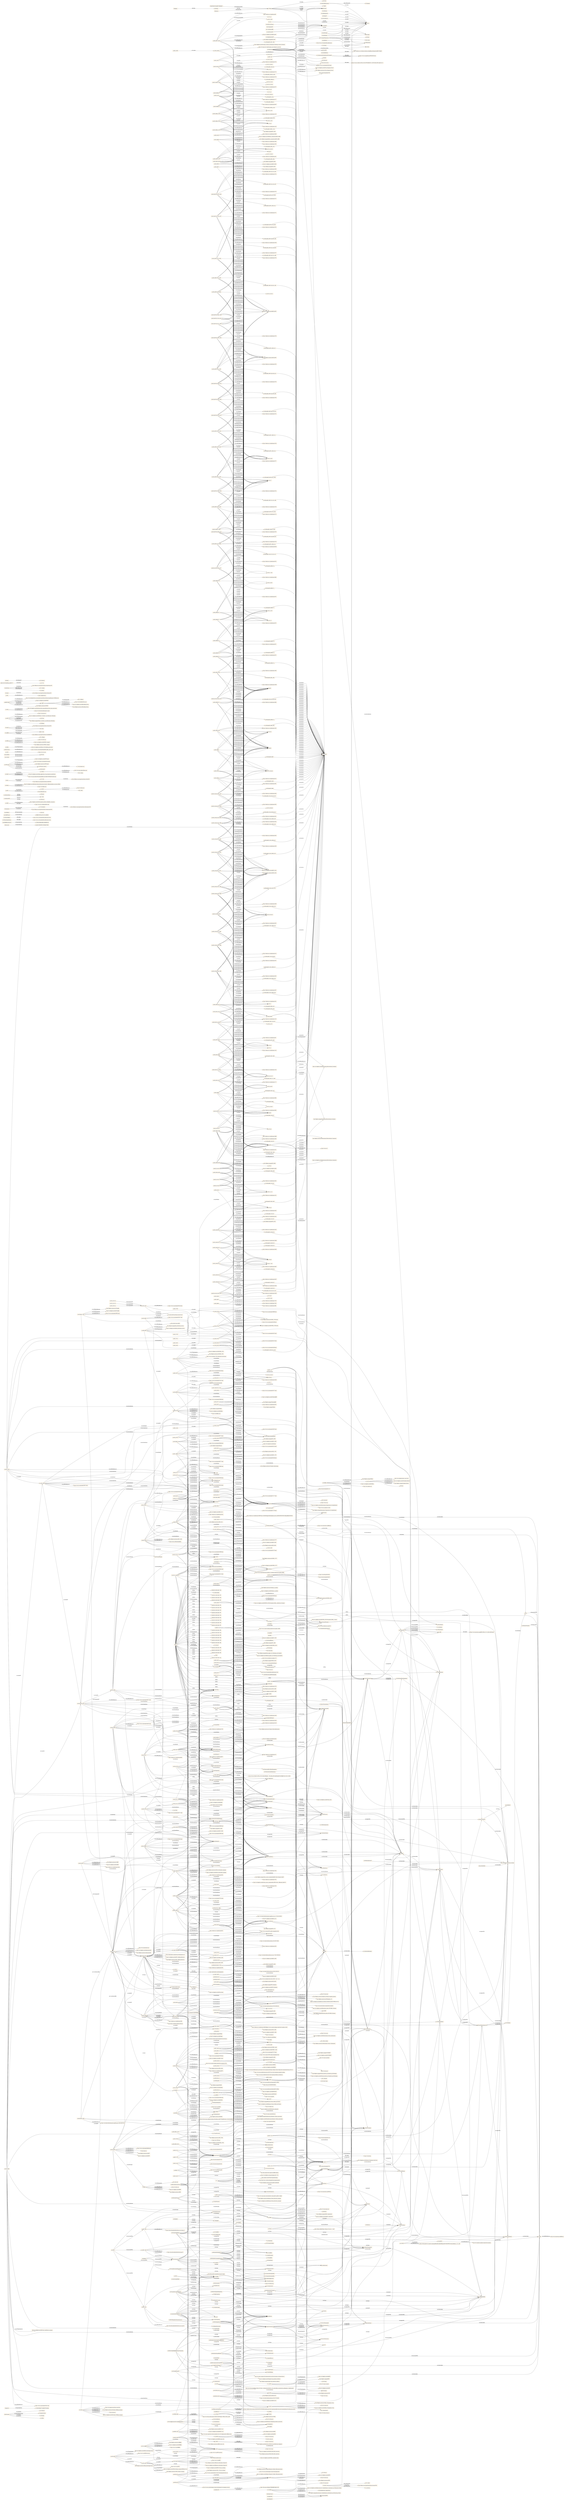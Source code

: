 digraph ar2dtool_diagram { 
rankdir=LR;
size="1501"
node [shape = rectangle, color="orange"]; "foaf:Document" "13628c03b94cfb77eb0d69379814b06e" ":Perspective" "om2:Measure" "deo:Motivation" "6aeab7a529402f5d121864d4a874fa91" "sto:ISA95Level" "239538cc5f9de0cf88410d4968fd128d" "sto:Domain" "sto:TechnicalSpecification" "dc:LinguisticSystem" "sto:Standard" "dbo:Place" "sto:TechnicalReport" "sto:StandardOrganization" "8faffc0613f519aa138110101e488043" "7c2450306ea53da19dd0999a5dba8a8b" "sto:StandardPart" "rami:RAMIITLayer" "sto:StandardizationFramework" "dbo:Country" "sto:StandardClassification" "rami:RAMIHierarchyLevel" "idsram:Layer" ; /*classes style*/
	"sto:eClassAssoc" -> "dbr:Cologne" [ label = "sto:hasHeadquaterIn" ];
	"sto:eClassAssoc" -> "https://www.eclass.eu" [ label = "sto:hasOfficialResource" ];
	"sto:eClassAssoc" -> "https://www.wikiwand.com/de/ECl@ss" [ label = "sto:hasWikipediaArticle" ];
	"sto:IEC_60870_P5_S101_2003" -> "sto:IEC" [ label = "sto:hasPublisher" ];
	"sto:IEC_60870_P5_S101_2003" -> "https://dbpedia.org/resource/IEC_60870" [ label = "sto:hasDBpediaResource" ];
	"sto:IEC_60870_P5_S101_2003" -> "https://webstore.iec.ch/publication/23822" [ label = "sto:hasOfficialResource" ];
	"sto:IEC_60870_P5_S101_2003" -> "sto:FileSizeIEC_60870_P5_S101_2003" [ label = "sto:hasFileSize" ];
	"sto:IEC_60870_P5_S101_2003" -> "https://en.wikipedia.org/wiki/IEC_60870" [ label = "sto:hasWikipediaArticle" ];
	"sto:IEC_60870_P5_S101_2003" -> "sto:ICS_33_200" [ label = "sto:hasICS" ];
	"sto:IEC_60870_P5_S101_2003" -> "lang:eng" [ label = "sto:hasAvailableLanguage" ];
	"sto:IEC_60870_P5_S101_2003" -> "sto:TC_57" [ label = "sto:hasTechnicalCommittee" ];
	"sto:PlatformIndustry40" -> "sto:RAMI" [ label = "dul:associatedWith" ];
	"sto:FileSizeIEC_61506" -> "om2:kilobyte" [ label = "om2:hasUnit" ];
	"sto:RFC_1122" -> "https://tools.ietf.org/html/rfc1122" [ label = "sto:hasOfficialResource" ];
	"sto:RFC_1122" -> "sto:IETF" [ label = "sto:hasPublisher" ];
	"sto:RFC_1122" -> "iira:NetworkLayer" [ label = "sto:hasClassification" ];
	"sto:RFC_1122" -> "iira:Connectivity" [ label = "sto:hasClassification" ];
	"sto:Identification" -> "sto:IdentityManagement" [ label = "dul:isPartOf" ];
	"skos:definition" -> "skos:note" [ label = "rdfs:Super-properties" ];
	"sto:IEC_29100" -> "sto:ISO_29100" [ label = "owl:sameAs" ];
	"sto:IEC_60027_2006" -> "https://webstore.iec.ch/publication/96" [ label = "sto:hasOfficialResource" ];
	"sto:IEC_60027_2006" -> "sto:FileSizeIEC_60027_2006" [ label = "sto:hasFileSize" ];
	"sto:IEC_60027_2006" -> "sto:IEC" [ label = "sto:hasPublisher" ];
	"sto:IEC_60027_2006" -> "lang:eng" [ label = "sto:hasAvailableLanguage" ];
	"sto:IEC_60027_2006" -> "lang:spa" [ label = "sto:hasAvailableLanguage" ];
	"sto:IEC_60027_2006" -> "https://en.wikipedia.org/wiki/IEC_60027" [ label = "sto:hasWikipediaArticle" ];
	"sto:IEC_60027_2006" -> "http://dbpedia.org/page/IEC_60027" [ label = "sto:hasDBpediaResource" ];
	"sto:IEC_60027_2006" -> "sto:TC_25" [ label = "sto:hasTechnicalCommittee" ];
	"sto:IEC_60027_2006" -> "sto:ICS_01_060" [ label = "sto:hasICS" ];
	"sto:IEC_60027_2006" -> "lang:fra" [ label = "sto:hasAvailableLanguage" ];
	"sto:IEC_61400_P25_2" -> "sto:ICS_27_180" [ label = "sto:hasICS" ];
	"sto:IEC_61400_P25_2" -> "https://webstore.iec.ch/publication/22813" [ label = "sto:hasOfficialResource" ];
	"sto:IEC_61400_P25_2" -> "lang:fra" [ label = "sto:hasAvailableLanguage" ];
	"sto:IEC_61400_P25_2" -> "sto:FileSizeIEC_61400_P25_2" [ label = "sto:hasFileSize" ];
	"sto:IEC_61400_P25_2" -> "sto:TC_88" [ label = "sto:hasTechnicalCommittee" ];
	"sto:IEC_61400_P25_2" -> "sto:IEC" [ label = "sto:hasPublisher" ];
	"sto:IEC_61400_P25_2" -> "lang:eng" [ label = "sto:hasAvailableLanguage" ];
	"sto:FileSizeIEC_60381_1978" -> "om2:kilobyte" [ label = "om2:hasUnit" ];
	"sto:BusinessProcessExecution" -> "sto:NISTInitiative" [ label = "sto:isDescribedin" ];
	"sto:ISO_22745-11" -> "sto:IndustrialAutomation" [ label = "sto:hasDomain" ];
	"sto:ISO_22745-11" -> "sto:ProductCatalogData" [ label = "sto:hasClassification" ];
	"sto:ISO_22745-11" -> "rami:Product" [ label = "sto:hasClassification" ];
	"sto:ISO_22745-11" -> "rami:Asset" [ label = "sto:hasClassification" ];
	"sto:ISO_22745-11" -> "https://www.iso.org/standard/53999.html" [ label = "sto:hasOfficialResource" ];
	"sto:ISO_22745-11" -> "sto:ISO" [ label = "sto:hasPublisher" ];
	"sto:IEC_60286_4_2013" -> "sto:TC_40" [ label = "sto:hasTechnicalCommittee" ];
	"sto:IEC_60286_4_2013" -> "sto:IEC" [ label = "sto:hasPublisher" ];
	"sto:IEC_60286_4_2013" -> "sto:ICS_31_020" [ label = "sto:hasICS" ];
	"sto:IEC_60286_4_2013" -> "https://webstore.iec.ch/publication/1259" [ label = "sto:hasOfficialResource" ];
	"sto:IEC_60286_4_2013" -> "lang:eng" [ label = "sto:hasAvailableLanguage" ];
	"sto:IEC_60286_4_2013" -> "sto:FileSizeIEC_60286_4_2013" [ label = "sto:hasFileSize" ];
	"sto:IEC_60286_4_2013" -> "sto:ICS_31_240" [ label = "sto:hasICS" ];
	"sto:IEC_60286_4_2013" -> "lang:fra" [ label = "sto:hasAvailableLanguage" ];
	"sto:BPMN" -> "sto:OMG" [ label = "sto:hasDeveloper" ];
	"sto:BPMN" -> "http://dbpedia.org/page/Business_Process_Model_and_Notation" [ label = "sto:hasDBpediaResource" ];
	"sto:BPMN" -> "sto:SCM" [ label = "sto:hasClassification" ];
	"sto:BPMN" -> "https://en.wikipedia.org/wiki/Business_Process_Model_and_Notation" [ label = "sto:hasWikipediaArticle" ];
	"sto:BPMN" -> "http://www.bpmn.org/" [ label = "sto:hasOfficialResource" ];
	"sto:ISO_15531" -> "https://www.iso.org/standard/28144.html" [ label = "sto:hasOfficialResource" ];
	"sto:ISO_15531" -> "sto:ISO" [ label = "sto:hasPublisher" ];
	"sto:ISO_15531" -> "sto:IndustrialProcessMeasurementControl" [ label = "sto:hasDomain" ];
	"iira:DistributedDataManagement" -> "sto:IIRA" [ label = "sto:isDescribedin" ];
	"iira:DistributedDataManagement" -> "rami:Communication" [ label = "sto:alignesWith" ];
	"sto:FileSizeIEC_61334_1996_P4_S32" -> "om2:kilobyte" [ label = "om2:hasUnit" ];
	"sto:TrustedConnector" -> "https://arxiv.org/abs/1804.09442" [ label = "sto:hasOfficialResource" ];
	"sto:IEC_60839_P7_5" -> "sto:FileSizeIEC_60839_P7_5" [ label = "sto:hasFileSize" ];
	"sto:IEC_60839_P7_5" -> "sto:ICS_13_320" [ label = "sto:hasICS" ];
	"sto:IEC_60839_P7_5" -> "lang:fra" [ label = "sto:hasAvailableLanguage" ];
	"sto:IEC_60839_P7_5" -> "sto:TC_79" [ label = "sto:hasTechnicalCommittee" ];
	"sto:IEC_60839_P7_5" -> "lang:eng" [ label = "sto:hasAvailableLanguage" ];
	"sto:IEC_60839_P7_5" -> "https://webstore.iec.ch/publication/3673" [ label = "sto:hasOfficialResource" ];
	"sto:IEC_60839_P7_5" -> "sto:IEC" [ label = "sto:hasPublisher" ];
	"sto:IEC_62714" -> "https://www.automationml.org/" [ label = "sto:hasOfficialResource" ];
	"sto:IEC_62714" -> "sto:IEC_61360" [ label = "sto:relatedTo" ];
	"sto:IEC_62714" -> "sto:eClass" [ label = "sto:relatedTo" ];
	"sto:IEC_62714" -> "https://en.wikipedia.org/wiki/AutomationML" [ label = "sto:hasWikipediaArticle" ];
	"sto:IEC_62714" -> "sto:MathML" [ label = "sto:uses" ];
	"sto:IEC_62714" -> "sto:ProductionSystemEngineering" [ label = "sto:hasClassification" ];
	"sto:IEC_62714" -> "rami:Information" [ label = "sto:hasClassification" ];
	"sto:IEC_62714" -> "rami:FieldDevice" [ label = "sto:hasClassification" ];
	"sto:IEC_62714" -> "rami:Engineering" [ label = "sto:hasClassification" ];
	"sto:IEC_62714" -> "http://dbpedia.org/resource/AutomationML" [ label = "sto:hasDBpediaResource" ];
	"sto:IEC_62714" -> "sto:IEC" [ label = "sto:hasPublisher" ];
	"sto:IEC_62714" -> "sto:OpenLicenseDocument" [ label = "dc:license" ];
	"sto:IEC_62714" -> "sto:IEC_61987_X" [ label = "sto:relatedTo" ];
	"sto:IEC_62714" -> "rami:ControlDevice" [ label = "sto:hasClassification" ];
	"sto:IEC_62714" -> "rami:Product" [ label = "sto:hasClassification" ];
	"sto:IEC_62714" -> "sto:IEC_62541" [ label = "sto:relatedTo" ];
	"sto:IEC_62237" -> "sto:ProductionSystemModelData" [ label = "sto:hasClassification" ];
	"sto:IEC_62237" -> "rami:AdminShellGeneral" [ label = "sto:hasClassification" ];
	"sto:IEC_62237" -> "rami:FieldDevice" [ label = "sto:hasClassification" ];
	"sto:IEC_62237" -> "rami:WorkCenter" [ label = "sto:hasClassification" ];
	"sto:IEC_62237" -> "sto:IEC_62337" [ label = "sto:relatedTo" ];
	"sto:IEC_62237" -> "sto:IndustrialAutomation" [ label = "sto:hasDomain" ];
	"sto:IEC_62237" -> "rami:ControlDevice" [ label = "sto:hasClassification" ];
	"sto:IEC_62237" -> "rami:Station" [ label = "sto:hasClassification" ];
	"sto:IEC_62237" -> "sto:IEC" [ label = "sto:hasPublisher" ];
	"sto:IEC_62237" -> "https://webstore.iec.ch/publication/6626" [ label = "sto:hasOfficialResource" ];
	"iira:Scalability" -> "sto:Scalability" [ label = "sto:frames" ];
	"dc:description" -> "dc11:description" [ label = "rdfs:subPropertyOf" ];
	"dc:description" -> "http://dublincore.org/usage/terms/history/#descriptionT-001" [ label = "dc:hasVersion" ];
	"sto:FileSizeIEC_60839_P7_1" -> "om2:kilobyte" [ label = "om2:hasUnit" ];
	"sto:IEC_11404" -> "sto:ISO_11404" [ label = "owl:sameAs" ];
	"sto:hasPreviousVersion" -> "sto:relatedTo" [ label = "rdfs:subPropertyOf" ];
	"sto:IEC_15408" -> "sto:ISO_15408" [ label = "owl:sameAs" ];
	"sto:FileSizeIEC_60050_1984" -> "om2:kilobyte" [ label = "om2:hasUnit" ];
	"sto:ID4me" -> "https://id4me.org/files/ID4me_Technical_Overview_v1.3.pdf" [ label = "sto:hasOfficialResource" ];
	"sto:ID4me" -> "sto:IdentityManagement" [ label = ":hasTargetConcern" ];
	"sto:ID4me" -> "sto:Identification" [ label = ":hasTargetConcern" ];
	"sto:ENISA_CloudComputing" -> "https://resilience.enisa.europa.eu/cloud-security-and-resilience/publications/cloud-computing-benefits-risks-and-recommendations-for-information-security" [ label = "sto:hasOfficialResource" ];
	"sto:ENISA_CloudComputing" -> "iira:Security" [ label = "sto:hasClassification" ];
	"sto:ENISA_CloudComputing" -> "sto:ENISA" [ label = "sto:hasPublisher" ];
	"sto:FileSizeIEC_60870_P5_S6_2006" -> "om2:kilobyte" [ label = "om2:hasUnit" ];
	"sto:IEC_62279" -> "https://webstore.iec.ch/publication/22781" [ label = "sto:hasOfficialResource" ];
	"sto:IEC_62279" -> "sto:IEC" [ label = "sto:hasPublisher" ];
	"sto:IEC_62279" -> "sto:ITSecurity" [ label = "sto:hasDomain" ];
	"sto:IEC_62279" -> "iira:Safety" [ label = "sto:hasClassification" ];
	"sto:ProductionLifeCycleDataManagement" -> "sto:NISTInitiative" [ label = "sto:isDescribedin" ];
	"sto:IEC_61334_P4_S511_2000" -> "sto:FileSizeIEC_61334_2000_P4_S511" [ label = "sto:hasFileSize" ];
	"sto:IEC_61334_P4_S511_2000" -> "https://dbpedia.org/resource/IEC_61334" [ label = "sto:hasDBpediaResource" ];
	"sto:IEC_61334_P4_S511_2000" -> "sto:TC_57" [ label = "sto:hasTechnicalCommittee" ];
	"sto:IEC_61334_P4_S511_2000" -> "sto:IEC" [ label = "sto:hasPublisher" ];
	"sto:IEC_61334_P4_S511_2000" -> "lang:fra" [ label = "sto:hasAvailableLanguage" ];
	"sto:IEC_61334_P4_S511_2000" -> "sto:ICS_33_040_40" [ label = "sto:hasICS" ];
	"sto:IEC_61334_P4_S511_2000" -> "https://webstore.iec.ch/publication/5305" [ label = "sto:hasOfficialResource" ];
	"sto:IEC_61334_P4_S511_2000" -> "sto:ICS_33_200" [ label = "sto:hasICS" ];
	"sto:IEC_61334_P4_S511_2000" -> "lang:eng" [ label = "sto:hasAvailableLanguage" ];
	"sto:IEC_61334_P4_S511_2000" -> "https://en.wikipedia.org/wiki/IEC_61334" [ label = "sto:hasWikipediaArticle" ];
	"sto:DataMarkets" -> "sto:DataEconomy" [ label = "dul:isPartOf" ];
	"sto:FileSizeIEC_60870_P6_S701_1998" -> "om2:kilobyte" [ label = "om2:hasUnit" ];
	"sto:IEC_61334_P4_S41_1996" -> "sto:ICS_29_240_20" [ label = "sto:hasICS" ];
	"sto:IEC_61334_P4_S41_1996" -> "sto:FileSizeIEC_61334_1996_P4_S41" [ label = "sto:hasFileSize" ];
	"sto:IEC_61334_P4_S41_1996" -> "sto:TC_57" [ label = "sto:hasTechnicalCommittee" ];
	"sto:IEC_61334_P4_S41_1996" -> "sto:ICS_33_200" [ label = "sto:hasICS" ];
	"sto:IEC_61334_P4_S41_1996" -> "lang:eng" [ label = "sto:hasAvailableLanguage" ];
	"sto:IEC_61334_P4_S41_1996" -> "sto:IEC" [ label = "sto:hasPublisher" ];
	"sto:IEC_61334_P4_S41_1996" -> "https://dbpedia.org/resource/IEC_61334" [ label = "sto:hasDBpediaResource" ];
	"sto:IEC_61334_P4_S41_1996" -> "https://en.wikipedia.org/wiki/IEC_61334" [ label = "sto:hasWikipediaArticle" ];
	"sto:IEC_61334_P4_S41_1996" -> "lang:fra" [ label = "sto:hasAvailableLanguage" ];
	"sto:IEC_61334_P4_S41_1996" -> "https://webstore.iec.ch/publication/5303" [ label = "sto:hasOfficialResource" ];
	"sto:IEC_61334_P4_S33_1998" -> "sto:FileSizeIEC_61334_1998_P4_S3" [ label = "sto:hasFileSize" ];
	"sto:IEC_61334_P4_S33_1998" -> "https://en.wikipedia.org/wiki/IEC_61334" [ label = "sto:hasWikipediaArticle" ];
	"sto:IEC_61334_P4_S33_1998" -> "lang:fra" [ label = "sto:hasAvailableLanguage" ];
	"sto:IEC_61334_P4_S33_1998" -> "https://dbpedia.org/resource/IEC_61334" [ label = "sto:hasDBpediaResource" ];
	"sto:IEC_61334_P4_S33_1998" -> "lang:eng" [ label = "sto:hasAvailableLanguage" ];
	"sto:IEC_61334_P4_S33_1998" -> "sto:IEC" [ label = "sto:hasPublisher" ];
	"sto:IEC_61334_P4_S33_1998" -> "https://webstore.iec.ch/publication/5302" [ label = "sto:hasOfficialResource" ];
	"sto:IEC_61334_P4_S33_1998" -> "sto:ICS_33_200" [ label = "sto:hasICS" ];
	"sto:IEC_61334_P4_S33_1998" -> "sto:ICS_29_240_20" [ label = "sto:hasICS" ];
	"sto:IEC_61334_P4_S33_1998" -> "sto:TC_57" [ label = "sto:hasTechnicalCommittee" ];
	"sto:NERC" -> "https://wikipedia.org/wiki/North_American_Electric_Reliability_Corporation" [ label = "sto:hasWikipediaArticle" ];
	"sto:NERC" -> "https://www.nerc.com/Pages/default.aspx" [ label = "rdfs:seeAlso" ];
	"iira:Security" -> "sto:IIC" [ label = "sto:hasPublisher" ];
	"iira:Security" -> "sto:Security" [ label = "sto:frames" ];
	"iira:Security" -> "sto:Identification" [ label = "sto:frames" ];
	"iira:ImplementationViewpoint" -> "sto:IIRA" [ label = "sto:isDescribedin" ];
	"iira:ImplementationViewpoint" -> "idsram:SystemLayer" [ label = "dul:associatedWith" ];
	"sto:hasPublisher" -> "sto:irlan" [ label = "dc:creator" ];
	"sto:hasPublisher" -> "foaf:maker" [ label = "rdfs:subPropertyOf" ];
	"sto:BdvaCloudAndHighPerformanceComputing" -> "iira:ApplicationDomain" [ label = "sto:alignesWith" ];
	"sto:BdvaCloudAndHighPerformanceComputing" -> "sto:MachineLearning" [ label = "sto:frames" ];
	"sto:BdvaCloudAndHighPerformanceComputing" -> "sto:BdvaSira" [ label = "sto:isDescribedin" ];
	"sto:BdvaCloudAndHighPerformanceComputing" -> "sto:CloudComputing" [ label = "sto:frames" ];
	"sto:BdvaCloudAndHighPerformanceComputing" -> "sto:BigDataApplications" [ label = "sto:frames" ];
	"sto:BdvaCloudAndHighPerformanceComputing" -> "sto:DataPublishing" [ label = "sto:frames" ];
	"sto:ISO_1101" -> "rami:Asset" [ label = "sto:hasClassification" ];
	"sto:ISO_1101" -> "https://www.iso.org/standard/66777.html" [ label = "sto:hasOfficialResource" ];
	"sto:ISO_1101" -> "sto:ModelingPractice" [ label = "sto:hasClassification" ];
	"sto:ISO_1101" -> "sto:ISO" [ label = "sto:hasPublisher" ];
	"sto:ISO_1101" -> "rami:Product" [ label = "sto:hasClassification" ];
	"sto:IEC_60870_P6_S501_1995" -> "https://dbpedia.org/resource/IEC_60870" [ label = "sto:hasDBpediaResource" ];
	"sto:IEC_60870_P6_S501_1995" -> "lang:fra" [ label = "sto:hasAvailableLanguage" ];
	"sto:IEC_60870_P6_S501_1995" -> "sto:TC_57" [ label = "sto:hasTechnicalCommittee" ];
	"sto:IEC_60870_P6_S501_1995" -> "https://en.wikipedia.org/wiki/IEC_60870" [ label = "sto:hasWikipediaArticle" ];
	"sto:IEC_60870_P6_S501_1995" -> "lang:eng" [ label = "sto:hasAvailableLanguage" ];
	"sto:IEC_60870_P6_S501_1995" -> "sto:IEC" [ label = "sto:hasPublisher" ];
	"sto:IEC_60870_P6_S501_1995" -> "sto:ICS_33_200" [ label = "sto:hasICS" ];
	"sto:IEC_60870_P6_S501_1995" -> "sto:FileSizeIEC_60870_P6_S501_1995" [ label = "sto:hasFileSize" ];
	"sto:IEC_60870_P6_S501_1995" -> "https://webstore.iec.ch/publication/3758" [ label = "sto:hasOfficialResource" ];
	"sto:relatedTo" -> "sto:irlan" [ label = "dc:creator" ];
	"sto:IEC_24760" -> "sto:ITSecurity" [ label = "sto:hasDomain" ];
	"sto:IEC_24760" -> "rami:Information" [ label = "sto:hasClassification" ];
	"sto:IEC_24760" -> "rami:ControlDevice" [ label = "sto:hasClassification" ];
	"sto:IEC_24760" -> "rami:FieldDevice" [ label = "sto:hasClassification" ];
	"sto:IEC_24760" -> "rami:Safety" [ label = "sto:hasClassification" ];
	"sto:IEC_24760" -> "rami:Station" [ label = "sto:hasClassification" ];
	"sto:IEC_24760" -> "iira:Security" [ label = "sto:hasClassification" ];
	"sto:IEC_24760" -> "https://www.iso.org/standard/57914.html" [ label = "sto:hasOfficialResource" ];
	"sto:IEC_24760" -> "rami:Security" [ label = "sto:hasClassification" ];
	"sto:IEC_24760" -> "sto:ProductModelDataExchange" [ label = "sto:hasClassification" ];
	"sto:IEC_24760" -> "sto:IEC" [ label = "sto:hasPublisher" ];
	"sto:IEC_24760" -> "rami:Product" [ label = "sto:hasClassification" ];
	"sto:IEC_24760" -> "sto:IEC_62443" [ label = "sto:relatedTo" ];
	"sto:IEC_24760" -> "sto:Identification" [ label = "sto:alignesWith" ];
	"sto:IEC_24760" -> "sto:ISO_24760" [ label = "owl:sameAs" ];
	"sto:IEC_61310_P3" -> "lang:spa" [ label = "sto:hasAvailableLanguage" ];
	"sto:IEC_61310_P3" -> "https://webstore.iec.ch/publication/5265" [ label = "sto:hasOfficialResource" ];
	"sto:IEC_61310_P3" -> "lang:fra" [ label = "sto:hasAvailableLanguage" ];
	"sto:IEC_61310_P3" -> "lang:eng" [ label = "sto:hasAvailableLanguage" ];
	"sto:IEC_61310_P3" -> "sto:ICS_13_110" [ label = "sto:hasICS" ];
	"sto:IEC_61310_P3" -> "sto:IEC" [ label = "sto:hasPublisher" ];
	"sto:IEC_61310_P3" -> "sto:FileSizeIEC_61310_P3" [ label = "sto:hasFileSize" ];
	"sto:IEC_61310_P3" -> "sto:TC_44" [ label = "sto:hasTechnicalCommittee" ];
	"sto:ETSI" -> "dbr:Valbonne" [ label = "sto:hasHeadquaterIn" ];
	"sto:ETSI" -> "https://en.wikipedia.org/wiki/ETSI" [ label = "sto:hasWikipediaArticle" ];
	"sto:ETSI" -> "http://www.etsi.org/" [ label = "sto:hasOfficialResource" ];
	"sto:ETSI" -> "http://dbpedia.org/resource/ETSI" [ label = "sto:hasDBpediaResource" ];
	"cc:attributionName" -> "rdf:Literal" [ label = "rdf:range" ];
	"cc:attributionName" -> "cc:work" [ label = "rdf:domain" ];
	"sto:DIN_EN_61511" -> "sto:DIN" [ label = "sto:hasPublisher" ];
	"sto:DIN_EN_61511" -> "idsram:Certification" [ label = "sto:hasClassification" ];
	"sto:DIN_EN_61511" -> "sto:Safety" [ label = "sto:hasClassification" ];
	"sto:ISO_8062-4" -> "rami:Product" [ label = "sto:hasClassification" ];
	"sto:ISO_8062-4" -> "https://www.iso.org/standard/60774.html" [ label = "sto:hasOfficialResource" ];
	"sto:ISO_8062-4" -> "sto:ProductionSystemModelData" [ label = "sto:hasClassification" ];
	"sto:ISO_8062-4" -> "sto:ISO" [ label = "sto:hasPublisher" ];
	"sto:ISO_8062-4" -> "rami:Asset" [ label = "sto:hasClassification" ];
	"sto:ISO_8062-4" -> "sto:ISO_10303" [ label = "sto:relatedTo" ];
	"sto:NIST_800-144" -> "sto:NIST" [ label = "sto:hasPublisher" ];
	"sto:NIST_800-144" -> "https://csrc.nist.gov/publications/detail/sp/800-144/final" [ label = "sto:hasOfficialResource" ];
	"sto:NIST_800-144" -> "iira:Security" [ label = "sto:hasClassification" ];
	"sto:IEC_60255_151_2009" -> "https://webstore.iec.ch/publication/1166" [ label = "sto:hasOfficialResource" ];
	"sto:IEC_60255_151_2009" -> "sto:TC_95" [ label = "sto:hasTechnicalCommittee" ];
	"sto:IEC_60255_151_2009" -> "lang:eng" [ label = "sto:hasAvailableLanguage" ];
	"sto:IEC_60255_151_2009" -> "sto:ICS_29_120_70" [ label = "sto:hasICS" ];
	"sto:IEC_60255_151_2009" -> "sto:IEC" [ label = "sto:hasPublisher" ];
	"sto:IEC_60255_151_2009" -> "lang:fra" [ label = "sto:hasAvailableLanguage" ];
	"sto:IEC_60255_151_2009" -> "sto:FileSizeIEC_60255_151_2009" [ label = "sto:hasFileSize" ];
	"sto:PublicLicenseDocument" -> "https://en.wikipedia.org/wiki/Public_copyright_license" [ label = "rdfs:seeAlso" ];
	"sto:ISO_5459" -> "https://www.iso.org/standard/40358.html" [ label = "sto:hasOfficialResource" ];
	"sto:ISO_5459" -> "rami:Asset" [ label = "sto:hasClassification" ];
	"sto:ISO_5459" -> "sto:ISO" [ label = "sto:hasPublisher" ];
	"sto:ISO_5459" -> "rami:Product" [ label = "sto:hasClassification" ];
	"sto:ISO_5459" -> "sto:M2M" [ label = "sto:hasDomain" ];
	"sto:ISO_5459" -> "sto:ModelingPractice" [ label = "sto:hasClassification" ];
	"sto:IEC_61400" -> "https://webstore.iec.ch/publication/26603" [ label = "sto:hasOfficialResource" ];
	"sto:IEC_61400" -> "http://dbpedia.org/page/IEC_61400" [ label = "sto:hasDBpediaResource" ];
	"sto:IEC_61400" -> "sto:IEC" [ label = "sto:hasPublisher" ];
	"sto:IEC_60255_2013" -> "lang:eng" [ label = "sto:hasAvailableLanguage" ];
	"sto:IEC_60255_2013" -> "sto:TC_95" [ label = "sto:hasTechnicalCommittee" ];
	"sto:IEC_60255_2013" -> "sto:ICS_29_120_70" [ label = "sto:hasICS" ];
	"sto:IEC_60255_2013" -> "lang:fra" [ label = "sto:hasAvailableLanguage" ];
	"sto:IEC_60255_2013" -> "sto:FileSizeIEC_60255_2013" [ label = "sto:hasFileSize" ];
	"sto:IEC_60255_2013" -> "sto:IEC" [ label = "sto:hasPublisher" ];
	"sto:IEC_60255_2013" -> "https://webstore.iec.ch/publication/1172" [ label = "sto:hasOfficialResource" ];
	"sto:FileSizeIEC_61691_P6" -> "om2:kilobyte" [ label = "om2:hasUnit" ];
	"sto:IIC" -> "sto:IIRA" [ label = "dul:associatedWith" ];
	"sto:RFC_7642" -> "sto:FiwareSecurity" [ label = "sto:hasClassification" ];
	"sto:RFC_7642" -> "sto:IETF" [ label = "sto:hasDeveloper" ];
	"sto:RFC_7642" -> "sto:IETF" [ label = "sto:hasPublisher" ];
	"sto:RFC_7642" -> "sto:IdentityManagement" [ label = ":hasTargetConcern" ];
	"sto:RFC_7642" -> "https://tools.ietf.org/html/draft-ietf-scim-use-cases-08" [ label = "sto:hasOfficialResource" ];
	"iira:BusinessViewpoint" -> "sto:IIRA" [ label = "sto:isDescribedin" ];
	"sto:GPLv2" -> "https://opcfoundation.org/license/gpl.htm" [ label = "rdfs:seeAlso" ];
	"sto:IEC_60864_P1" -> "lang:eng" [ label = "sto:hasAvailableLanguage" ];
	"sto:IEC_60864_P1" -> "sto:TC_103" [ label = "sto:hasTechnicalCommittee" ];
	"sto:IEC_60864_P1" -> "https://webstore.iec.ch/publication/3727" [ label = "sto:hasOfficialResource" ];
	"sto:IEC_60864_P1" -> "sto:ICS_33_060_20" [ label = "sto:hasICS" ];
	"sto:IEC_60864_P1" -> "sto:ICS_33_200" [ label = "sto:hasICS" ];
	"sto:IEC_60864_P1" -> "sto:FileSizeIEC_60864_P1" [ label = "sto:hasFileSize" ];
	"sto:IEC_60864_P1" -> "lang:fra" [ label = "sto:hasAvailableLanguage" ];
	"sto:IEC_60864_P1" -> "sto:IEC" [ label = "sto:hasPublisher" ];
	"sto:IEC_61010_P2_S202_2016" -> "sto:ICS_19_020" [ label = "sto:hasICS" ];
	"sto:IEC_61010_P2_S202_2016" -> "lang:eng" [ label = "sto:hasAvailableLanguage" ];
	"sto:IEC_61010_P2_S202_2016" -> "https://webstore.iec.ch/publication/25399" [ label = "sto:hasOfficialResource" ];
	"sto:IEC_61010_P2_S202_2016" -> "sto:IEC" [ label = "sto:hasPublisher" ];
	"sto:IEC_61010_P2_S202_2016" -> "lang:fra" [ label = "sto:hasAvailableLanguage" ];
	"sto:IEC_61010_P2_S202_2016" -> "sto:TC_65" [ label = "sto:hasTechnicalCommittee" ];
	"sto:IEC_61010_P2_S202_2016" -> "sto:ICS_13_110" [ label = "sto:hasICS" ];
	"sto:IEC_61010_P2_S202_2016" -> "sto:FileSizeIEC_61010_P2_S202_2016" [ label = "sto:hasFileSize" ];
	"sto:IEC_61010_P2_S202_2016" -> "sto:ICS_17_020" [ label = "sto:hasICS" ];
	"sto:FileSizeIEC_61334_2001_P4_S512" -> "om2:kilobyte" [ label = "om2:hasUnit" ];
	"sto:ISO_9000" -> "sto:CrossLevel" [ label = "sto:hasClassification" ];
	"sto:ISO_9000" -> "http://dbpedia.org/page/ISO_9000" [ label = "sto:hasDBpediaResource" ];
	"sto:ISO_9000" -> "https://www.iso.org/iso-9001-quality-management.html" [ label = "sto:hasOfficialResource" ];
	"sto:ISO_9000" -> "https://en.wikipedia.org/wiki/ISO_9000" [ label = "sto:hasWikipediaArticle" ];
	"sto:ISO_9000" -> "idsram:Certification" [ label = "sto:hasClassification" ];
	"sto:ISO_9000" -> "sto:ISO" [ label = "sto:hasPublisher" ];
	"sto:ISO_20547-3" -> "https://www.iso.org/standard/71277.html" [ label = "sto:hasOfficialResource" ];
	"sto:ISO_20547-3" -> "sto:ISO" [ label = "sto:hasPublisher" ];
	"sto:ISO_20547-3" -> "sto:IEC" [ label = "sto:hasPublisher" ];
	"sto:openAAS" -> "sto:AdministrationShell" [ label = "dul:associatedWith" ];
	"sto:IEC_61690_P2_2000" -> "https://webstore.iec.ch/publication/5724" [ label = "sto:hasOfficialResource" ];
	"sto:IEC_61690_P2_2000" -> "sto:FileSizeIEC_61690_P2_2000" [ label = "sto:hasFileSize" ];
	"sto:IEC_61690_P2_2000" -> "sto:IEC" [ label = "sto:hasPublisher" ];
	"sto:IEC_61690_P2_2000" -> "lang:fra" [ label = "sto:hasAvailableLanguage" ];
	"sto:IEC_61690_P2_2000" -> "sto:TC_91" [ label = "sto:hasTechnicalCommittee" ];
	"sto:IEC_61690_P2_2000" -> "sto:ICS_35_240_50" [ label = "sto:hasICS" ];
	"sto:IEC_61690_P2_2000" -> "lang:eng" [ label = "sto:hasAvailableLanguage" ];
	"sto:FileSizeIEC_60946" -> "om2:kilobyte" [ label = "om2:hasUnit" ];
	"sto:ANSI" -> "http://dbpedia.org/resource#Washington,_D.C." [ label = "sto:hasHeadquaterIn" ];
	"sto:ANSI" -> "http://dbpedia.org/resource/American_National_Standards_Institute" [ label = "sto:hasDBpediaResource" ];
	"sto:ANSI" -> "https://en.wikipedia.org/wiki/American_National_Standards_Institute?oldformat=true" [ label = "sto:hasWikipediaArticle" ];
	"sto:ANSI" -> "https://www.ansi.org/" [ label = "sto:hasOfficialResource" ];
	"sto:IEC_62443" -> "sto:PrivateLicenseDocument" [ label = "dc:license" ];
	"sto:IEC_62443" -> "sto:ANSI" [ label = "sto:hasPublisher" ];
	"sto:IEC_62443" -> "sto:ANSI" [ label = "sto:hasDeveloper" ];
	"sto:IEC_62443" -> "sto:Identification" [ label = "sto:alignesWith" ];
	"sto:IEC_62443" -> "https://en.wikipedia.org/wiki/Cyber_security_standards#ISA.2FIEC-62443_.28formerly_ISA-99.29" [ label = "sto:hasWikipediaArticle" ];
	"sto:IEC_62443" -> "rami:Security" [ label = "sto:hasClassification" ];
	"sto:IEC_62443" -> "iira:Security" [ label = "sto:hasClassification" ];
	"sto:IEC_62443" -> "sto:IEC" [ label = "sto:hasPublisher" ];
	"sto:IEC_62443" -> "idsram:Certification" [ label = "sto:hasClassification" ];
	"sto:IEC_62443" -> "https://webstore.iec.ch/publication/7029" [ label = "sto:hasOfficialResource" ];
	"sto:IEC_62443" -> "http://dbpedia.org/page/Cyber_security_standards#ISA/IEC-62443_(formerly_ISA-99)" [ label = "sto:hasDBpediaResource" ];
	"sto:IEC_62443" -> "sto:CrossLevel" [ label = "sto:hasClassification" ];
	"sto:IEC_62443" -> "sto:ISA" [ label = "sto:hasDeveloper" ];
	"sto:IEC_62443" -> "sto:ISA" [ label = "sto:hasPublisher" ];
	"sto:IEC_62443" -> "https://webstore.iec.ch/publication/7033" [ label = "sto:hasOfficialResource" ];
	"sto:ManufacturingModelData" -> "sto:NISTInitiative" [ label = "sto:isDescribedin" ];
	"dul:isComponentOf" -> "sto:relatedTo" [ label = "rdfs:subPropertyOf" ];
	"sto:ModBus" -> "rami:Integration" [ label = "sto:hasClassification" ];
	"sto:ModBus" -> "sto:SE" [ label = "sto:hasPublisher" ];
	"sto:ModBus" -> "http://dbpedia.org/page/Modbus" [ label = "sto:hasDBpediaResource" ];
	"sto:ModBus" -> "https://en.wikipedia.org/wiki/Modbus" [ label = "sto:hasWikipediaArticle" ];
	"sto:ModBus" -> "http://www.modbus.org/" [ label = "sto:hasOfficialResource" ];
	"sto:BdvaThingsAssetsSensorsActuators" -> "sto:BdvaSira" [ label = "sto:isDescribedin" ];
	"sto:BdvaThingsAssetsSensorsActuators" -> "sto:IoT" [ label = "sto:frames" ];
	"rami:Engineering" -> "sto:AdministrationShell" [ label = "sto:isDescribedin" ];
	"sto:IEC_60050_2013" -> "sto:IEC" [ label = "sto:hasPublisher" ];
	"sto:IEC_60050_2013" -> "sto:FileSizeIEC_60050_2013" [ label = "sto:hasFileSize" ];
	"sto:IEC_60050_2013" -> "sto:ICS_25_040_40" [ label = "sto:hasICS" ];
	"sto:IEC_60050_2013" -> "https://webstore.iec.ch/publication/194" [ label = "sto:hasOfficialResource" ];
	"sto:IEC_60050_2013" -> "lang:eng" [ label = "sto:hasAvailableLanguage" ];
	"sto:IEC_60050_2013" -> "sto:IEC_60050" [ label = "dul:isComponentOf" ];
	"sto:IEC_60050_2013" -> "sto:TC_1" [ label = "sto:hasTechnicalCommittee" ];
	"sto:IEC_60050_2013" -> "lang:fra" [ label = "sto:hasAvailableLanguage" ];
	"sto:IEC_60050_2013" -> "sto:ICS_01_040_07" [ label = "sto:hasICS" ];
	"sto:IEC_61804" -> "rami:Configuration" [ label = "sto:hasClassification" ];
	"sto:IEC_61804" -> "http://dbpedia.org/resource/Device_Description_Language" [ label = "sto:hasDBpediaResource" ];
	"sto:IEC_61804" -> "rami:ControlDevice" [ label = "sto:hasClassification" ];
	"sto:IEC_61804" -> "sto:IEC_62453" [ label = "sto:relatedTo" ];
	"sto:IEC_61804" -> "rami:FieldDevice" [ label = "sto:hasClassification" ];
	"sto:IEC_61804" -> "https://en.wikipedia.org/wiki/Device_Description_Language" [ label = "sto:hasWikipediaArticle" ];
	"sto:IEC_61804" -> "sto:IEC" [ label = "sto:hasPublisher" ];
	"sto:IEC_61804" -> "https://webstore.iec.ch/publication/5953" [ label = "sto:hasOfficialResource" ];
	"sto:IEC_61334_P4_S42_1996" -> "sto:ICS_29_240_20" [ label = "sto:hasICS" ];
	"sto:IEC_61334_P4_S42_1996" -> "https://en.wikipedia.org/wiki/IEC_61334" [ label = "sto:hasWikipediaArticle" ];
	"sto:IEC_61334_P4_S42_1996" -> "https://dbpedia.org/resource/IEC_61334" [ label = "sto:hasDBpediaResource" ];
	"sto:IEC_61334_P4_S42_1996" -> "sto:TC_57" [ label = "sto:hasTechnicalCommittee" ];
	"sto:IEC_61334_P4_S42_1996" -> "sto:ICS_33_200" [ label = "sto:hasICS" ];
	"sto:IEC_61334_P4_S42_1996" -> "https://webstore.iec.ch/publication/5304" [ label = "sto:hasOfficialResource" ];
	"sto:IEC_61334_P4_S42_1996" -> "sto:FileSizeIEC_61334_1996_P4_S42" [ label = "sto:hasFileSize" ];
	"sto:IEC_61334_P4_S42_1996" -> "sto:IEC" [ label = "sto:hasPublisher" ];
	"sto:IEC_61334_P4_S42_1996" -> "lang:eng" [ label = "sto:hasAvailableLanguage" ];
	"sto:IEC_61334_P4_S42_1996" -> "lang:fra" [ label = "sto:hasAvailableLanguage" ];
	"sto:IEC_61508" -> "iira:Safety" [ label = "sto:hasClassification" ];
	"sto:IEC_61508" -> "sto:IEC_61511" [ label = "sto:relatedTo" ];
	"sto:IEC_61508" -> "sto:IEC" [ label = "sto:hasPublisher" ];
	"sto:IEC_61508" -> "https://en.wikipedia.org/wiki/IEC_61508" [ label = "sto:hasWikipediaArticle" ];
	"sto:IEC_61508" -> "rami:Safety" [ label = "sto:hasClassification" ];
	"sto:IEC_61508" -> "http://dbpedia.org/resource/IEC_61508" [ label = "sto:hasDBpediaResource" ];
	"sto:IEC_61508" -> "http://www.iec.ch/functionalsafety/" [ label = "sto:hasOfficialResource" ];
	"sto:IEC_61508" -> "idsram:Certification" [ label = "sto:hasClassification" ];
	"sto:IEC_61508" -> "sto:PrivateLicenseDocument" [ label = "dc:license" ];
	"sto:IEC_61508" -> "sto:Safety" [ label = ":hasTargetConcern" ];
	"sto:NIST" -> "https://www.nist.gov/" [ label = "sto:hasOfficialResource" ];
	"sto:NIST" -> "http://dbpedia.org/page/National_Institute_of_Standards_and_Technology" [ label = "sto:hasDBpediaResource" ];
	"sto:NIST" -> "https://en.wikipedia.org/wiki/National_Institute_of_Standards_and_Technology" [ label = "sto:hasWikipediaArticle" ];
	"sto:NIST" -> "dbr:_Maryland" [ label = "sto:hasHeadquaterIn" ];
	"sto:NIST" -> "dbr:United_States" [ label = "sto:belongsTo" ];
	"sto:FileSizeIEC_60839_P7_7" -> "om2:kilobyte" [ label = "om2:hasUnit" ];
	"rami:RAMIITLayer" -> "8faffc0613f519aa138110101e488043" [ label = "owl:equivalentClass" ];
	"sto:FileSizeIEC_60870_P5_S5_1995" -> "om2:kilobyte" [ label = "om2:hasUnit" ];
	"sto:SemanticInteroperability" -> "sto:Interoperability" [ label = "dul:isPartOf" ];
	"sto:FileSizeIEC_60864_P2" -> "om2:kilobyte" [ label = "om2:hasUnit" ];
	"sto:IEC_60870_P6_S502_1995" -> "https://dbpedia.org/resource/IEC_60870" [ label = "sto:hasDBpediaResource" ];
	"sto:IEC_60870_P6_S502_1995" -> "sto:IEC" [ label = "sto:hasPublisher" ];
	"sto:IEC_60870_P6_S502_1995" -> "lang:eng" [ label = "sto:hasAvailableLanguage" ];
	"sto:IEC_60870_P6_S502_1995" -> "https://webstore.iec.ch/publication/3759" [ label = "sto:hasOfficialResource" ];
	"sto:IEC_60870_P6_S502_1995" -> "sto:FileSizeIEC_60870_P6_S502_1995" [ label = "sto:hasFileSize" ];
	"sto:IEC_60870_P6_S502_1995" -> "lang:fra" [ label = "sto:hasAvailableLanguage" ];
	"sto:IEC_60870_P6_S502_1995" -> "sto:ICS_33_200" [ label = "sto:hasICS" ];
	"sto:IEC_60870_P6_S502_1995" -> "sto:TC_57" [ label = "sto:hasTechnicalCommittee" ];
	"sto:IEC_60870_P6_S502_1995" -> "https://en.wikipedia.org/wiki/IEC_60870" [ label = "sto:hasWikipediaArticle" ];
	"sto:ISO_26262" -> "http://dbpedia.org/resource/ISO_26262" [ label = "sto:hasDBpediaResource" ];
	"sto:ISO_26262" -> "iira:Safety" [ label = "sto:hasClassification" ];
	"sto:ISO_26262" -> "sto:Safety" [ label = "sto:hasClassification" ];
	"sto:ISO_26262" -> "https://www.iso.org/obp/ui/#iso:std:iso:26262:-1:ed-1:v1:en" [ label = "sto:hasOfficialResource" ];
	"sto:ISO_26262" -> "idsram:Certification" [ label = "sto:hasClassification" ];
	"sto:ISO_26262" -> "sto:ITSecurity" [ label = "sto:hasDomain" ];
	"sto:ISO_26262" -> "https://en.wikipedia.org/wiki/ISO_26262" [ label = "sto:hasWikipediaArticle" ];
	"sto:ISO_26262" -> "sto:ISO" [ label = "sto:hasPublisher" ];
	"sto:FileSizeIEC_61400_P25_5" -> "om2:kilobyte" [ label = "om2:hasUnit" ];
	"sto:FileSizeIEC_60870_P6_S503_2014" -> "om2:kilobyte" [ label = "om2:hasUnit" ];
	"sto:DMSC" -> "http://www.dmis.org/" [ label = "sto:hasOfficialResource" ];
	"sto:DMSC" -> "dbr:_Texas" [ label = "sto:hasHeadquaterIn" ];
	"sto:RFC_6750" -> "https://tools.ietf.org/html/rfc6750" [ label = "sto:hasOfficialResource" ];
	"sto:RFC_6750" -> "sto:IETF" [ label = "sto:hasPublisher" ];
	"sto:RFC_6750" -> "idsram:Security" [ label = "sto:hasClassification" ];
	"sto:IEC_61158" -> "sto:IEC_61784" [ label = "sto:relatedTo" ];
	"sto:IEC_61158" -> "https://en.wikipedia.org/wiki/Fieldbus" [ label = "sto:hasWikipediaArticle" ];
	"sto:IEC_61158" -> "http://dbpedia.org/page/Fieldbus" [ label = "sto:hasDBpediaResource" ];
	"sto:IEC_61158" -> "http://www.fieldbus.org/" [ label = "sto:hasOfficialResource" ];
	"sto:IEC_61158" -> "sto:IEC" [ label = "sto:hasPublisher" ];
	"sto:ISO_10303" -> "sto:ProductLifeCycleManagement" [ label = "sto:hasClassification" ];
	"sto:ISO_10303" -> "http://dbpedia.org/page/ISO_10303" [ label = "sto:hasDBpediaResource" ];
	"sto:ISO_10303" -> "sto:ISO" [ label = "sto:hasPublisher" ];
	"sto:ISO_10303" -> "https://en.wikipedia.org/wiki/ISO_10303" [ label = "sto:hasWikipediaArticle" ];
	"sto:ISO_10303" -> "https://www.steptools.com/stds/step/" [ label = "sto:hasOfficialResource" ];
	"sto:ISO_16792" -> "sto:CAD" [ label = "sto:hasDomain" ];
	"sto:ISO_16792" -> "sto:ModelingPractice" [ label = "sto:hasClassification" ];
	"sto:ISO_16792" -> "https://www.iso.org/standard/56865.html" [ label = "sto:hasOfficialResource" ];
	"sto:ISO_16792" -> "sto:ISO" [ label = "sto:hasPublisher" ];
	"sto:ISO_16792" -> "rami:Product" [ label = "sto:hasClassification" ];
	"sto:ISO_16792" -> "rami:Asset" [ label = "sto:hasClassification" ];
	"sto:bitkom" -> "https://de.wikipedia.org/wiki/Bundesverband_Informationswirtschaft,_Telekommunikation_und_neue_Medien'" [ label = "sto:hasWikipediaArticle" ];
	"sto:bitkom" -> "https://www.bitkom.org/" [ label = "sto:hasOfficialResource" ];
	"sto:ISO_PAS_17506" -> "https://www.iso.org/standard/59902.html" [ label = "sto:hasOfficialResource" ];
	"sto:ISO_PAS_17506" -> "sto:ISO" [ label = "sto:hasPublisher" ];
	"sto:ISO_PAS_17506" -> "sto:ISO" [ label = "sto:hasDeveloper" ];
	"sto:ISO_PAS_17506" -> "http://dbpedia.org/resource/COLLADA" [ label = "sto:hasDBpediaResource" ];
	"sto:ISO_PAS_17506" -> "sto:IEC_62714" [ label = "dul:isComponentOf" ];
	"sto:ISO_PAS_17506" -> "https://en.wikipedia.org/wiki/COLLADA" [ label = "sto:hasWikipediaArticle" ];
	"rami:ProcessPlanning" -> "sto:AdministrationShell" [ label = "sto:isDescribedin" ];
	"rami:RAMIHierarchyLevel" -> "239538cc5f9de0cf88410d4968fd128d" [ label = "owl:equivalentClass" ];
	"sto:IEC_29161" -> "sto:ISO" [ label = "sto:hasPublisher" ];
	"sto:IEC_29161" -> "sto:IEC" [ label = "sto:hasPublisher" ];
	"sto:IEC_29161" -> "sto:ISO_29161" [ label = "owl:sameAs" ];
	"sto:IEC_29161" -> "https://www.iso.org/standard/45240.html" [ label = "sto:hasOfficialResource" ];
	"sto:EnterpriseIntegration" -> "https://en.wikipedia.org/wiki/Enterprise_integration" [ label = "sto:hasWikipediaArticle" ];
	"sto:RFC_7540" -> "rami:Communication" [ label = "sto:hasClassification" ];
	"sto:RFC_7540" -> "idsram:SystemLayer" [ label = "sto:hasClassification" ];
	"sto:RFC_7540" -> "iira:TansportLayer" [ label = "sto:hasClassification" ];
	"sto:RFC_7540" -> "idsram:Interoperability" [ label = "sto:hasClassification" ];
	"sto:RFC_7540" -> "sto:IETF" [ label = "sto:hasPublisher" ];
	"sto:RFC_7540" -> "iira:FunctionalViewpoint" [ label = "sto:hasClassification" ];
	"sto:FileSizeIEC_61334_2001_P5_S1" -> "om2:kilobyte" [ label = "om2:hasUnit" ];
	"sto:OMG_DDS" -> "http://dbpedia.org/page/Data_Distribution_Service" [ label = "sto:hasDBpediaResource" ];
	"sto:OMG_DDS" -> "sto:OMG" [ label = "sto:hasPublisher" ];
	"sto:OMG_DDS" -> "sto:FrameworkLayer" [ label = "sto:hasClassification" ];
	"sto:OMG_DDS" -> "https://en.wikipedia.org/wiki/Data_Distribution_Service" [ label = "sto:hasWikipediaArticle" ];
	"sto:OMG_DDS" -> "sto:IEC_61158" [ label = "sto:relatedTo" ];
	"sto:OMG_DDS" -> "sto:IIRC" [ label = "sto:hasClassification" ];
	"sto:OMG_DDS" -> "http://portals.omg.org/dds/" [ label = "sto:hasOfficialResource" ];
	"iira:SecurityFramework" -> "https://www.iiconsortium.org/IISF.htm" [ label = "sto:hasOfficialResource" ];
	"rami:Asset" -> "sto:RAMI" [ label = "sto:isDescribedin" ];
	"rami:Asset" -> "iira:PhysicalSystems" [ label = "sto:alignesWith" ];
	"sto:FileSizeIEC_60870_P5_S104_2016" -> "om2:kilobyte" [ label = "om2:hasUnit" ];
	"sto:ISO_19439" -> "https://en.wikipedia.org/wiki/ISO_19439" [ label = "sto:hasWikipediaArticle" ];
	"sto:ISO_19439" -> "https://www.iso.org/standard/33833.html" [ label = "sto:hasOfficialResource" ];
	"sto:ISO_19439" -> "sto:ISO" [ label = "sto:hasPublisher" ];
	"sto:ISO_19439" -> "rami:Business" [ label = "sto:hasClassification" ];
	"sto:ISO_19439" -> "http://dbpedia.org/page/ISO_19439" [ label = "sto:hasDBpediaResource" ];
	"sto:ISO_19439" -> "sto:Certification" [ label = "dul:associatedWith" ];
	"sto:DIN_EN_ISO_13849" -> "sto:ISO" [ label = "sto:hasPublisher" ];
	"sto:DIN_EN_ISO_13849" -> "https://en.wikipedia.org/wiki/ISO_13849" [ label = "sto:hasWikipediaArticle" ];
	"sto:DIN_EN_ISO_13849" -> "http://dbpedia.org/resource/ISO_13849" [ label = "sto:hasDBpediaResource" ];
	"sto:DIN_EN_ISO_13849" -> "idsram:Certification" [ label = "sto:hasClassification" ];
	"sto:DIN_EN_ISO_13849" -> "sto:DIN" [ label = "sto:hasPublisher" ];
	"sto:DIN_EN_ISO_13849" -> "sto:Safety" [ label = "sto:hasClassification" ];
	"iira:Reliability" -> "sto:Reliability" [ label = "sto:frames" ];
	"sto:IEC_61400_P25_3" -> "https://webstore.iec.ch/publication/22808" [ label = "sto:hasOfficialResource" ];
	"sto:IEC_61400_P25_3" -> "sto:FileSizeIEC_61400_P25_3" [ label = "sto:hasFileSize" ];
	"sto:IEC_61400_P25_3" -> "sto:ICS_27_180" [ label = "sto:hasICS" ];
	"sto:IEC_61400_P25_3" -> "lang:eng" [ label = "sto:hasAvailableLanguage" ];
	"sto:IEC_61400_P25_3" -> "sto:TC_88" [ label = "sto:hasTechnicalCommittee" ];
	"sto:IEC_61400_P25_3" -> "sto:IEC" [ label = "sto:hasPublisher" ];
	"sto:FileSizeIEC_60870_P6_S802_2014" -> "om2:kilobyte" [ label = "om2:hasUnit" ];
	"sto:StandardizationFramework" -> "sto:irlan" [ label = "dc:creator" ];
	"sto:BdvaCyberSecurityTrust" -> "sto:Trustworthiness" [ label = "sto:frames" ];
	"sto:BdvaCyberSecurityTrust" -> "sto:BdvaSira" [ label = "sto:isDescribedin" ];
	"sto:BdvaCyberSecurityTrust" -> "idsram:Security" [ label = "sto:alignesWith" ];
	"sto:BdvaCyberSecurityTrust" -> "sto:Security" [ label = "sto:frames" ];
	"sto:BdvaCyberSecurityTrust" -> "sto:SecureCommunication" [ label = "sto:frames" ];
	"sto:BdvaCyberSecurityTrust" -> "sto:DataSovereignty" [ label = "sto:frames" ];
	"sto:BdvaCyberSecurityTrust" -> "sto:Privacy" [ label = "sto:frames" ];
	"sto:BdvaCyberSecurityTrust" -> "sto:IntegrityProtection" [ label = "sto:frames" ];
	"sto:BdvaCyberSecurityTrust" -> "iira:SecurityFramework" [ label = "sto:alignesWith" ];
	"sto:BdvaCyberSecurityTrust" -> "rami:Security" [ label = "sto:alignesWith" ];
	"sto:ProductModelDataExchange" -> "sto:NISTInitiative" [ label = "sto:isDescribedin" ];
	"sto:IEC_62890" -> "sto:ProductionLifeCycleDataManagement" [ label = "sto:hasClassification" ];
	"sto:IEC_62890" -> "rami:WorkCenter" [ label = "sto:hasClassification" ];
	"sto:IEC_62890" -> "rami:Station" [ label = "sto:hasClassification" ];
	"sto:IEC_62890" -> "http://www.iec.ch/dyn/www/f?p=103:38:16824039984463::::FSP_ORG_ID,FSP_APEX_PAGE,FSP_PROJECT_ID:1250,23,20929" [ label = "sto:hasOfficialResource" ];
	"sto:IEC_62890" -> "rami:Lifecycle_Status" [ label = "sto:hasClassification" ];
	"sto:IEC_62890" -> "sto:PrivateLicenseDocument" [ label = "dc:license" ];
	"sto:IEC_62890" -> "sto:IEC" [ label = "sto:hasPublisher" ];
	"sto:ISA_62443" -> "sto:ISA" [ label = "sto:publisher" ];
	"sto:Standard" -> "http://www.iec.ch/standardsdev/publications/is.htm" [ label = "rdfs:seeAlso" ];
	"sto:Standard" -> "http://www.iec.ch" [ label = "cc:attributionURL" ];
	"sto:FileSizeIEC_60073_2002" -> "om2:kilobyte" [ label = "om2:hasUnit" ];
	"sto:IEC_60870_P6_S702_2014" -> "lang:fra" [ label = "sto:hasAvailableLanguage" ];
	"sto:IEC_60870_P6_S702_2014" -> "sto:FileSizeIEC_60870_P6_S702_2014" [ label = "sto:hasFileSize" ];
	"sto:IEC_60870_P6_S702_2014" -> "https://dbpedia.org/resource/IEC_60870" [ label = "sto:hasDBpediaResource" ];
	"sto:IEC_60870_P6_S702_2014" -> "lang:eng" [ label = "sto:hasAvailableLanguage" ];
	"sto:IEC_60870_P6_S702_2014" -> "https://webstore.iec.ch/publication/3768" [ label = "sto:hasOfficialResource" ];
	"sto:IEC_60870_P6_S702_2014" -> "sto:IEC" [ label = "sto:hasPublisher" ];
	"sto:IEC_60870_P6_S702_2014" -> "sto:ICS_33_200" [ label = "sto:hasICS" ];
	"sto:IEC_60870_P6_S702_2014" -> "sto:TC_57" [ label = "sto:hasTechnicalCommittee" ];
	"sto:IEC_60870_P6_S702_2014" -> "https://en.wikipedia.org/wiki/IEC_60870" [ label = "sto:hasWikipediaArticle" ];
	"dc:creator" -> "http://dublincore.org/usage/terms/history/#creatorT-002" [ label = "dc:hasVersion" ];
	"dc:creator" -> "foaf:maker" [ label = "owl:equivalentProperty" ];
	"dc:creator" -> "dc:contributor" [ label = "rdfs:subPropertyOf" ];
	"dc:creator" -> "dc11:creator" [ label = "rdfs:subPropertyOf" ];
	"sto:ISO_19440" -> "sto:EnterpriseLevel" [ label = "sto:hasClassification" ];
	"sto:ISO_19440" -> "rami:Engineering" [ label = "sto:hasClassification" ];
	"sto:ISO_19440" -> "rami:Product" [ label = "sto:hasClassification" ];
	"sto:ISO_19440" -> "sto:ISO" [ label = "sto:hasPublisher" ];
	"sto:ISO_19440" -> "sto:BPMN" [ label = "sto:relatedTo" ];
	"sto:ISO_19440" -> "rami:Enterprise" [ label = "sto:hasClassification" ];
	"sto:ISO_19440" -> "https://www.iso.org/standard/33834.html" [ label = "sto:hasOfficialResource" ];
	"sto:ISO_19440" -> "sto:EnterpriseIntegration" [ label = "sto:hasDomain" ];
	"sto:ISO_19440" -> "rami:Integration" [ label = "sto:hasClassification" ];
	"sto:TechnicalSpecification" -> "http://www.iec.ch/standardsdev/publications/ts.htm" [ label = "rdfs:seeAlso" ];
	"rami:Body" -> "sto:AdministrationShell" [ label = "dul:isPartOf" ];
	"iira:ControlDomain" -> "sto:IIRA" [ label = "sto:isDescribedin" ];
	"iira:ControlDomain" -> "idsram:SystemLayer" [ label = "sto:alignesWith" ];
	"iira:ControlDomain" -> "rami:Integration" [ label = "sto:alignesWith" ];
	"sto:IEC_60839_P7_6" -> "sto:TC_79" [ label = "sto:hasTechnicalCommittee" ];
	"sto:IEC_60839_P7_6" -> "sto:ICS_13_320" [ label = "sto:hasICS" ];
	"sto:IEC_60839_P7_6" -> "https://webstore.iec.ch/publication/3674" [ label = "sto:hasOfficialResource" ];
	"sto:IEC_60839_P7_6" -> "lang:fra" [ label = "sto:hasAvailableLanguage" ];
	"sto:IEC_60839_P7_6" -> "lang:eng" [ label = "sto:hasAvailableLanguage" ];
	"sto:IEC_60839_P7_6" -> "sto:IEC" [ label = "sto:hasPublisher" ];
	"sto:IEC_60839_P7_6" -> "sto:FileSizeIEC_60839_P7_6" [ label = "sto:hasFileSize" ];
	"sto:NIST_500-291" -> "https://www.nist.gov/publications/nist-sp-500-291-nist-cloud-computing-standards-roadmap" [ label = "sto:hasOfficialResource" ];
	"sto:NIST_500-291" -> "sto:NIST" [ label = "sto:hasPublisher" ];
	"sto:NIST_500-291" -> "iira:Security" [ label = "sto:hasClassification" ];
	"sto:Resilience" -> "sto:Trustworthiness" [ label = "dul:isPartOf" ];
	"dc11:title" -> "http://dublincore.org/usage/terms/history/#title-006" [ label = "dc:hasVersion" ];
	"sto:IEC_60870" -> "https://en.wikipedia.org/wiki/IEC_60870" [ label = "sto:hasWikipediaArticle" ];
	"sto:IEC_60870" -> "http://dbpedia.org/page/IEC_60870" [ label = "sto:hasDBpediaResource" ];
	"sto:IEC_60870" -> "sto:IEC" [ label = "sto:hasPublisher" ];
	"sto:FileSizeIEC_60839_P7_2" -> "om2:kilobyte" [ label = "om2:hasUnit" ];
	"sto:IEC_61010_P2_S201_2017" -> "https://webstore.iec.ch/publication/60204" [ label = "sto:hasOfficialResource" ];
	"sto:IEC_61010_P2_S201_2017" -> "sto:TC_65" [ label = "sto:hasTechnicalCommittee" ];
	"sto:IEC_61010_P2_S201_2017" -> "sto:ICS_19_020" [ label = "sto:hasICS" ];
	"sto:IEC_61010_P2_S201_2017" -> "sto:FileSizeIEC_61010_P2_S201_2017" [ label = "sto:hasFileSize" ];
	"sto:IEC_61010_P2_S201_2017" -> "sto:ICS_17_020" [ label = "sto:hasICS" ];
	"sto:IEC_61010_P2_S201_2017" -> "sto:ICS_25_040_40" [ label = "sto:hasICS" ];
	"sto:IEC_61010_P2_S201_2017" -> "sto:IEC" [ label = "sto:hasPublisher" ];
	"sto:IEC_61010_P2_S201_2017" -> "lang:eng" [ label = "sto:hasAvailableLanguage" ];
	"sto:FileSizeIEC_61334_2000_P4_S511" -> "om2:kilobyte" [ label = "om2:hasUnit" ];
	"sto:W3C_DCAT" -> "sto:W3C" [ label = "sto:hasDeveloper" ];
	"sto:W3C_DCAT" -> "sto:W3C" [ label = "sto:hasPublisher" ];
	"sto:W3C_DCAT" -> "https://www.w3.org/TR/vocab-dcat/" [ label = "sto:hasOfficialResource" ];
	"idsram:Interoperability" -> "idsram:ReferenceArchitectureModel" [ label = "sto:isDescribedin" ];
	"sto:OAGi" -> "http://www.oagi.org/dnn2/Home.aspx" [ label = "sto:hasOfficialResource" ];
	"sto:OAGi" -> "dbr:_Georgia" [ label = "sto:hasHeadquaterIn" ];
	"sto:W3C_RIF" -> "https://en.wikipedia.org/wiki/Rule_Interchange_Format" [ label = "sto:hasWikipediaArticle" ];
	"sto:W3C_RIF" -> "sto:W3C" [ label = "sto:hasPublisher" ];
	"sto:W3C_RIF" -> "https://www.w3.org/TR/rif-overview/" [ label = "sto:hasOfficialResource" ];
	"sto:W3C_RIF" -> "sto:W3C_OWL" [ label = "sto:relatedTo" ];
	"sto:W3C_RIF" -> "http://dbpedia.org/resource/Rule_Interchange_Format" [ label = "sto:hasDBpediaResource" ];
	"sto:W3C_RIF" -> "sto:PublicLicenseDocument" [ label = "dc:license" ];
	"sto:FileSizeIEC_60870_1996_P2_S2" -> "om2:kilobyte" [ label = "om2:hasUnit" ];
	"sto:ISO_13849" -> "iira:Security" [ label = "sto:hasClassification" ];
	"sto:ISO_13849" -> "sto:ISO" [ label = "sto:hasPublisher" ];
	"sto:ISO_13849" -> "rami:Safety" [ label = "sto:hasClassification" ];
	"sto:ISO_13849" -> "http://dbpedia.org/resource/ISO_13849" [ label = "sto:hasDBpediaResource" ];
	"sto:ISO_13849" -> "sto:Safety" [ label = "sto:hasClassification" ];
	"sto:ISO_13849" -> "https://en.wikipedia.org/wiki/ISO_13849" [ label = "sto:hasWikipediaArticle" ];
	"sto:ISO_13849" -> "http://www.iso.org/iso/home/store/catalogue_tc/catalogue_detail.htm?csnumber=69883" [ label = "sto:hasOfficialResource" ];
	"sto:ISO_13849" -> "idsram:Certification" [ label = "sto:hasClassification" ];
	"sto:DIN" -> "dbr:Germany" [ label = "sto:belongsTo" ];
	"sto:DIN" -> "dbr:Berlin" [ label = "sto:hasHeadquaterIn" ];
	"sto:DIN" -> "http://dbpedia.org/page/Deutsches_Institut_f%C3%BCr_Normung" [ label = "sto:hasDBpediaResource" ];
	"sto:DIN" -> "https://en.wikipedia.org/wiki/Deutsches_Institut_f%C3%BCr_Normung" [ label = "sto:hasWikipediaArticle" ];
	"sto:DIN" -> "http://www.din.de/en/about-standards/din-standards" [ label = "sto:hasOfficialResource" ];
	"dc:title" -> "dc11:title" [ label = "rdfs:subPropertyOf" ];
	"dc:title" -> "http://dublincore.org/usage/terms/history/#titleT-002" [ label = "dc:hasVersion" ];
	"sto:ISO_50001" -> "https://www.iso.org/iso-50001-energy-management.html" [ label = "sto:hasOfficialResource" ];
	"sto:ISO_50001" -> "http://dbpedia.org/page/ISO_50001" [ label = "sto:hasDBpediaResource" ];
	"sto:ISO_50001" -> "sto:ISO" [ label = "sto:hasPublisher" ];
	"sto:ISO_50001" -> "sto:CrossLevel" [ label = "sto:hasClassification" ];
	"sto:IEC_60286_5_2018" -> "sto:IEC" [ label = "sto:hasPublisher" ];
	"sto:IEC_60286_5_2018" -> "https://webstore.iec.ch/publication/63037" [ label = "sto:hasOfficialResource" ];
	"sto:IEC_60286_5_2018" -> "lang:eng" [ label = "sto:hasAvailableLanguage" ];
	"sto:IEC_60286_5_2018" -> "sto:ICS_31_020" [ label = "sto:hasICS" ];
	"sto:IEC_60286_5_2018" -> "sto:FileSizeIEC_60286_5_2018" [ label = "sto:hasFileSize" ];
	"sto:IEC_60286_5_2018" -> "sto:TC_40" [ label = "sto:hasTechnicalCommittee" ];
	"sto:ISO_15531-4x" -> "sto:ISO_15531" [ label = "dul:isComponentOf" ];
	"sto:MTConnect" -> "https://en.wikipedia.org/wiki/MTConnect" [ label = "sto:hasWikipediaArticle" ];
	"sto:MTConnect" -> "http://www.mtconnect.org/standard-documents" [ label = "sto:hasOfficialResource" ];
	"sto:MTConnect" -> "http://dbpedia.org/resource/MTConnect" [ label = "sto:hasDBpediaResource" ];
	"sto:MTConnect" -> "sto:MTConnect_Institute" [ label = "sto:hasPublisher" ];
	"sto:MTConnect" -> "sto:MTConnect_Institute" [ label = "sto:hasDeveloper" ];
	"sto:MTConnect" -> "sto:DeviceLevel" [ label = "sto:hasClassification" ];
	"rami:Product" -> "sto:RAMI" [ label = "sto:isDescribedin" ];
	"idsram:BusinessLayer" -> "idsram:ReferenceArchitectureModel" [ label = "sto:isDescribedin" ];
	"idsram:BusinessLayer" -> "sto:RoleCategorization" [ label = "sto:frames" ];
	"idsram:BusinessLayer" -> "rami:Business" [ label = "sto:alignesWith" ];
	"idsram:BusinessLayer" -> "iira:BusinessDomain" [ label = "sto:alignesWith" ];
	"sto:QIF" -> "http://qifstandards.org/" [ label = "sto:hasOfficialResource" ];
	"sto:QIF" -> "sto:DMSC" [ label = "sto:hasPublisher" ];
	"sto:IEC_61334" -> "https://webstore.iec.ch/publication/5308" [ label = "sto:hasOfficialResource" ];
	"sto:IEC_61334" -> "http://dbpedia.org/page/IEC_61334" [ label = "sto:hasDBpediaResource" ];
	"sto:IEC_61334" -> "sto:IEC" [ label = "sto:hasPublisher" ];
	"sto:IEC_61691_P6" -> "sto:FileSizeIEC_61691_P6" [ label = "sto:hasFileSize" ];
	"sto:IEC_61691_P6" -> "sto:ICS_25_040_01" [ label = "sto:hasICS" ];
	"sto:IEC_61691_P6" -> "sto:TC_91" [ label = "sto:hasTechnicalCommittee" ];
	"sto:IEC_61691_P6" -> "lang:eng" [ label = "sto:hasAvailableLanguage" ];
	"sto:IEC_61691_P6" -> "sto:ICS_35_060" [ label = "sto:hasICS" ];
	"sto:IEC_61691_P6" -> "https://webstore.iec.ch/publication/5726" [ label = "sto:hasOfficialResource" ];
	"sto:IEC_61691_P6" -> "sto:IEC" [ label = "sto:hasPublisher" ];
	"sto:ISO_13584" -> "https://en.wikipedia.org/wiki/ISO_13584" [ label = "sto:hasWikipediaArticle" ];
	"sto:ISO_13584" -> "sto:IEC_61360" [ label = "sto:relatedTo" ];
	"sto:ISO_13584" -> "sto:ISO" [ label = "sto:hasPublisher" ];
	"sto:ISO_13584" -> "sto:ProductCatalogData" [ label = "sto:hasClassification" ];
	"sto:ISO_13584" -> "https://webstore.iec.ch/publication/5380%0Ahttp://www.iso.org/iso/catalogue_detail.htm?csnumber=43423" [ label = "sto:hasOfficialResource" ];
	"sto:ISO_13584" -> "http://dbpedia.org/resource/ISO_13584" [ label = "sto:hasDBpediaResource" ];
	"sto:ISO_13584" -> "sto:PrivateLicenseDocument" [ label = "dc:license" ];
	"sto:ISO_13584" -> "sto:eClass" [ label = "sto:relatedTo" ];
	"sto:ISO_29115" -> "sto:ISO" [ label = "sto:hasPublisher" ];
	"sto:ISO_29115" -> "iira:Security" [ label = "sto:hasClassification" ];
	"sto:ISO_29115" -> "sto:Identification" [ label = ":hasTargetConcern" ];
	"sto:ISO_29115" -> "sto:Authentication" [ label = ":hasTargetConcern" ];
	"sto:TS-0009" -> "https://w3id.org/i40/www.onem2m.org/images/files/deliverables/Release2A/TS-0009-HTTP_Protocol_Binding-v_2_13_1.pdf" [ label = "sto:hasOfficialResource" ];
	"sto:TS-0009" -> "sto:oneM2M" [ label = "sto:hasPublisher" ];
	"sto:TS-0009" -> "sto:FrameworkLayer" [ label = "sto:hasClassification" ];
	"sto:BdvaDataViualisationAndUserInteraction" -> "sto:BdvaSira" [ label = "sto:isDescribedin" ];
	"sto:BdvaDataViualisationAndUserInteraction" -> "sto:BigDataApplications" [ label = "sto:frames" ];
	"sto:BdvaDataViualisationAndUserInteraction" -> "rami:Functional" [ label = "sto:alignesWith" ];
	"sto:BdvaDataViualisationAndUserInteraction" -> "iira:UsageViewpoint" [ label = "sto:alignesWith" ];
	"rami:Safety" -> "sto:AdministrationShell" [ label = "sto:isDescribedin" ];
	"sto:FileSizeIEC_61334_2000_P6" -> "om2:kilobyte" [ label = "om2:hasUnit" ];
	"dul:isMemberOf" -> "dul:associatedWith" [ label = "rdfs:subPropertyOf" ];
	"sto:FIWARE" -> "https://www.fiware.org/" [ label = "sto:hasOfficialResource" ];
	"sto:FIWARE" -> "iira:ImplementationViewpoint" [ label = "sto:alignesWith" ];
	"sto:IEC_60381_1978" -> "sto:ICS_33_200" [ label = "sto:hasICS" ];
	"sto:IEC_60381_1978" -> "sto:FileSizeIEC_60381_1978" [ label = "sto:hasFileSize" ];
	"sto:IEC_60381_1978" -> "sto:IEC" [ label = "sto:hasPublisher" ];
	"sto:IEC_60381_1978" -> "lang:rus" [ label = "sto:hasAvailableLanguage" ];
	"sto:IEC_60381_1978" -> "sto:ICS_35_240_50" [ label = "sto:hasICS" ];
	"sto:IEC_60381_1978" -> "https://webstore.iec.ch/publication/1949" [ label = "sto:hasOfficialResource" ];
	"sto:IEC_60381_1978" -> "lang:eng" [ label = "sto:hasAvailableLanguage" ];
	"sto:IEC_60381_1978" -> "sto:TC_65" [ label = "sto:hasTechnicalCommittee" ];
	"sto:IEC_60381_1978" -> "lang:fra" [ label = "sto:hasAvailableLanguage" ];
	"skos:prefLabel" -> "rdfs:label" [ label = "rdfs:Super-properties" ];
	"sto:RFC_2818" -> "sto:IETF" [ label = "sto:hasPublisher" ];
	"sto:RFC_2818" -> "idsram:SystemLayer" [ label = "sto:hasClassification" ];
	"sto:RFC_2818" -> "idsram:Security" [ label = "sto:hasClassification" ];
	"sto:hasAvailableLanguage" -> "sto:irlan" [ label = "dc:creator" ];
	"sto:hasAvailableLanguage" -> "dc:language" [ label = "rdfs:subPropertyOf" ];
	"sto:IEC_60870_P5_S2_1992" -> "sto:ICS_33_200" [ label = "sto:hasICS" ];
	"sto:IEC_60870_P5_S2_1992" -> "sto:TC_57" [ label = "sto:hasTechnicalCommittee" ];
	"sto:IEC_60870_P5_S2_1992" -> "sto:FileSizeIEC_60870_1992_P5_S2" [ label = "sto:hasFileSize" ];
	"sto:IEC_60870_P5_S2_1992" -> "https://en.wikipedia.org/wiki/IEC_60870" [ label = "sto:hasWikipediaArticle" ];
	"sto:IEC_60870_P5_S2_1992" -> "https://webstore.iec.ch/publication/3747" [ label = "sto:hasOfficialResource" ];
	"sto:IEC_60870_P5_S2_1992" -> "lang:fra" [ label = "sto:hasAvailableLanguage" ];
	"sto:IEC_60870_P5_S2_1992" -> "lang:eng" [ label = "sto:hasAvailableLanguage" ];
	"sto:IEC_60870_P5_S2_1992" -> "https://dbpedia.org/resource/IEC_60870" [ label = "sto:hasDBpediaResource" ];
	"sto:IEC_60870_P5_S2_1992" -> "sto:IEC" [ label = "sto:hasPublisher" ];
	"sto:XACML" -> "sto:DataAccessControl" [ label = ":hasTargetConcern" ];
	"sto:XACML" -> "sto:Authorization" [ label = ":hasTargetConcern" ];
	"sto:XACML" -> "sto:FiwareSecurity" [ label = "dul:associatedWith" ];
	"sto:OrionContextBroker" -> "sto:FIWARE" [ label = "dul:associatedWith" ];
	"sto:InternationalClassificationForStandards" -> "https://www.iso.org/publication/PUB100033.html" [ label = "rdfs:seeAlso" ];
	"sto:InternationalClassificationForStandards" -> "https://www.iso.org/publication/PUB100033.html" [ label = "sto:hasOfficialResource" ];
	"iira:InformationDomain" -> "sto:IIRA" [ label = "sto:isDescribedin" ];
	"iira:InformationDomain" -> "rami:Information" [ label = "sto:alignesWith" ];
	"sto:FileSizeIEC_60255_2009" -> "om2:kilobyte" [ label = "om2:hasUnit" ];
	"sto:ISA-95" -> "https://www.isa.org/isa95/" [ label = "sto:hasOfficialResource" ];
	"sto:ISA-95" -> "sto:ANSI" [ label = "sto:hasPublisher" ];
	"sto:ISA-95" -> "http://dbpedia.org/resource/ANSI/ISA-95" [ label = "sto:hasDBpediaResource" ];
	"sto:ISA-95" -> "sto:ISA" [ label = "sto:hasDeveloper" ];
	"sto:ISA-95" -> "sto:ANSI" [ label = "sto:hasDeveloper" ];
	"sto:ISA-95" -> "https://en.wikipedia.org/wiki/ANSI/ISA-95" [ label = "sto:hasWikipediaArticle" ];
	"sto:ISA-95" -> "sto:ISA" [ label = "sto:hasPublisher" ];
	"sto:FileSizeIEC_61690_P1_2000" -> "om2:kilobyte" [ label = "om2:hasUnit" ];
	"sto:IIRC" -> "https://www.iiconsortium.org/pdf/IIC_PUB_G5_V1.01_PB_20180228.pdf" [ label = "rdfs:seeAlso" ];
	"sto:ASME" -> "https://www.asme.org/" [ label = "sto:hasOfficialResource" ];
	"sto:ASME" -> "dbr:New_York_City" [ label = "sto:hasHeadquaterIn" ];
	"sto:ASME" -> "http://dbpedia.org/resource/ASME" [ label = "sto:hasDBpediaResource" ];
	"sto:ASME" -> "https://en.wikipedia.org/wiki/ASME" [ label = "sto:hasWikipediaArticle" ];
	"sto:IBM" -> "http://dbpedia.org/resource/IBM" [ label = "sto:hasDBpediaResource" ];
	"sto:IBM" -> "http://www.ibm.com" [ label = "sto:hasOfficialResource" ];
	"sto:IBM" -> "https://en.wikipedia.org/wiki/IBM" [ label = "sto:hasWikipediaArticle" ];
	"sto:IBM" -> "dbr:_New_York" [ label = "sto:hasHeadquaterIn" ];
	"sto:RFC_7643" -> "sto:IETF" [ label = "sto:hasPublisher" ];
	"sto:RFC_7643" -> "https://tools.ietf.org/html/draft-ietf-scim-core-schema-22" [ label = "sto:hasOfficialResource" ];
	"sto:RFC_7643" -> "sto:IETF" [ label = "sto:hasDeveloper" ];
	"sto:RFC_7643" -> "sto:IdentityManagement" [ label = ":hasTargetConcern" ];
	"sto:RFC_7643" -> "sto:FiwareSecurity" [ label = "sto:hasClassification" ];
	"rami:Enterprise" -> "sto:RAMI" [ label = "sto:isDescribedin" ];
	"sto:VDMA_24582" -> "https://www.vdma.org/documents/105628/2244593/Inhalt+VDMA+24582_en.pdf/" [ label = "sto:hasOfficialResource" ];
	"sto:VDMA_24582" -> "sto:VDMA" [ label = "sto:hasPublisher" ];
	"sto:VDMA_24582" -> "rami:ConditionMonitoring" [ label = "sto:hasClassification" ];
	"sto:uses" -> "sto:irlan" [ label = "dc:creator" ];
	"sto:uses" -> "sto:relatedTo" [ label = "rdfs:subPropertyOf" ];
	"sto:IEC_60864_P2" -> "sto:TC_103" [ label = "sto:hasTechnicalCommittee" ];
	"sto:IEC_60864_P2" -> "lang:eng" [ label = "sto:hasAvailableLanguage" ];
	"sto:IEC_60864_P2" -> "sto:IEC" [ label = "sto:hasPublisher" ];
	"sto:IEC_60864_P2" -> "sto:FileSizeIEC_60864_P2" [ label = "sto:hasFileSize" ];
	"sto:IEC_60864_P2" -> "https://webstore.iec.ch/publication/3728" [ label = "sto:hasOfficialResource" ];
	"sto:IEC_60864_P2" -> "lang:fra" [ label = "sto:hasAvailableLanguage" ];
	"sto:IEC_60864_P2" -> "sto:ICS_33_060_20" [ label = "sto:hasICS" ];
	"sto:IEC_60864_P2" -> "sto:ICS_33_200" [ label = "sto:hasICS" ];
	"sto:FileSizeIEC_60255_2010" -> "om2:kilobyte" [ label = "om2:hasUnit" ];
	"sto:ISO_20547-4" -> "https://www.iso.org/standard/71278.html" [ label = "sto:hasOfficialResource" ];
	"sto:ISO_20547-4" -> "sto:ISO" [ label = "sto:hasPublisher" ];
	"sto:ISO_20547-4" -> "sto:IEC" [ label = "sto:hasPublisher" ];
	"sto:IEC_60050" -> "https://en.wikipedia.org/wiki/International_Electrotechnical_Vocabulary" [ label = "sto:hasWikipediaArticle" ];
	"sto:IEC_60050" -> "http://dbpedia.org/page/International_Electrotechnical_Vocabulary" [ label = "sto:hasDBpediaResource" ];
	"sto:IEC_60839_P7_1" -> "sto:FileSizeIEC_60839_P7_1" [ label = "sto:hasFileSize" ];
	"sto:IEC_60839_P7_1" -> "sto:ICS_13_320" [ label = "sto:hasICS" ];
	"sto:IEC_60839_P7_1" -> "lang:fra" [ label = "sto:hasAvailableLanguage" ];
	"sto:IEC_60839_P7_1" -> "https://webstore.iec.ch/publication/3666" [ label = "sto:hasOfficialResource" ];
	"sto:IEC_60839_P7_1" -> "sto:IEC" [ label = "sto:hasPublisher" ];
	"sto:IEC_60839_P7_1" -> "lang:eng" [ label = "sto:hasAvailableLanguage" ];
	"sto:IEC_60839_P7_1" -> "sto:TC_79" [ label = "sto:hasTechnicalCommittee" ];
	"sto:ISO_11898-1" -> "sto:ISO" [ label = "sto:hasPublisher" ];
	"sto:ISO_11898-1" -> "https://www.iso.org/standard/63648.html" [ label = "sto:hasOfficialResource" ];
	"sto:ISO_11898-1" -> "rami:Safety" [ label = "sto:hasClassification" ];
	"sto:ISO_11898-1" -> "sto:ISO_11783" [ label = "sto:relatedTo" ];
	"sto:ISO_11898-1" -> "sto:IndustrialAutomation" [ label = "sto:hasDomain" ];
	"sto:ISO_11898-1" -> "http://dbpedia.org/page/CAN_bus" [ label = "sto:hasDBpediaResource" ];
	"sto:ISO_11898-1" -> "rami:Communication" [ label = "sto:hasClassification" ];
	"sto:ISO_11898-1" -> "rami:Engineering" [ label = "sto:hasClassification" ];
	"sto:FileSizeIEC_60870_1995_P2_S1" -> "om2:kilobyte" [ label = "om2:hasUnit" ];
	"sto:DIN_EN_50128" -> "https://www.beuth.de/de/norm/din-en-50128/148018416" [ label = "sto:hasOfficialResource" ];
	"sto:DIN_EN_50128" -> "sto:DIN" [ label = "sto:hasPublisher" ];
	"sto:DIN_EN_50128" -> "idsram:Certification" [ label = "sto:hasClassification" ];
	"sto:DIN_EN_50128" -> "sto:Safety" [ label = "sto:hasClassification" ];
	"sto:IEC_61334_P4_S512_2001" -> "https://dbpedia.org/resource/IEC_61334" [ label = "sto:hasDBpediaResource" ];
	"sto:IEC_61334_P4_S512_2001" -> "https://en.wikipedia.org/wiki/IEC_61334" [ label = "sto:hasWikipediaArticle" ];
	"sto:IEC_61334_P4_S512_2001" -> "sto:ICS_33_200" [ label = "sto:hasICS" ];
	"sto:IEC_61334_P4_S512_2001" -> "sto:FileSizeIEC_61334_2001_P4_S512" [ label = "sto:hasFileSize" ];
	"sto:IEC_61334_P4_S512_2001" -> "lang:fra" [ label = "sto:hasAvailableLanguage" ];
	"sto:IEC_61334_P4_S512_2001" -> "sto:TC_57" [ label = "sto:hasTechnicalCommittee" ];
	"sto:IEC_61334_P4_S512_2001" -> "sto:IEC" [ label = "sto:hasPublisher" ];
	"sto:IEC_61334_P4_S512_2001" -> "https://webstore.iec.ch/publication/5306" [ label = "sto:hasOfficialResource" ];
	"sto:IEC_61334_P4_S512_2001" -> "lang:eng" [ label = "sto:hasAvailableLanguage" ];
	"sto:RFC_768" -> "sto:IETF" [ label = "sto:hasPublisher" ];
	"sto:RFC_768" -> "http://dbpedia.org/resource/User_Datagram_Protocol" [ label = "sto:hasDBpediaResource" ];
	"sto:RFC_768" -> "https://tools.ietf.org/html/rfc768" [ label = "sto:hasOfficialResource" ];
	"sto:RFC_768" -> "https://en.wikipedia.org/wiki/User_Datagram_Protocol" [ label = "sto:hasWikipediaArticle" ];
	"sto:RFC_768" -> "iira:TansportLayer" [ label = "sto:hasClassification" ];
	"sto:IEC_60050_1984" -> "sto:IEC" [ label = "sto:hasPublisher" ];
	"sto:IEC_60050_1984" -> "sto:FileSizeIEC_60050_1984" [ label = "sto:hasFileSize" ];
	"sto:IEC_60050_1984" -> "lang:rus" [ label = "sto:hasAvailableLanguage" ];
	"sto:IEC_60050_1984" -> "sto:TC_1" [ label = "sto:hasTechnicalCommittee" ];
	"sto:IEC_60050_1984" -> "https://webstore.iec.ch/publication/196" [ label = "sto:hasOfficialResource" ];
	"sto:IEC_60050_1984" -> "sto:ICS_01_040_35" [ label = "sto:hasICS" ];
	"sto:IEC_60050_1984" -> "sto:IEC_60050" [ label = "dul:isComponentOf" ];
	"sto:IEC_60050_1984" -> "sto:ICS_35_240_50" [ label = "sto:hasICS" ];
	"sto:IEC_60050_1984" -> "lang:fra" [ label = "sto:hasAvailableLanguage" ];
	"sto:IEC_60050_1984" -> "lang:eng" [ label = "sto:hasAvailableLanguage" ];
	"sto:BdvaDataProcessingArchitectures" -> "iira:InformationDomain" [ label = "sto:alignesWith" ];
	"sto:BdvaDataProcessingArchitectures" -> "sto:DataAtRest" [ label = "sto:frames" ];
	"sto:BdvaDataProcessingArchitectures" -> "sto:IIRC" [ label = "sto:alignesWith" ];
	"sto:BdvaDataProcessingArchitectures" -> "idsram:ProcessLayer" [ label = "sto:alignesWith" ];
	"sto:BdvaDataProcessingArchitectures" -> "sto:Scalability" [ label = "sto:frames" ];
	"sto:BdvaDataProcessingArchitectures" -> "sto:DataInMotion" [ label = "sto:frames" ];
	"sto:BdvaDataProcessingArchitectures" -> "sto:StreamProcessing" [ label = "sto:frames" ];
	"sto:BdvaDataProcessingArchitectures" -> "sto:DataProcessing" [ label = "sto:frames" ];
	"sto:BdvaDataProcessingArchitectures" -> "sto:BigDataApplications" [ label = "sto:frames" ];
	"sto:BdvaDataProcessingArchitectures" -> "sto:BdvaSira" [ label = "sto:isDescribedin" ];
	"prov:wasGeneratedBy" -> "sto:relatedTo" [ label = "rdfs:subPropertyOf" ];
	"sto:DIN_SPEC_92222" -> "sto:DIN" [ label = "sto:hasDeveloper" ];
	"sto:DIN_SPEC_92222" -> "idsram:Security" [ label = "sto:hasClassification" ];
	"sto:FileSizeIEC_61400_P25_6" -> "om2:kilobyte" [ label = "om2:hasUnit" ];
	"sto:IEC_62541" -> "https://opcfoundation.org/about/opc-technologies/opc-ua/" [ label = "sto:hasOfficialResource" ];
	"sto:IEC_62541" -> "sto:GPLv2" [ label = "dc:license" ];
	"sto:IEC_62541" -> "rami:ControlDevice" [ label = "sto:hasClassification" ];
	"sto:IEC_62541" -> "sto:IEC" [ label = "sto:hasPublisher" ];
	"sto:IEC_62541" -> "rami:Station" [ label = "sto:hasClassification" ];
	"sto:IEC_62541" -> "iira:InformationDomain" [ label = "sto:hasClassification" ];
	"sto:IEC_62541" -> "rami:Enterprise" [ label = "sto:hasClassification" ];
	"sto:IEC_62541" -> "sto:SCADALevel" [ label = "sto:hasClassification" ];
	"sto:IEC_62541" -> "sto:FrameworkLayer" [ label = "sto:hasClassification" ];
	"sto:IEC_62541" -> "rami:WorkCenter" [ label = "sto:hasClassification" ];
	"sto:IEC_62541" -> "sto:Communication" [ label = "sto:hasClassification" ];
	"sto:IEC_62541" -> "https://en.wikipedia.org/wiki/OPC_Unified_Architecture" [ label = "sto:hasWikipediaArticle" ];
	"sto:IEC_62541" -> "sto:IEC_62714" [ label = "sto:relatedTo" ];
	"sto:IEC_62541" -> "rami:ConnectedWorld" [ label = "sto:hasClassification" ];
	"sto:IEC_62541" -> "sto:IndustrialAutomation" [ label = "sto:hasDomain" ];
	"sto:IEC_62541" -> "sto:DataSovereignty" [ label = "sto:hasClassification" ];
	"sto:IEC_62541" -> "sto:IEC_61804" [ label = "sto:useStructureOf" ];
	"sto:IEC_62541" -> "sto:OpenLicenseDocument" [ label = "dc:license" ];
	"sto:IEC_62541" -> "sto:IEC_61499" [ label = "sto:relatedTo" ];
	"sto:IEC_62541" -> "sto:OPC_Foundation" [ label = "sto:hasDeveloper" ];
	"sto:IEC_62541" -> "lang:eng" [ label = "sto:hasAvailableLanguage" ];
	"sto:IEC_62541" -> "rami:FieldDevice" [ label = "sto:hasClassification" ];
	"sto:IEC_62541" -> "sto:IEC_61850" [ label = "sto:relatedTo" ];
	"sto:IEC_62541" -> "http://dbpedia.org/resource/OPC_Unified_Architecture" [ label = "sto:hasDBpediaResource" ];
	"sto:IEC_62541" -> "iira:OperationDomain" [ label = "sto:hasClassification" ];
	"sto:IEC_62541" -> "idsram:SystemLayer" [ label = "sto:hasClassification" ];
	"sto:IEC_62541" -> "iira:ApplicationDomain" [ label = "sto:hasClassification" ];
	"sto:IEC_62541" -> "rami:Communication" [ label = "sto:hasClassification" ];
	"rami:Header" -> "sto:AdministrationShell" [ label = "dul:isPartOf" ];
	"sto:FileSizeIEC_60038_2009" -> "om2:kilobyte" [ label = "om2:hasUnit" ];
	"sto:BdvaCommunicationConnectivity" -> "sto:QualityOfService" [ label = "sto:frames" ];
	"sto:BdvaCommunicationConnectivity" -> "sto:DataAnalytics" [ label = "sto:frames" ];
	"sto:BdvaCommunicationConnectivity" -> "sto:BdvaSira" [ label = "sto:isDescribedin" ];
	"sto:BdvaCommunicationConnectivity" -> "sto:Communication" [ label = "sto:frames" ];
	"sto:BdvaCommunicationConnectivity" -> "sto:Interoperability" [ label = "sto:frames" ];
	"sto:BdvaCommunicationConnectivity" -> "sto:DataAccess" [ label = "sto:frames" ];
	"sto:FileSizeIEC_60255_151_2009" -> "om2:kilobyte" [ label = "om2:hasUnit" ];
	"sto:BPEL" -> "https://www.oasis-open.org/committees/tc_home.php?wg_abbrev=wsbpel" [ label = "sto:hasOfficialResource" ];
	"sto:BPEL" -> "sto:OASIS" [ label = "sto:hasPublisher" ];
	"sto:BPEL" -> "http://dbpedia.org/resource/Business_Process_Execution_Language" [ label = "sto:hasDBpediaResource" ];
	"sto:BPEL" -> "https://en.wikipedia.org/wiki/Business_Process_Execution_Language" [ label = "sto:hasWikipediaArticle" ];
	"sto:BPEL" -> "sto:BusinessProcessExecution" [ label = "sto:hasClassification" ];
	"sto:DataAccessControl" -> "sto:Authorization" [ label = "dul:isPartOf" ];
	"sto:IEC_60870_P6_S601_1994" -> "sto:IEC" [ label = "sto:hasPublisher" ];
	"sto:IEC_60870_P6_S601_1994" -> "https://dbpedia.org/resource/IEC_60870" [ label = "sto:hasDBpediaResource" ];
	"sto:IEC_60870_P6_S601_1994" -> "https://en.wikipedia.org/wiki/IEC_60870" [ label = "sto:hasWikipediaArticle" ];
	"sto:IEC_60870_P6_S601_1994" -> "https://webstore.iec.ch/publication/3765" [ label = "sto:hasOfficialResource" ];
	"sto:IEC_60870_P6_S601_1994" -> "lang:eng" [ label = "sto:hasAvailableLanguage" ];
	"sto:IEC_60870_P6_S601_1994" -> "lang:fra" [ label = "sto:hasAvailableLanguage" ];
	"sto:IEC_60870_P6_S601_1994" -> "sto:FileSizeIEC_60870_P6_S601_1994" [ label = "sto:hasFileSize" ];
	"sto:IEC_60870_P6_S601_1994" -> "sto:TC_57" [ label = "sto:hasTechnicalCommittee" ];
	"sto:IEC_60870_P6_S601_1994" -> "sto:ICS_33_200" [ label = "sto:hasICS" ];
	"sto:IEC_62794" -> "rami:AdminShellGeneral" [ label = "sto:hasClassification" ];
	"sto:IEC_62794" -> "rami:FieldDevice" [ label = "sto:hasClassification" ];
	"sto:IEC_62794" -> "sto:IEC" [ label = "sto:hasPublisher" ];
	"sto:IEC_62794" -> "rami:WorkCenter" [ label = "sto:hasClassification" ];
	"sto:IEC_62794" -> "sto:IEC_62832" [ label = "sto:relatedTo" ];
	"sto:IEC_62794" -> "https://webstore.iec.ch/publication/7433" [ label = "sto:hasOfficialResource" ];
	"sto:IEC_62794" -> "sto:PrivateLicenseDocument" [ label = "dc:license" ];
	"sto:IEC_62794" -> "rami:Station" [ label = "sto:hasClassification" ];
	"sto:IEC_62794" -> "rami:ControlDevice" [ label = "sto:hasClassification" ];
	"sto:IEEE_1686" -> "sto:IEEE" [ label = "sto:hasPublisher" ];
	"sto:IEEE_1686" -> "sto:IEEE" [ label = "sto:hasDeveloper" ];
	"sto:IEEE_1686" -> "http://dbpedia.org/resource/IEEE_Smart_Grid" [ label = "sto:hasDBpediaResource" ];
	"sto:IEEE_1686" -> "idsram:Security" [ label = "sto:hasClassification" ];
	"sto:IEEE_1686" -> "https://en.wikipedia.org/wiki/IEEE_Smart_Grid" [ label = "sto:hasWikipediaArticle" ];
	"rami:Identification" -> "sto:AdministrationShell" [ label = "sto:isDescribedin" ];
	"rami:Identification" -> "sto:Identification" [ label = "sto:alignesWith" ];
	"sto:VDI" -> "https://en.wikipedia.org/wiki/VDI" [ label = "sto:hasWikipediaArticle" ];
	"sto:VDI" -> "http://dbpedia.org/resource/VDI" [ label = "sto:hasDBpediaResource" ];
	"sto:VDI" -> "dbr:Berlin" [ label = "sto:hasHeadquaterIn" ];
	"sto:VDI" -> "http://www.vdi.eu/" [ label = "sto:hasOfficialResource" ];
	"sto:VDMA" -> "http://dbpedia.org/resource/VDMA" [ label = "sto:hasDBpediaResource" ];
	"sto:VDMA" -> "http://www.vdma.org" [ label = "sto:hasOfficialResource" ];
	"sto:VDMA" -> "https://en.wikipedia.org/wiki/Mechanical_Engineering_Industry_Association" [ label = "sto:hasWikipediaArticle" ];
	"sto:VDMA" -> "dbr:Frankfurt" [ label = "sto:hasHeadquaterIn" ];
	"sto:IEC_61160" -> "lang:fra" [ label = "sto:hasAvailableLanguage" ];
	"sto:IEC_61160" -> "sto:FileSizeIEC_61160" [ label = "sto:hasFileSize" ];
	"sto:IEC_61160" -> "lang:eng" [ label = "sto:hasAvailableLanguage" ];
	"sto:IEC_61160" -> "https://webstore.iec.ch/publication/4707" [ label = "sto:hasOfficialResource" ];
	"sto:IEC_61160" -> "sto:ICS_03_120_01" [ label = "sto:hasICS" ];
	"sto:IEC_61160" -> "sto:ICS_03_100_40" [ label = "sto:hasICS" ];
	"sto:IEC_61160" -> "sto:IEC" [ label = "sto:hasPublisher" ];
	"sto:IEC_61160" -> "lang:spa" [ label = "sto:hasAvailableLanguage" ];
	"sto:IEC_61160" -> "sto:TC_56" [ label = "sto:hasTechnicalCommittee" ];
	"iira:BusinessDomain" -> "idsram:BusinessLayer" [ label = "sto:alignesWith" ];
	"iira:BusinessDomain" -> "rami:Business" [ label = "sto:alignesWith" ];
	"sto:Certification" -> "sto:Security" [ label = "dul:isPartOf" ];
	"sto:ISO_20546" -> "sto:ISO" [ label = "sto:hasPublisher" ];
	"sto:ISO_20546" -> "sto:IEC" [ label = "sto:hasPublisher" ];
	"sto:IEC_61400_P25_4" -> "sto:TC_88" [ label = "sto:hasTechnicalCommittee" ];
	"sto:IEC_61400_P25_4" -> "sto:IEC" [ label = "sto:hasPublisher" ];
	"sto:IEC_61400_P25_4" -> "lang:eng" [ label = "sto:hasAvailableLanguage" ];
	"sto:IEC_61400_P25_4" -> "sto:ICS_27_180" [ label = "sto:hasICS" ];
	"sto:IEC_61400_P25_4" -> "https://webstore.iec.ch/publication/59497" [ label = "sto:hasOfficialResource" ];
	"sto:IEC_61400_P25_4" -> "sto:FileSizeIEC_61400_P25_4" [ label = "sto:hasFileSize" ];
	"sto:FileSizeIEC_60382_1991" -> "om2:kilobyte" [ label = "om2:hasUnit" ];
	"sto:ModelingPractice" -> "sto:NISTInitiative" [ label = "sto:isDescribedin" ];
	"sto:ISA" -> "https://en.wikipedia.org/wiki/International_Society_of_Automation" [ label = "sto:hasWikipediaArticle" ];
	"sto:ISA" -> "dbr:_North_Carolina" [ label = "sto:hasHeadquaterIn" ];
	"sto:ISA" -> "http://dbpedia.org/resource/International_Society_of_Automation" [ label = "sto:hasDBpediaResource" ];
	"sto:ISA" -> "https://www.isa.org/" [ label = "sto:hasOfficialResource" ];
	"sto:ZVEI" -> "https://www.zvei.org/" [ label = "sto:hasOfficialResource" ];
	"sto:W3C_SPARQL" -> "sto:W3C" [ label = "sto:hasPublisher" ];
	"sto:W3C_SPARQL" -> "https://en.wikipedia.org/wiki/SPARQL" [ label = "sto:hasWikipediaArticle" ];
	"sto:W3C_SPARQL" -> "https://www.w3.org/SPARQL" [ label = "sto:hasOfficialResource" ];
	"sto:W3C_SPARQL" -> "http://dbpedia.org/resource/SPARQL" [ label = "sto:hasDBpediaResource" ];
	"sto:W3C_SPARQL" -> "sto:W3C_RDF" [ label = "sto:relatedTo" ];
	"sto:W3C_SPARQL" -> "sto:PublicLicenseDocument" [ label = "dc:license" ];
	"sto:IEC_61987_X" -> "https://webstore.iec.ch/publication/6225" [ label = "sto:hasOfficialResource" ];
	"sto:IEC_61987_X" -> "rami:FieldDevice" [ label = "sto:hasClassification" ];
	"sto:IEC_61987_X" -> "rami:Product" [ label = "sto:hasClassification" ];
	"sto:IEC_61987_X" -> "rami:Engineering" [ label = "sto:hasClassification" ];
	"sto:IEC_61987_X" -> "rami:WorkCenter" [ label = "sto:hasClassification" ];
	"sto:IEC_61987_X" -> "sto:IEC" [ label = "sto:hasPublisher" ];
	"sto:IEC_61987_X" -> "sto:PrivateLicenseDocument" [ label = "dc:license" ];
	"sto:IEC_61987_X" -> "rami:ControlDevice" [ label = "sto:hasClassification" ];
	"sto:IEC_61987_X" -> "rami:Station" [ label = "sto:hasClassification" ];
	"sto:IEC_61987_X" -> "rami:Enterprise" [ label = "sto:hasClassification" ];
	"sto:SysML" -> "sto:OMG" [ label = "sto:hasDeveloper" ];
	"sto:SysML" -> "sto:OMG" [ label = "sto:hasPublisher" ];
	"sto:SysML" -> "http://sysml.org/" [ label = "sto:hasOfficialResource" ];
	"sto:SysML" -> "https://en.wikipedia.org/wiki/Systems_Modeling_Language" [ label = "sto:hasWikipediaArticle" ];
	"sto:SysML" -> "http://www.omgsysml.org/what-is-sysml.htm" [ label = "sto:hasOfficialResource" ];
	"sto:SysML" -> "sto:IEC_62714" [ label = "sto:relatedTo" ];
	"sto:SysML" -> "http://dbpedia.org/resource/Systems_Modeling_Language" [ label = "sto:hasDBpediaResource" ];
	"rami:Integration" -> "sto:RAMI" [ label = "sto:isDescribedin" ];
	"rami:Integration" -> "idsram:SystemLayer" [ label = "sto:alignesWith" ];
	"rami:Integration" -> "iira:ControlDomain" [ label = "sto:alignesWith" ];
	"sto:BdvaStandards" -> "sto:BdvaSira" [ label = "sto:isDescribedin" ];
	"sto:BdvaStandards" -> "sto:Interoperability" [ label = "sto:frames" ];
	"sto:BdvaStandards" -> "sto:DataEconomy" [ label = "sto:frames" ];
	"sto:BdvaStandards" -> "sto:Communication" [ label = "sto:frames" ];
	"iira:PhysicalSystems" -> "rami:Asset" [ label = "sto:alignesWith" ];
	"iira:PhysicalSystems" -> "iira:FunctionalViewpoint" [ label = "dul:isPartOf" ];
	"iira:PhysicalSystems" -> "https://www.iiconsortium.org/IIRA.htm" [ label = "sto:hasOfficialResource" ];
	"iira:PhysicalSystems" -> "sto:IIRA" [ label = "sto:isDescribedin" ];
	"iira:PhysicalSystems" -> "idsram:SystemLayer" [ label = "sto:alignesWith" ];
	"sto:BdvaDevelopmentEngineering" -> "sto:BdvaSira" [ label = "sto:isDescribedin" ];
	"sto:KeyRock" -> "sto:IdentityManagement" [ label = ":hasTargetConcern" ];
	"sto:KeyRock" -> "sto:FiwareSecurity" [ label = "dul:associatedWith" ];
	"sto:KeyRock" -> "sto:FiwareDataContextManagement" [ label = "dul:associatedWith" ];
	"sto:IEC_60382" -> "lang:fra" [ label = "sto:hasAvailableLanguage" ];
	"sto:IEC_60382" -> "https://webstore.iec.ch/publication/1950" [ label = "sto:hasOfficialResource" ];
	"sto:IEC_60382" -> "sto:FileSizeIEC_60382" [ label = "sto:hasFileSize" ];
	"sto:IEC_60382" -> "lang:eng" [ label = "sto:hasAvailableLanguage" ];
	"sto:IEC_60382" -> "sto:TC_65" [ label = "sto:hasTechnicalCommittee" ];
	"sto:IEC_60382" -> "sto:ICS_25_040_40" [ label = "sto:hasICS" ];
	"sto:IEC_60382" -> "sto:IEC" [ label = "sto:hasPublisher" ];
	"sto:ISO_ASTM_52915" -> "sto:ISO" [ label = "sto:hasPublisher" ];
	"sto:ISO_ASTM_52915" -> "rami:Engineering" [ label = "sto:hasClassification" ];
	"sto:ISO_ASTM_52915" -> "https://www.iso.org/standard/60572.html" [ label = "sto:hasOfficialResource" ];
	"sto:ISO_ASTM_52915" -> "rami:Asset" [ label = "sto:hasClassification" ];
	"sto:ISO_ASTM_52915" -> "sto:ISO_14306" [ label = "sto:relatedTo" ];
	"sto:ISO_ASTM_52915" -> "sto:ProductionSystemEngineering" [ label = "sto:hasClassification" ];
	"sto:ISO_ASTM_52915" -> "sto:IEC_62541" [ label = "sto:relatedTo" ];
	"sto:ISO_ASTM_52915" -> "rami:Identification" [ label = "sto:hasClassification" ];
	"sto:ISO_ASTM_52915" -> "sto:IndustrialAutomation" [ label = "sto:hasDomain" ];
	"sto:ISO_ASTM_52915" -> "rami:Product" [ label = "sto:hasClassification" ];
	"sto:RFC_793" -> "https://tools.ietf.org/html/rfc793" [ label = "sto:hasOfficialResource" ];
	"sto:RFC_793" -> "sto:IETF" [ label = "sto:hasPublisher" ];
	"sto:RFC_793" -> "idsram:SystemLayer" [ label = "sto:hasClassification" ];
	"sto:RFC_793" -> "iira:TansportLayer" [ label = "sto:hasClassification" ];
	"sto:IEC_60086" -> "https://en.wikipedia.org/wiki/Battery_nomenclature#IEC_60086" [ label = "sto:hasWikipediaArticle" ];
	"sto:IEC_60086" -> "https://webstore.iec.ch/publication/22991" [ label = "sto:hasOfficialResource" ];
	"sto:IEC_60086" -> "http://dbpedia.org/page/Battery_nomenclature#IEC_60086" [ label = "sto:hasDBpediaResource" ];
	"sto:IEC_60086" -> "sto:IEC" [ label = "sto:hasPublisher" ];
	"sto:IEC_61334_P4_S32_1996" -> "sto:FileSizeIEC_61334_1996_P4_S32" [ label = "sto:hasFileSize" ];
	"sto:IEC_61334_P4_S32_1996" -> "https://dbpedia.org/resource/IEC_61334" [ label = "sto:hasDBpediaResource" ];
	"sto:IEC_61334_P4_S32_1996" -> "https://webstore.iec.ch/publication/5301" [ label = "sto:hasOfficialResource" ];
	"sto:IEC_61334_P4_S32_1996" -> "sto:ICS_29_240_20" [ label = "sto:hasICS" ];
	"sto:IEC_61334_P4_S32_1996" -> "lang:fra" [ label = "sto:hasAvailableLanguage" ];
	"sto:IEC_61334_P4_S32_1996" -> "lang:eng" [ label = "sto:hasAvailableLanguage" ];
	"sto:IEC_61334_P4_S32_1996" -> "sto:ICS_33_200" [ label = "sto:hasICS" ];
	"sto:IEC_61334_P4_S32_1996" -> "sto:IEC" [ label = "sto:hasPublisher" ];
	"sto:IEC_61334_P4_S32_1996" -> "https://en.wikipedia.org/wiki/IEC_61334" [ label = "sto:hasWikipediaArticle" ];
	"sto:IEC_61334_P4_S32_1996" -> "sto:TC_57" [ label = "sto:hasTechnicalCommittee" ];
	"sto:BdvaConcern" -> "http://www.bdva.eu/sites/default/files/BDVA_SRIA_v4_Ed1.1.pdf" [ label = "sto:hasOfficialResource" ];
	"sto:B2MML" -> "https://en.wikipedia.org/wiki/B2MML" [ label = "sto:hasWikipediaArticle" ];
	"sto:B2MML" -> "http://dbpedia.org/resource/B2MML" [ label = "sto:hasDBpediaResource" ];
	"sto:B2MML" -> "sto:ISA-95" [ label = "sto:isImplementationOf" ];
	"sto:B2MML" -> "sto:BusinessProcessExecution" [ label = "sto:hasClassification" ];
	"sto:B2MML" -> "sto:MESA" [ label = "sto:hasDeveloper" ];
	"sto:B2MML" -> "sto:EnterpriseLevel" [ label = "sto:hasClassification" ];
	"sto:B2MML" -> "https://services.mesa.org/ResourceLibrary/ShowResource/0f47758b-60f0-40c6-a71b-fa7b2363fb3a" [ label = "sto:hasOfficialResource" ];
	"sto:B2MML" -> "sto:MESA" [ label = "sto:hasPublisher" ];
	"sto:EndpointInvocation" -> "sto:Interoperability" [ label = "dul:isPartOf" ];
	"sto:FileSizeIEC_60870_P6_S2_1995" -> "om2:kilobyte" [ label = "om2:hasUnit" ];
	"sto:ISO_29134" -> "sto:ITSecurity" [ label = "sto:hasDomain" ];
	"sto:ISO_29134" -> "iira:Privacy" [ label = "sto:hasClassification" ];
	"sto:ISO_29134" -> "https://www.iso.org/standard/62289.html" [ label = "sto:hasOfficialResource" ];
	"sto:ISO_29134" -> "sto:ISO" [ label = "sto:hasPublisher" ];
	"sto:ISO_29134" -> "sto:IEC" [ label = "sto:hasPublisher" ];
	"sto:NIST_500-292" -> "iira:Security" [ label = "sto:hasClassification" ];
	"sto:NIST_500-292" -> "https://www.nist.gov/publications/nist-cloud-computing-reference-architecture" [ label = "sto:hasOfficialResource" ];
	"sto:NIST_500-292" -> "sto:NIST" [ label = "sto:hasPublisher" ];
	"sto:IEC_60870_P2_S1_1995" -> "lang:spa" [ label = "sto:hasAvailableLanguage" ];
	"sto:IEC_60870_P2_S1_1995" -> "sto:ICS_33_200" [ label = "sto:hasICS" ];
	"sto:IEC_60870_P2_S1_1995" -> "https://en.wikipedia.org/wiki/IEC_60870" [ label = "sto:hasWikipediaArticle" ];
	"sto:IEC_60870_P2_S1_1995" -> "sto:FileSizeIEC_60870_1995_P2_S1" [ label = "sto:hasFileSize" ];
	"sto:IEC_60870_P2_S1_1995" -> "https://webstore.iec.ch/publication/3738" [ label = "sto:hasOfficialResource" ];
	"sto:IEC_60870_P2_S1_1995" -> "sto:ICS_33_100_10" [ label = "sto:hasICS" ];
	"sto:IEC_60870_P2_S1_1995" -> "https://dbpedia.org/resource/IEC_60870" [ label = "sto:hasDBpediaResource" ];
	"sto:IEC_60870_P2_S1_1995" -> "sto:IEC" [ label = "sto:hasPublisher" ];
	"sto:IEC_60870_P2_S1_1995" -> "lang:fra" [ label = "sto:hasAvailableLanguage" ];
	"sto:IEC_60870_P2_S1_1995" -> "sto:TC_57" [ label = "sto:hasTechnicalCommittee" ];
	"sto:IEC_60870_P2_S1_1995" -> "lang:eng" [ label = "sto:hasAvailableLanguage" ];
	"sto:IEC_60870_P2_S1_1995" -> "sto:ICS_29_020" [ label = "sto:hasICS" ];
	"sto:belongsTo" -> "sto:irlan" [ label = "dc:creator" ];
	"sto:IEC_60839_P7_7" -> "sto:TC_79" [ label = "sto:hasTechnicalCommittee" ];
	"sto:IEC_60839_P7_7" -> "lang:eng" [ label = "sto:hasAvailableLanguage" ];
	"sto:IEC_60839_P7_7" -> "lang:fra" [ label = "sto:hasAvailableLanguage" ];
	"sto:IEC_60839_P7_7" -> "https://webstore.iec.ch/publication/3675" [ label = "sto:hasOfficialResource" ];
	"sto:IEC_60839_P7_7" -> "sto:FileSizeIEC_60839_P7_7" [ label = "sto:hasFileSize" ];
	"sto:IEC_60839_P7_7" -> "sto:ICS_13_320" [ label = "sto:hasICS" ];
	"sto:IEC_60839_P7_7" -> "sto:IEC" [ label = "sto:hasPublisher" ];
	"rami:Information" -> "sto:RAMI" [ label = "sto:isDescribedin" ];
	"rami:Information" -> "idsram:InformationLayer" [ label = "sto:alignesWith" ];
	"rami:Information" -> "iira:InformationDomain" [ label = "sto:alignesWith" ];
	"idsram:Governance" -> "idsram:ReferenceArchitectureModel" [ label = "sto:isDescribedin" ];
	"idsram:Governance" -> "sto:Compliance" [ label = "sto:frames" ];
	"rami:Station" -> "sto:RAMI" [ label = "sto:isDescribedin" ];
	"sto:FileSizeIEC_60839_P7_3" -> "om2:kilobyte" [ label = "om2:hasUnit" ];
	"idsram:FunctionalLayer" -> "idsram:ReferenceArchitectureModel" [ label = "sto:isDescribedin" ];
	"idsram:FunctionalLayer" -> "sto:Interoperability" [ label = "dul:associatedWith" ];
	"idsram:FunctionalLayer" -> "sto:DataSovereignty" [ label = "dul:associatedWith" ];
	"rami:Security" -> "sto:AdministrationShell" [ label = "sto:isDescribedin" ];
	"sto:ISO_27017" -> "iira:Security" [ label = "sto:hasClassification" ];
	"sto:ISO_27017" -> "http://dbpedia.org/resource/ISO/IEC_27000-series" [ label = "sto:hasDBpediaResource" ];
	"sto:ISO_27017" -> "sto:IEC" [ label = "sto:hasPublisher" ];
	"sto:ISO_27017" -> "sto:ISO" [ label = "sto:hasPublisher" ];
	"sto:ISO_27017" -> "sto:ITSecurity" [ label = "sto:hasDomain" ];
	"sto:ISO_27017" -> "https://en.wikipedia.org/wiki/ISO/IEC_27000-series" [ label = "sto:hasWikipediaArticle" ];
	"sto:ISO_27017" -> "https://www.iso.org/standard/43757.html" [ label = "sto:hasOfficialResource" ];
	"sto:ISO_1302" -> "https://www.iso.org/standard/28089.html" [ label = "sto:hasOfficialResource" ];
	"sto:ISO_1302" -> "sto:ModelingPractice" [ label = "sto:hasClassification" ];
	"iira:Connectivity" -> "iira:TansportLayer" [ label = "dul:associatedWith" ];
	"iira:Connectivity" -> "sto:FrameworkLayer" [ label = "dul:associatedWith" ];
	"iira:Connectivity" -> "iira:LinkLayer" [ label = "dul:associatedWith" ];
	"iira:Connectivity" -> "iira:NetworkLayer" [ label = "dul:associatedWith" ];
	"iira:Connectivity" -> "iira:PhysicalLayer" [ label = "dul:associatedWith" ];
	"iira:Connectivity" -> "rami:Communication" [ label = "sto:alignesWith" ];
	"iira:Connectivity" -> "sto:IIRC" [ label = "dul:associatedWith" ];
	"sto:FiwareSecurity" -> "sto:XACML" [ label = "dul:associatedWith" ];
	"sto:FiwareSecurity" -> "sto:Authentication" [ label = "sto:frames" ];
	"sto:FiwareSecurity" -> "sto:FIWARE" [ label = "sto:isDescribedin" ];
	"sto:FiwareSecurity" -> "iira:Security" [ label = "sto:alignesWith" ];
	"sto:FiwareSecurity" -> "rami:Security" [ label = "sto:alignesWith" ];
	"sto:FiwareSecurity" -> "idsram:Security" [ label = "sto:alignesWith" ];
	"sto:FiwareSecurity" -> "sto:IdentityManagement" [ label = "sto:frames" ];
	"sto:FiwareSecurity" -> "sto:Authorization" [ label = "sto:frames" ];
	"sto:FiwareSecurity" -> "sto:Security" [ label = "sto:frames" ];
	"sto:FiwareSecurity" -> "sto:DataAccessControl" [ label = "sto:frames" ];
	"sto:FileSizeIEC_61400_P25_1" -> "om2:kilobyte" [ label = "om2:hasUnit" ];
	"rami:ControlDevice" -> "sto:RAMI" [ label = "sto:isDescribedin" ];
	"sto:IEC_60364" -> "https://en.wikipedia.org/wiki/IEC_60364" [ label = "sto:hasWikipediaArticle" ];
	"sto:IEC_60364" -> "http://dbpedia.org/page/IEC_60364" [ label = "sto:hasDBpediaResource" ];
	"sto:IEC_60364" -> "sto:IEC" [ label = "sto:hasPublisher" ];
	"sto:IEC_60870_P5_S103_1997" -> "lang:fra" [ label = "sto:hasAvailableLanguage" ];
	"sto:IEC_60870_P5_S103_1997" -> "sto:ICS_33_200" [ label = "sto:hasICS" ];
	"sto:IEC_60870_P5_S103_1997" -> "sto:IEC" [ label = "sto:hasPublisher" ];
	"sto:IEC_60870_P5_S103_1997" -> "sto:FileSizeIEC_60870_P5_S103_1997" [ label = "sto:hasFileSize" ];
	"sto:IEC_60870_P5_S103_1997" -> "https://webstore.iec.ch/publication/3745" [ label = "sto:hasOfficialResource" ];
	"sto:IEC_60870_P5_S103_1997" -> "lang:eng" [ label = "sto:hasAvailableLanguage" ];
	"sto:IEC_60870_P5_S103_1997" -> "sto:TC_57" [ label = "sto:hasTechnicalCommittee" ];
	"sto:IEC_60870_P5_S103_1997" -> "https://en.wikipedia.org/wiki/IEC_60870" [ label = "sto:hasWikipediaArticle" ];
	"sto:IEC_60870_P5_S103_1997" -> "https://dbpedia.org/resource/IEC_60870" [ label = "sto:hasDBpediaResource" ];
	"sto:hasFileSize" -> "sto:irlan" [ label = "dc:creator" ];
	"sto:hasFileSize" -> "https://webstore.iec.ch/webstore/webstore.nsf/xpFAQ.xsp?Open&id=ADMN-7NALM5" [ label = "rdfs:seeAlso" ];
	"sto:IEC_60870_P5_S6_2006" -> "sto:ICS_33_200" [ label = "sto:hasICS" ];
	"sto:IEC_60870_P5_S6_2006" -> "sto:TC_57" [ label = "sto:hasTechnicalCommittee" ];
	"sto:IEC_60870_P5_S6_2006" -> "https://webstore.iec.ch/publication/3751" [ label = "sto:hasOfficialResource" ];
	"sto:IEC_60870_P5_S6_2006" -> "sto:FileSizeIEC_60870_P5_S6_2006" [ label = "sto:hasFileSize" ];
	"sto:IEC_60870_P5_S6_2006" -> "sto:IEC" [ label = "sto:hasPublisher" ];
	"sto:IEC_60870_P5_S6_2006" -> "lang:fra" [ label = "sto:hasAvailableLanguage" ];
	"sto:IEC_60870_P5_S6_2006" -> "https://dbpedia.org/resource/IEC_60870" [ label = "sto:hasDBpediaResource" ];
	"sto:IEC_60870_P5_S6_2006" -> "https://en.wikipedia.org/wiki/IEC_60870" [ label = "sto:hasWikipediaArticle" ];
	"sto:IEC_60870_P5_S6_2006" -> "lang:eng" [ label = "sto:hasAvailableLanguage" ];
	"sto:oneM2M" -> "http://www.onem2m.org/about-onem2m/why-onem2m" [ label = "sto:hasOfficialResource" ];
	"sto:ServiceComposition" -> "sto:DataAnalytics" [ label = "dul:isPartOf" ];
	"sto:IEC_60255_149_2013" -> "sto:TC_95" [ label = "sto:hasTechnicalCommittee" ];
	"sto:IEC_60255_149_2013" -> "lang:eng" [ label = "sto:hasAvailableLanguage" ];
	"sto:IEC_60255_149_2013" -> "https://webstore.iec.ch/publication/1165" [ label = "sto:hasOfficialResource" ];
	"sto:IEC_60255_149_2013" -> "sto:ICS_29_120_70" [ label = "sto:hasICS" ];
	"sto:IEC_60255_149_2013" -> "lang:fra" [ label = "sto:hasAvailableLanguage" ];
	"sto:IEC_60255_149_2013" -> "sto:FileSizeIEC_60255_149_2013" [ label = "sto:hasFileSize" ];
	"sto:IEC_60255_149_2013" -> "sto:IEC" [ label = "sto:hasPublisher" ];
	":Perspective" -> "13628c03b94cfb77eb0d69379814b06e" [ label = "owl:equivalentClass" ];
	"sto:ISO_13374" -> "https://www.iso.org/standard/61131.html" [ label = "sto:hasOfficialResource" ];
	"sto:ISO_13374" -> "sto:IndustrialAutomation" [ label = "sto:hasDomain" ];
	"sto:ISO_13374" -> "rami:Business" [ label = "sto:hasClassification" ];
	"sto:ISO_13374" -> "rami:Enterprise" [ label = "sto:hasClassification" ];
	"sto:ISO_13374" -> "sto:ProductionSystemEngineering" [ label = "sto:hasClassification" ];
	"sto:ISO_13374" -> "sto:ISO" [ label = "sto:hasPublisher" ];
	"sto:ISO_13374" -> "rami:ConditionMonitoring" [ label = "sto:hasClassification" ];
	"sto:IEC" -> "https://en.wikipedia.org/wiki/International_Electrotechnical_Commission" [ label = "sto:hasWikipediaArticle" ];
	"sto:IEC" -> "http://dbpedia.org/resource/International_Electrotechnical_Commission" [ label = "sto:hasDBpediaResource" ];
	"sto:IEC" -> "http://www.iec.ch/" [ label = "sto:hasOfficialResource" ];
	"sto:IEC" -> "dbr:Geneva" [ label = "sto:hasHeadquaterIn" ];
	"sto:FileSizeIEC_60050_1998" -> "om2:kilobyte" [ label = "om2:hasUnit" ];
	"idsram:Certification" -> "idsram:ReferenceArchitectureModel" [ label = "sto:isDescribedin" ];
	"idsram:Certification" -> "sto:Safety" [ label = "sto:frames" ];
	"idsram:Certification" -> "sto:Certification" [ label = "sto:frames" ];
	"sto:ProductionSystemEngineering" -> "sto:NISTInitiative" [ label = "sto:isDescribedin" ];
	"sto:ISO_16739" -> "sto:IndustrialAutomation" [ label = "sto:hasDomain" ];
	"sto:ISO_16739" -> "sto:ISO" [ label = "sto:hasPublisher" ];
	"sto:ISO_16739" -> "rami:Station" [ label = "sto:hasClassification" ];
	"sto:ISO_16739" -> "https://www.iso.org/standard/51622.html" [ label = "sto:hasOfficialResource" ];
	"sto:ISO_16739" -> "sto:IEC_62890" [ label = "sto:relatedTo" ];
	"sto:ISO_16739" -> "rami:Lifecycle_Status" [ label = "sto:hasClassification" ];
	"sto:ISO_16739" -> "sto:ProductLifeCycleManagement" [ label = "sto:hasClassification" ];
	"sto:ISO_16739" -> "rami:WorkCenter" [ label = "sto:hasClassification" ];
	"sto:IEC_60073_2002" -> "lang:eng" [ label = "sto:hasAvailableLanguage" ];
	"sto:IEC_60073_2002" -> "sto:IEC" [ label = "sto:hasPublisher" ];
	"sto:IEC_60073_2002" -> "sto:FileSizeIEC_60073_2002" [ label = "sto:hasFileSize" ];
	"sto:IEC_60073_2002" -> "https://webstore.iec.ch/publication/587" [ label = "sto:hasOfficialResource" ];
	"sto:IEC_60073_2002" -> "sto:TC_3" [ label = "sto:hasTechnicalCommittee" ];
	"sto:IEC_60073_2002" -> "lang:spa" [ label = "sto:hasAvailableLanguage" ];
	"sto:IEC_60073_2002" -> "lang:fra" [ label = "sto:hasAvailableLanguage" ];
	"sto:IEC_60073_2002" -> "sto:ICS_01_070" [ label = "sto:hasICS" ];
	"sto:IEC_60073_2002" -> "sto:ICS_29_020" [ label = "sto:hasICS" ];
	"sto:NIST_800-146" -> "https://csrc.nist.gov/publications/detail/sp/800-146/final" [ label = "sto:hasOfficialResource" ];
	"sto:NIST_800-146" -> "sto:NIST" [ label = "sto:hasPublisher" ];
	"sto:NIST_800-146" -> "iira:Security" [ label = "sto:hasClassification" ];
	"sto:FileSizeIEC_60870_P5_S4_1993" -> "om2:kilobyte" [ label = "om2:hasUnit" ];
	"sto:ISO_27000" -> "https://en.wikipedia.org/wiki/ISO/IEC_27000" [ label = "sto:hasWikipediaArticle" ];
	"sto:ISO_27000" -> "http://dbpedia.org/resource/IEC_27000" [ label = "sto:hasDBpediaResource" ];
	"sto:ISO_27000" -> "sto:ISO" [ label = "sto:hasPublisher" ];
	"sto:ISO_27000" -> "http://www.27000.org/" [ label = "sto:hasOfficialResource" ];
	"sto:ISO_27000" -> "idsram:Security" [ label = "sto:hasClassification" ];
	"sto:IEC_60839-5-2" -> "rami:Security" [ label = "sto:hasClassification" ];
	"sto:IEC_60839-5-2" -> "rami:Communication" [ label = "sto:hasClassification" ];
	"sto:IEC_60839-5-2" -> "sto:IEC" [ label = "sto:hasPublisher" ];
	"sto:IEC_60839-5-2" -> "rami:FieldDevice" [ label = "sto:hasClassification" ];
	"sto:IEC_60839-5-2" -> "rami:ControlDevice" [ label = "sto:hasClassification" ];
	"sto:IEC_60839-5-2" -> "https://webstore.iec.ch/publication/24120" [ label = "sto:hasOfficialResource" ];
	"sto:FileSizeIEC_60870_P5_S102_1996" -> "om2:kilobyte" [ label = "om2:hasUnit" ];
	"sto:MTConnect_Institute" -> ":www.mtconnect.org" [ label = "sto:hasOfficialResource" ];
	"sto:RFC_7644" -> "sto:FiwareSecurity" [ label = "sto:hasClassification" ];
	"sto:RFC_7644" -> "sto:IETF" [ label = "sto:hasPublisher" ];
	"sto:RFC_7644" -> "https://tools.ietf.org/html/draft-ietf-scim-api-19" [ label = "sto:hasOfficialResource" ];
	"sto:RFC_7644" -> "sto:IETF" [ label = "sto:hasDeveloper" ];
	"sto:RFC_7644" -> "sto:IdentityManagement" [ label = ":hasTargetConcern" ];
	"sto:RFC_7252" -> "https://tools.ietf.org/html/rfc7252" [ label = "sto:hasOfficialResource" ];
	"sto:RFC_7252" -> "iira:OperationDomain" [ label = "sto:hasClassification" ];
	"sto:RFC_7252" -> "iira:TansportLayer" [ label = "sto:hasClassification" ];
	"sto:RFC_7252" -> "sto:IETF" [ label = "sto:hasPublisher" ];
	"sto:ISO_29002" -> "https://www.iso.org/standard/53617.html" [ label = "sto:hasOfficialResource" ];
	"sto:ISO_29002" -> "sto:eClass" [ label = "sto:relatedTo" ];
	"sto:ISO_29002" -> "sto:ISO" [ label = "sto:hasPublisher" ];
	"sto:ISO_29002" -> "sto:IndustrialProcessMeasurementControl" [ label = "sto:hasDomain" ];
	"sto:ProductionSystemModelData" -> "sto:NISTInitiative" [ label = "sto:isDescribedin" ];
	"sto:hasDeveloper" -> "sto:irlan" [ label = "dc:creator" ];
	"sto:hasDeveloper" -> "foaf:maker" [ label = "rdfs:subPropertyOf" ];
	"sto:DIN_EN_50159" -> "https://www.beuth.de/de/norm/din-en-50159/137853742" [ label = "sto:hasOfficialResource" ];
	"sto:DIN_EN_50159" -> "idsram:Certification" [ label = "sto:hasClassification" ];
	"sto:DIN_EN_50159" -> "sto:Safety" [ label = "sto:hasClassification" ];
	"sto:IEC_62264" -> "https://en.wikipedia.org/wiki/B2MML" [ label = "rdfs:seeAlso" ];
	"sto:IEC_62264" -> "sto:MESA" [ label = "sto:hasPublisher" ];
	"sto:IEC_62264" -> "sto:ISA-95" [ label = "sto:relatedTo" ];
	"sto:IEC_62264" -> "rami:Functional" [ label = "sto:hasClassification" ];
	"sto:IEC_62264" -> "http://dbpedia.org/resource/IEC_62264" [ label = "sto:hasDBpediaResource" ];
	"sto:IEC_62264" -> "sto:IEC" [ label = "sto:hasPublisher" ];
	"sto:IEC_62264" -> "sto:IEC" [ label = "sto:hasDeveloper" ];
	"sto:IEC_62264" -> "https://webstore.iec.ch/publication/6675" [ label = "sto:hasOfficialResource" ];
	"sto:IEC_62264" -> "https://www.iso.org/standard/57308.html" [ label = "sto:hasOfficialResource" ];
	"sto:IEC_62264" -> "sto:PrivateLicenseDocument" [ label = "dc:license" ];
	"sto:IEC_62264" -> "https://en.wikipedia.org/wiki/IEC_62264" [ label = "sto:hasWikipediaArticle" ];
	"sto:IEC_62264" -> "http://www.iso.org/iso/catalogue_detail.htm?csnumber=63740" [ label = "sto:hasOfficialResource" ];
	"sto:IEC_62656" -> "https://webstore.iec.ch/publication/7326" [ label = "sto:hasOfficialResource" ];
	"sto:IEC_62656" -> "sto:IEC" [ label = "sto:hasPublisher" ];
	"rami:EnergyEfficiency" -> "sto:AdministrationShell" [ label = "sto:isDescribedin" ];
	"sto:NISTIR_8107" -> "sto:SCM" [ label = "sto:isDescribedin" ];
	"sto:NISTIR_8107" -> "sto:BusinessProcessExecution" [ label = "sto:isDescribedin" ];
	"sto:IEC_62837" -> "https://webstore.iec.ch/publication/7446" [ label = "sto:hasOfficialResource" ];
	"sto:IEC_62837" -> "sto:IEC" [ label = "sto:hasPublisher" ];
	"sto:IEC_60839_P7_2" -> "lang:fra" [ label = "sto:hasAvailableLanguage" ];
	"sto:IEC_60839_P7_2" -> "lang:eng" [ label = "sto:hasAvailableLanguage" ];
	"sto:IEC_60839_P7_2" -> "sto:IEC" [ label = "sto:hasPublisher" ];
	"sto:IEC_60839_P7_2" -> "sto:ICS_13_320" [ label = "sto:hasICS" ];
	"sto:IEC_60839_P7_2" -> "sto:TC_79" [ label = "sto:hasTechnicalCommittee" ];
	"sto:IEC_60839_P7_2" -> "https://webstore.iec.ch/publication/3669" [ label = "sto:hasOfficialResource" ];
	"sto:IEC_60839_P7_2" -> "sto:FileSizeIEC_60839_P7_2" [ label = "sto:hasFileSize" ];
	"sto:FileSizeIEC_61010_P2_S012_2016" -> "om2:kilobyte" [ label = "om2:hasUnit" ];
	"sto:FileSizeIEC_61810_P7" -> "om2:kilobyte" [ label = "om2:hasUnit" ];
	"sto:DIN_EN_50129" -> "sto:Safety" [ label = "sto:hasClassification" ];
	"sto:DIN_EN_50129" -> "idsram:Certification" [ label = "sto:hasClassification" ];
	"sto:DIN_EN_50129" -> "https://www.beuth.de/de/norm/din-en-50129/67478433" [ label = "sto:hasOfficialResource" ];
	"sto:DIN_EN_50129" -> "sto:DIN" [ label = "sto:hasPublisher" ];
	"sto:eClass" -> "rami:Station" [ label = "sto:hasClassification" ];
	"sto:eClass" -> "sto:eClassAssoc" [ label = "sto:hasDeveloper" ];
	"sto:eClass" -> "sto:eClassAssoc" [ label = "sto:hasPublisher" ];
	"sto:eClass" -> "rami:WorkCenter" [ label = "sto:hasClassification" ];
	"sto:eClass" -> "https://www.eclass.eu/eclasscontent/standard/overview.html.en" [ label = "sto:hasOfficialResource" ];
	"sto:eClass" -> "rami:Product" [ label = "sto:hasClassification" ];
	"sto:eClass" -> "rami:Engineering" [ label = "sto:hasClassification" ];
	"sto:eClass" -> "rami:ConnectedWorld" [ label = "sto:hasClassification" ];
	"sto:eClass" -> "https://de.wikipedia.org/wiki/ECl@ss" [ label = "sto:hasWikipediaArticle" ];
	"sto:eClass" -> "rami:ControlDevice" [ label = "sto:hasClassification" ];
	"sto:eClass" -> "rami:Enterprise" [ label = "sto:hasClassification" ];
	"sto:eClass" -> "http://de.dbpedia.org/page/ECl@ss" [ label = "sto:hasDBpediaResource" ];
	"sto:eClass" -> "sto:IEC_61360" [ label = "sto:relatedTo" ];
	"sto:eClass" -> "sto:ISO_13584" [ label = "sto:relatedTo" ];
	"sto:IEC_61334_P4_S1_1996" -> "lang:eng" [ label = "sto:hasAvailableLanguage" ];
	"sto:IEC_61334_P4_S1_1996" -> "https://en.wikipedia.org/wiki/IEC_61334" [ label = "sto:hasWikipediaArticle" ];
	"sto:IEC_61334_P4_S1_1996" -> "sto:IEC" [ label = "sto:hasPublisher" ];
	"sto:IEC_61334_P4_S1_1996" -> "https://webstore.iec.ch/publication/5300" [ label = "sto:hasOfficialResource" ];
	"sto:IEC_61334_P4_S1_1996" -> "sto:TC_57" [ label = "sto:hasTechnicalCommittee" ];
	"sto:IEC_61334_P4_S1_1996" -> "sto:FileSizeIEC_61334_1996_P4_S1" [ label = "sto:hasFileSize" ];
	"sto:IEC_61334_P4_S1_1996" -> "https://dbpedia.org/resource/IEC_61334" [ label = "sto:hasDBpediaResource" ];
	"sto:IEC_61334_P4_S1_1996" -> "sto:ICS_33_200" [ label = "sto:hasICS" ];
	"sto:IEC_61334_P4_S1_1996" -> "sto:ICS_29_240_20" [ label = "sto:hasICS" ];
	"sto:IEC_61334_P4_S1_1996" -> "lang:fra" [ label = "sto:hasAvailableLanguage" ];
	"sto:FrameworkLayer" -> "idsram:SystemLayer" [ label = "sto:alignesWith" ];
	"sto:FrameworkLayer" -> "idsram:Governance" [ label = "sto:alignesWith" ];
	"sto:FrameworkLayer" -> "sto:Interoperability" [ label = "dul:associatedWith" ];
	"sto:ISO_42010" -> "sto:ISO" [ label = "sto:hasPublisher" ];
	"sto:ISO_42010" -> "https://www.iso.org/standard/50508.html" [ label = "sto:hasOfficialResource" ];
	"sto:ISO_42010" -> "https://en.wikipedia.org/wiki/ISO/IEC_42010" [ label = "sto:hasWikipediaArticle" ];
	"sto:ISO_42010" -> "sto:IEC" [ label = "sto:hasPublisher" ];
	"sto:ISO_42010" -> "http://dbpedia.org/resource/ISO/IEC_42010" [ label = "sto:hasDBpediaResource" ];
	"sto:IEC_60870_P5_S5_1995" -> "sto:IEC" [ label = "sto:hasPublisher" ];
	"sto:IEC_60870_P5_S5_1995" -> "sto:FileSizeIEC_60870_P5_S5_1995" [ label = "sto:hasFileSize" ];
	"sto:IEC_60870_P5_S5_1995" -> "lang:eng" [ label = "sto:hasAvailableLanguage" ];
	"sto:IEC_60870_P5_S5_1995" -> "https://en.wikipedia.org/wiki/IEC_60870" [ label = "sto:hasWikipediaArticle" ];
	"sto:IEC_60870_P5_S5_1995" -> "https://webstore.iec.ch/publication/3750" [ label = "sto:hasOfficialResource" ];
	"sto:IEC_60870_P5_S5_1995" -> "lang:fra" [ label = "sto:hasAvailableLanguage" ];
	"sto:IEC_60870_P5_S5_1995" -> "https://dbpedia.org/resource/IEC_60870" [ label = "sto:hasDBpediaResource" ];
	"sto:IEC_60870_P5_S5_1995" -> "sto:TC_57" [ label = "sto:hasTechnicalCommittee" ];
	"sto:IEC_60870_P5_S5_1995" -> "sto:ICS_33_200" [ label = "sto:hasICS" ];
	"sto:IEC_61360" -> "https://webstore.iec.ch/publication/5380" [ label = "sto:hasOfficialResource" ];
	"sto:IEC_61360" -> "http://cdd.iec.ch/cdd/iec61360/iec61360.nsf" [ label = "sto:hasOfficialResource" ];
	"sto:IEC_61360" -> "sto:eClass" [ label = "sto:relatedTo" ];
	"sto:IEC_61360" -> "rami:Engineering" [ label = "sto:hasClassification" ];
	"sto:IEC_61360" -> "idsram:InformationLayer" [ label = "sto:hasClassification" ];
	"sto:IEC_61360" -> "sto:ManufacturingModelData" [ label = "sto:hasClassification" ];
	"sto:IEC_61360" -> "sto:ISO_13584" [ label = "sto:relatedTo" ];
	"sto:IEC_61360" -> "sto:IEC" [ label = "sto:hasPublisher" ];
	"sto:IEC_61360" -> "rami:Asset" [ label = "sto:hasClassification" ];
	"sto:ETSI_LTN" -> "sto:ETSI" [ label = "sto:hasPublisher" ];
	"sto:ETSI_LTN" -> "sto:M2M" [ label = "sto:hasDomain" ];
	"sto:ETSI_LTN" -> "http://www.etsi.org/technologies-clusters/technologies/low-throughput-networks" [ label = "sto:hasOfficialResource" ];
	"sto:ETSI_LTN" -> "sto:ETSI_DECT" [ label = "sto:relatedTo" ];
	"sto:ETSI_LTN" -> "sto:ETSI" [ label = "sto:hasDeveloper" ];
	"sto:FileSizeIEC_61334_1996_P4_S41" -> "om2:kilobyte" [ label = "om2:hasUnit" ];
	"sto:Publication" -> "http://www.iec.ch/standardsdev/publications/" [ label = "rdfs:seeAlso" ];
	"sto:FiwareCloudHosting" -> "sto:CloudComputing" [ label = "sto:frames" ];
	"sto:FiwareCloudHosting" -> "iira:DistributedDataManagement" [ label = "sto:alignesWith" ];
	"sto:FiwareCloudHosting" -> "sto:ServiceDeployment" [ label = "sto:frames" ];
	"sto:FiwareCloudHosting" -> "sto:Reliability" [ label = "sto:frames" ];
	"sto:FiwareCloudHosting" -> "iira:Scalability" [ label = "sto:alignesWith" ];
	"sto:FiwareCloudHosting" -> "sto:Safety" [ label = "sto:frames" ];
	"sto:FiwareCloudHosting" -> "sto:Availability" [ label = "sto:frames" ];
	"sto:FiwareCloudHosting" -> "sto:Privacy" [ label = "sto:frames" ];
	"sto:FiwareCloudHosting" -> "sto:ServiceOrchestration" [ label = "sto:frames" ];
	"sto:FiwareCloudHosting" -> "sto:FIWARE" [ label = "sto:isDescribedin" ];
	"sto:FiwareCloudHosting" -> "iira:ApplicationDomain" [ label = "sto:alignesWith" ];
	"sto:FiwareCloudHosting" -> "sto:IntegrityProtection" [ label = "sto:frames" ];
	"sto:DMA" -> "https://en.wikipedia.org/wiki/Data_%26_Marketing_Association" [ label = "sto:hasWikipediaArticle" ];
	"sto:IEC_61511" -> "sto:IEC_62061" [ label = "sto:relatedTo" ];
	"sto:IEC_61511" -> "https://en.wikipedia.org/wiki/IEC_61511" [ label = "sto:hasWikipediaArticle" ];
	"sto:IEC_61511" -> "idsram:Certification" [ label = "sto:hasClassification" ];
	"sto:IEC_61511" -> "sto:IEC" [ label = "sto:hasPublisher" ];
	"sto:IEC_61511" -> "sto:Safety" [ label = "sto:hasClassification" ];
	"sto:IEC_61511" -> "sto:PrivateLicenseDocument" [ label = "dc:license" ];
	"sto:IEC_61511" -> "sto:ISO_13849" [ label = "sto:relatedTo" ];
	"sto:IEC_61511" -> "https://webstore.iec.ch/publication/24241" [ label = "sto:hasOfficialResource" ];
	"sto:IEC_61511" -> "sto:FunctionalSafety" [ label = "sto:hasDomain" ];
	"sto:IEC_61511" -> "http://dbpedia.org/resource/IEC_61511" [ label = "sto:hasDBpediaResource" ];
	"sto:FileSizeIEC_60870_P5_S101_2003" -> "om2:kilobyte" [ label = "om2:hasUnit" ];
	"sto:CAD" -> "http://dbpedia.org/resource/Computer-aided_design" [ label = "sto:hasDBpediaResource" ];
	"sto:ISO_9594-8" -> "https://tools.ietf.org/html/rfc5280" [ label = "rdfs:seeAlso" ];
	"sto:ISO_9594-8" -> "sto:DataSovereignty" [ label = "sto:hasClassification" ];
	"sto:ISO_9594-8" -> "idsram:Security" [ label = "sto:hasClassification" ];
	"sto:ISO_9594-8" -> "sto:ISO" [ label = "sto:hasPublisher" ];
	"sto:ISO_9594-8" -> "https://www.iso.org/standard/72557.html" [ label = "sto:hasOfficialResource" ];
	"sto:ISO_9594-8" -> "https://tools.ietf.org/html/rfc5280" [ label = "sto:hasOfficialResource" ];
	"sto:ISO_9594-8" -> "idsram:Certification" [ label = "sto:hasClassification" ];
	"sto:IEC_60870_P6_S701_1998" -> "https://dbpedia.org/resource/IEC_60870" [ label = "sto:hasDBpediaResource" ];
	"sto:IEC_60870_P6_S701_1998" -> "sto:TC_57" [ label = "sto:hasTechnicalCommittee" ];
	"sto:IEC_60870_P6_S701_1998" -> "lang:fra" [ label = "sto:hasAvailableLanguage" ];
	"sto:IEC_60870_P6_S701_1998" -> "sto:FileSizeIEC_60870_P6_S701_1998" [ label = "sto:hasFileSize" ];
	"sto:IEC_60870_P6_S701_1998" -> "https://webstore.iec.ch/publication/3767" [ label = "sto:hasOfficialResource" ];
	"sto:IEC_60870_P6_S701_1998" -> "https://en.wikipedia.org/wiki/IEC_60870" [ label = "sto:hasWikipediaArticle" ];
	"sto:IEC_60870_P6_S701_1998" -> "sto:IEC" [ label = "sto:hasPublisher" ];
	"sto:IEC_60870_P6_S701_1998" -> "sto:ICS_33_200" [ label = "sto:hasICS" ];
	"sto:IEC_60870_P6_S701_1998" -> "lang:eng" [ label = "sto:hasAvailableLanguage" ];
	"rami:FieldDevice" -> "sto:RAMI" [ label = "sto:isDescribedin" ];
	"sto:IEC_60255_2009" -> "lang:eng" [ label = "sto:hasAvailableLanguage" ];
	"sto:IEC_60255_2009" -> "sto:FileSizeIEC_60255_2009" [ label = "sto:hasFileSize" ];
	"sto:IEC_60255_2009" -> "sto:TC_95" [ label = "sto:hasTechnicalCommittee" ];
	"sto:IEC_60255_2009" -> "sto:ICS_29_120_70" [ label = "sto:hasICS" ];
	"sto:IEC_60255_2009" -> "lang:fra" [ label = "sto:hasAvailableLanguage" ];
	"sto:IEC_60255_2009" -> "https://webstore.iec.ch/publication/1160" [ label = "sto:hasOfficialResource" ];
	"sto:IEC_60255_2009" -> "lang:spa" [ label = "sto:hasAvailableLanguage" ];
	"sto:IEC_60255_2009" -> "sto:IEC" [ label = "sto:hasPublisher" ];
	"sto:ENISA" -> "https://www.enisa.europa.eu/" [ label = "sto:hasOfficialResource" ];
	"sto:W3C" -> "dbr:_Massachusetts" [ label = "sto:hasHeadquaterIn" ];
	"sto:W3C" -> "http://dbpedia.org/resource/World_Wide_Web_Consortium" [ label = "sto:hasDBpediaResource" ];
	"sto:W3C" -> "https://www.w3.org/" [ label = "sto:hasOfficialResource" ];
	"sto:W3C" -> "https://en.wikipedia.org/wiki/World_Wide_Web_Consortium" [ label = "sto:hasWikipediaArticle" ];
	"sto:IEC_61400_P25_5" -> "https://webstore.iec.ch/publication/26560" [ label = "sto:hasOfficialResource" ];
	"sto:IEC_61400_P25_5" -> "sto:FileSizeIEC_61400_P25_5" [ label = "sto:hasFileSize" ];
	"sto:IEC_61400_P25_5" -> "lang:eng" [ label = "sto:hasAvailableLanguage" ];
	"sto:IEC_61400_P25_5" -> "sto:IEC" [ label = "sto:hasPublisher" ];
	"sto:IEC_61400_P25_5" -> "sto:ICS_27_180" [ label = "sto:hasICS" ];
	"sto:IEC_61400_P25_5" -> "sto:TC_88" [ label = "sto:hasTechnicalCommittee" ];
	"sto:BdvaDataManagement" -> "sto:BdvaSira" [ label = "sto:isDescribedin" ];
	"sto:BdvaDataManagement" -> "sto:BigDataApplications" [ label = "sto:frames" ];
	"sto:BdvaDataManagement" -> "sto:DataQuality" [ label = "sto:frames" ];
	"sto:BdvaDataManagement" -> "sto:SyntacticInteroperability" [ label = "sto:frames" ];
	"sto:BdvaDataManagement" -> "sto:Trustworthiness" [ label = "sto:frames" ];
	"sto:BdvaDataManagement" -> "idsram:InformationLayer" [ label = "sto:alignesWith" ];
	"sto:BdvaDataManagement" -> "rami:Information" [ label = "sto:alignesWith" ];
	"sto:BdvaDataManagement" -> "sto:ProvenanceTracking" [ label = "sto:frames" ];
	"sto:BdvaDataManagement" -> "sto:SemanticInteroperability" [ label = "sto:frames" ];
	"sto:BdvaDataManagement" -> "sto:Interoperability" [ label = "sto:frames" ];
	"sto:BdvaDataManagement" -> "idsram:ProcessLayer" [ label = "sto:alignesWith" ];
	"sto:MESA" -> "http://www.mesa.org/en/index.asp" [ label = "sto:hasOfficialResource" ];
	"sto:MESA" -> "http://dbpedia.org/page/Manufacturing_Enterprise_Solutions_Association" [ label = "sto:hasDBpediaResource" ];
	"sto:MESA" -> "https://en.wikipedia.org/wiki/Manufacturing_Enterprise_Solutions_Association" [ label = "sto:hasWikipediaArticle" ];
	"sto:MESA" -> "dbr:_Arizona" [ label = "sto:hasHeadquaterIn" ];
	"sto:IEC_61131" -> "rami:ControlDevice" [ label = "sto:hasClassification" ];
	"sto:IEC_61131" -> "sto:IEC_62714" [ label = "dul:isComponentOf" ];
	"sto:IEC_61131" -> "http://dbpedia.org/page/IEC_61131" [ label = "sto:hasDBpediaResource" ];
	"sto:IEC_61131" -> "https://webstore.iec.ch/publication/4550" [ label = "sto:hasOfficialResource" ];
	"sto:IEC_61131" -> "sto:IEC" [ label = "sto:hasPublisher" ];
	"sto:IEC_61131" -> "rami:Station" [ label = "sto:hasClassification" ];
	"sto:IEC_61131" -> "sto:IEC_61499" [ label = "sto:relatedTo" ];
	"sto:IEC_61131" -> "rami:WorkCenter" [ label = "sto:hasClassification" ];
	"sto:IEC_61131" -> "https://en.wikipedia.org/wiki/IEC_61131" [ label = "sto:hasWikipediaArticle" ];
	"sto:IEC_15459" -> "https://www.iso.org/standard/54779.html" [ label = "sto:hasOfficialResource" ];
	"sto:IEC_15459" -> "sto:ISO" [ label = "sto:hasPublisher" ];
	"sto:IEC_15459" -> "sto:IEC" [ label = "sto:hasPublisher" ];
	"sto:IEC_15459" -> "sto:ISO_15459" [ label = "owl:sameAs" ];
	"idsram:SystemLayer" -> "idsram:ReferenceArchitectureModel" [ label = "sto:isDescribedin" ];
	"idsram:SystemLayer" -> "rami:Integration" [ label = "sto:alignesWith" ];
	"idsram:SystemLayer" -> "rami:Communication" [ label = "sto:alignesWith" ];
	"idsram:SystemLayer" -> "iira:ControlDomain" [ label = "sto:alignesWith" ];
	"idsram:SystemLayer" -> "iira:ImplementationViewpoint" [ label = "dul:associatedWith" ];
	"sto:ISO_27036" -> "http://dbpedia.org/resource/ISO/IEC_27000-series" [ label = "sto:hasDBpediaResource" ];
	"sto:ISO_27036" -> "iira:Security" [ label = "sto:hasClassification" ];
	"sto:ISO_27036" -> "sto:IEC" [ label = "sto:hasPublisher" ];
	"sto:ISO_27036" -> "https://www.iso.org/standard/59689.html" [ label = "sto:hasOfficialResource" ];
	"sto:ISO_27036" -> "https://en.wikipedia.org/wiki/ISO/IEC_27000-series" [ label = "sto:hasWikipediaArticle" ];
	"sto:ISO_27036" -> "sto:ISO" [ label = "sto:hasPublisher" ];
	"sto:BdvaDataProtection" -> "iira:SecurityFramework" [ label = "sto:alignesWith" ];
	"sto:BdvaDataProtection" -> "sto:BdvaSira" [ label = "sto:isDescribedin" ];
	"sto:BdvaDataProtection" -> "sto:Privacy" [ label = "sto:frames" ];
	"sto:BdvaDataProtection" -> "idsram:Security" [ label = "sto:alignesWith" ];
	"sto:BdvaDataProtection" -> "sto:DataProtection" [ label = "sto:frames" ];
	"sto:IEC_60255_2010" -> "https://webstore.iec.ch/publication/1165" [ label = "sto:hasOfficialResource" ];
	"sto:IEC_60255_2010" -> "lang:eng" [ label = "sto:hasAvailableLanguage" ];
	"sto:IEC_60255_2010" -> "sto:ICS_29_120_70" [ label = "sto:hasICS" ];
	"sto:IEC_60255_2010" -> "sto:FileSizeIEC_60255_2010" [ label = "sto:hasFileSize" ];
	"sto:IEC_60255_2010" -> "lang:fra" [ label = "sto:hasAvailableLanguage" ];
	"sto:IEC_60255_2010" -> "sto:TC_95" [ label = "sto:hasTechnicalCommittee" ];
	"sto:IEC_60255_2010" -> "sto:IEC" [ label = "sto:hasPublisher" ];
	"sto:Viewpoint" -> "http://dbpedia.org/resource/ISO/IEC_42010" [ label = "sto:hasDBpediaResource" ];
	"sto:Viewpoint" -> "http://www.iso-architecture.org/42010/" [ label = "sto:hasOfficialResource" ];
	"sto:Viewpoint" -> "https://www.iso.org/standard/50508.html" [ label = "rdfs:seeAlso" ];
	"sto:Viewpoint" -> "https://en.wikipedia.org/wiki/ISO/IEC_42010#Conceptual_Model_-_Architecture_Viewpoint" [ label = "sto:hasWikipediaArticle" ];
	"rami:AdminShellGeneral" -> "sto:AdministrationShell" [ label = "sto:isDescribedin" ];
	"sto:KATS" -> "http://dbpedia.org/page/Korean_Agency_for_Technology_and_Standards" [ label = "sto:hasDBpediaResource" ];
	"sto:KATS" -> "https://en.wikipedia.org/wiki/Korean_Agency_for_Technology_and_Standards" [ label = "sto:hasWikipediaArticle" ];
	"sto:KATS" -> "dbr:Eumseong" [ label = "sto:hasHeadquaterIn" ];
	"sto:KATS" -> "sto:ISO" [ label = "dul:isMemberOf" ];
	"sto:KATS" -> "sto:IEC" [ label = "dul:isMemberOf" ];
	"sto:KATS" -> "dbr:South_Korea" [ label = "sto:belongsTo" ];
	"sto:MachineLearning" -> "sto:AI" [ label = "dul:isPartOf" ];
	"sto:IEC_29115" -> "sto:IEC" [ label = "sto:hasPublisher" ];
	"sto:IEC_29115" -> "sto:ISO" [ label = "sto:hasPublisher" ];
	"sto:IEC_29115" -> "iira:Security" [ label = "sto:hasClassification" ];
	"sto:IEC_29115" -> "https://www.iso.org/standard/45138.html" [ label = "sto:hasOfficialResource" ];
	"sto:IEC_29115" -> "sto:ISO_29115" [ label = "owl:sameAs" ];
	"sto:ISO_15926" -> "sto:IndustrialAutomation" [ label = "sto:hasDomain" ];
	"sto:ISO_15926" -> "rami:Engineering" [ label = "sto:hasClassification" ];
	"sto:ISO_15926" -> "rami:Integration" [ label = "sto:hasClassification" ];
	"sto:ISO_15926" -> "sto:ISO" [ label = "sto:hasPublisher" ];
	"sto:ISO_15926" -> "https://www.iso.org/standard/29557.html" [ label = "sto:hasOfficialResource" ];
	"sto:ISO_15926" -> "rami:Configuration" [ label = "sto:hasClassification" ];
	"sto:ISO_15926" -> "rami:Product" [ label = "sto:hasClassification" ];
	"sto:ISO_15926" -> "sto:ISO_ASTM_52915" [ label = "sto:relatedTo" ];
	"sto:ISO_15926" -> "sto:ProductLifeCycleManagement" [ label = "sto:hasClassification" ];
	"sto:IEC_62832" -> "rami:WorkCenter" [ label = "sto:hasClassification" ];
	"sto:IEC_62832" -> "rami:AdminShellGeneral" [ label = "sto:hasClassification" ];
	"sto:IEC_62832" -> "sto:TC_65" [ label = "sto:hasTechnicalCommittee" ];
	"sto:IEC_62832" -> "rami:FieldDevice" [ label = "sto:hasClassification" ];
	"sto:IEC_62832" -> "sto:IEC" [ label = "sto:hasPublisher" ];
	"sto:IEC_62832" -> "https://webstore.iec.ch/publication/33023" [ label = "sto:hasOfficialResource" ];
	"sto:IEC_62832" -> "rami:Station" [ label = "sto:hasClassification" ];
	"sto:IEC_62832" -> "rami:ControlDevice" [ label = "sto:hasClassification" ];
	"sto:IEC_62832" -> "sto:PrivateLicenseDocument" [ label = "dc:license" ];
	"sto:IEC_62832" -> "lang:eng" [ label = "sto:hasAvailableLanguage" ];
	"sto:IEC_62832" -> "sto:FileSizeIEC_62832" [ label = "sto:hasFileSize" ];
	"sto:IEC_62832" -> "sto:ICS_25_040_40" [ label = "sto:hasICS" ];
	"sto:FileSizeIEC_61310_P1" -> "om2:kilobyte" [ label = "om2:hasUnit" ];
	"sto:FileSizeIEC_60381_1982" -> "om2:kilobyte" [ label = "om2:hasUnit" ];
	"sto:SCADALevel" -> "sto:ISA95" [ label = "sto:isDescribedin" ];
	"sto:FileSizeIEC_61334_1996_P3_S21" -> "om2:kilobyte" [ label = "om2:hasUnit" ];
	"sto:FileSizeIEC_61160" -> "om2:kilobyte" [ label = "om2:hasUnit" ];
	"sto:FileSizeIEC_61810_P2" -> "om2:kilobyte" [ label = "om2:hasUnit" ];
	"sto:ISO_15531-3x" -> "sto:ISO_15531" [ label = "dul:isComponentOf" ];
	"sto:IEC_60870_P5_S3_1992" -> "sto:FileSizeIEC_60870_1992_P5_S3" [ label = "sto:hasFileSize" ];
	"sto:IEC_60870_P5_S3_1992" -> "https://dbpedia.org/resource/IEC_60870" [ label = "sto:hasDBpediaResource" ];
	"sto:IEC_60870_P5_S3_1992" -> "sto:ICS_33_200" [ label = "sto:hasICS" ];
	"sto:IEC_60870_P5_S3_1992" -> "sto:IEC" [ label = "sto:hasPublisher" ];
	"sto:IEC_60870_P5_S3_1992" -> "https://webstore.iec.ch/publication/3748" [ label = "sto:hasOfficialResource" ];
	"sto:IEC_60870_P5_S3_1992" -> "sto:TC_57" [ label = "sto:hasTechnicalCommittee" ];
	"sto:IEC_60870_P5_S3_1992" -> "lang:eng" [ label = "sto:hasAvailableLanguage" ];
	"sto:IEC_60870_P5_S3_1992" -> "https://en.wikipedia.org/wiki/IEC_60870" [ label = "sto:hasWikipediaArticle" ];
	"sto:IEC_60870_P5_S3_1992" -> "lang:fra" [ label = "sto:hasAvailableLanguage" ];
	"sto:ISO_11783" -> "https://en.wikipedia.org/wiki/ISO_11783" [ label = "sto:hasWikipediaArticle" ];
	"sto:ISO_11783" -> "https://www.iso.org/standard/61646.html" [ label = "sto:hasOfficialResource" ];
	"sto:ISO_11783" -> "http://dbpedia.org/resource/ISO_11783" [ label = "sto:hasDBpediaResource" ];
	"sto:ISO_11783" -> "sto:ISO" [ label = "sto:hasPublisher" ];
	"sto:NIST_500-293" -> "https://www.nist.gov/publications/us-government-cloud-computing-technology-roadmap-volume-i-high-priority-requirements?pub_id=915112" [ label = "sto:hasOfficialResource" ];
	"sto:NIST_500-293" -> "lang:eng" [ label = "sto:hasAvailableLanguage" ];
	"sto:NIST_500-293" -> "iira:Security" [ label = "sto:hasClassification" ];
	"sto:NIST_500-293" -> "sto:NIST" [ label = "sto:hasPublisher" ];
	"rami:Functional" -> "sto:RAMI" [ label = "sto:isDescribedin" ];
	"rami:Functional" -> "idsram:ProcessLayer" [ label = "sto:alignesWith" ];
	"rami:Functional" -> "iira:OperationDomain" [ label = "sto:alignesWith" ];
	"rami:Functional" -> "iira:ApplicationDomain" [ label = "sto:alignesWith" ];
	":hasTargetConcern" -> "dul:associatedWith" [ label = "rdfs:subPropertyOf" ];
	"sto:Concern" -> "https://en.wikipedia.org/wiki/ISO/IEC_42010#Conceptual_Model_-_Concern" [ label = "sto:hasWikipediaArticle" ];
	"sto:Concern" -> "http://dbpedia.org/resource/ISO/IEC_42010" [ label = "sto:hasDBpediaResource" ];
	"sto:Concern" -> "http://www.iso-architecture.org/42010/" [ label = "sto:hasOfficialResource" ];
	"sto:FileSizeIEC_61690_P2_2000" -> "om2:kilobyte" [ label = "om2:hasUnit" ];
	"idsram:Layer" -> "6aeab7a529402f5d121864d4a874fa91" [ label = "owl:equivalentClass" ];
	"idsram:Security" -> "iira:SecurityFramework" [ label = "sto:alignesWith" ];
	"idsram:Security" -> "sto:SecureCommunication" [ label = "sto:frames" ];
	"idsram:Security" -> "sto:Privacy" [ label = "sto:frames" ];
	"idsram:Security" -> "sto:ServiceIsolation" [ label = "sto:frames" ];
	"idsram:Security" -> "sto:RAMI" [ label = "dul:associatedWith" ];
	"idsram:Security" -> "idsram:ReferenceArchitectureModel" [ label = "sto:isDescribedin" ];
	"idsram:Security" -> "sto:DataSovereignty" [ label = "sto:frames" ];
	"idsram:Security" -> "sto:Identification" [ label = "sto:frames" ];
	"idsram:Security" -> "sto:DataUsageControl" [ label = "sto:frames" ];
	"idsram:Security" -> "iira:Security" [ label = "sto:alignesWith" ];
	"idsram:Security" -> "sto:Security" [ label = "sto:frames" ];
	"idsram:Security" -> "sto:DataAccessControl" [ label = "sto:frames" ];
	"idsram:Security" -> "sto:Authentication" [ label = "sto:frames" ];
	"sto:FileSizeIEC_60839_P7_4" -> "om2:kilobyte" [ label = "om2:hasUnit" ];
	"sto:ISO_27018" -> "http://dbpedia.org/resource/ISO/IEC_27000-series" [ label = "sto:hasDBpediaResource" ];
	"sto:ISO_27018" -> "https://en.wikipedia.org/wiki/ISO/IEC_27000-series" [ label = "sto:hasWikipediaArticle" ];
	"sto:ISO_27018" -> "sto:IEC" [ label = "sto:hasPublisher" ];
	"sto:ISO_27018" -> "https://www.iso.org/standard/61498.html" [ label = "sto:hasOfficialResource" ];
	"sto:ISO_27018" -> "sto:ISO" [ label = "sto:hasPublisher" ];
	"sto:ISO_27018" -> "iira:Security" [ label = "sto:hasClassification" ];
	"sto:ISO_27018" -> "iira:Privacy" [ label = "sto:hasClassification" ];
	"sto:Availability" -> "sto:Security" [ label = "dul:isPartOf" ];
	"sto:IEC_60038_2009" -> "lang:spa" [ label = "sto:hasAvailableLanguage" ];
	"sto:IEC_60038_2009" -> "https://webstore.iec.ch/publication/153" [ label = "sto:hasOfficialResource" ];
	"sto:IEC_60038_2009" -> "sto:TC_8" [ label = "sto:hasTechnicalCommittee" ];
	"sto:IEC_60038_2009" -> "sto:IEC" [ label = "sto:hasPublisher" ];
	"sto:IEC_60038_2009" -> "lang:fra" [ label = "sto:hasAvailableLanguage" ];
	"sto:IEC_60038_2009" -> "lang:eng" [ label = "sto:hasAvailableLanguage" ];
	"sto:IEC_60038_2009" -> "http://dbpedia.org/page/IEC_60038" [ label = "sto:hasDBpediaResource" ];
	"sto:IEC_60038_2009" -> "sto:ICS_29_020" [ label = "sto:hasICS" ];
	"sto:IEC_60038_2009" -> "sto:FileSizeIEC_60038_2009" [ label = "sto:hasFileSize" ];
	"sto:IEC_60038_2009" -> "https://en.wikipedia.org/wiki/IEC_60038" [ label = "sto:hasWikipediaArticle" ];
	"sto:FileSizeIEC_61000_P6_S2_2016" -> "om2:kilobyte" [ label = "om2:hasUnit" ];
	"sto:FileSizeIEC_61400_P25_2" -> "om2:kilobyte" [ label = "om2:hasUnit" ];
	"sto:FileSizeIEC_60382" -> "om2:kilobyte" [ label = "om2:hasUnit" ];
	"sto:FiwareDataContextManagement" -> "sto:FIWARE" [ label = "sto:isDescribedin" ];
	"sto:FiwareDataContextManagement" -> "sto:StreamProcessing" [ label = "sto:frames" ];
	"sto:FiwareDataContextManagement" -> "sto:DataDiscovery" [ label = "sto:frames" ];
	"sto:FiwareDataContextManagement" -> "sto:BigDataApplications" [ label = "sto:frames" ];
	"sto:ODVA" -> "dbr:_Michigan" [ label = "sto:hasHeadquaterIn" ];
	"sto:ODVA" -> "https://www.odva.org" [ label = "sto:hasOfficialResource" ];
	"sto:ODVA" -> "https://en.wikipedia.org/wiki/ODVA_(company)" [ label = "sto:hasWikipediaArticle" ];
	"sto:ODVA" -> "http://dbpedia.org/resource/ODVA_(company)" [ label = "sto:hasDBpediaResource" ];
	"sto:ISO_20922" -> "sto:OASIS" [ label = "sto:hasDeveloper" ];
	"sto:ISO_20922" -> "iira:TansportLayer" [ label = "sto:hasClassification" ];
	"sto:ISO_20922" -> "iira:InformationDomain" [ label = "sto:hasClassification" ];
	"sto:ISO_20922" -> "https://www.iso.org/standard/69466.html" [ label = "sto:hasOfficialResource" ];
	"sto:ISO_20922" -> "http://mqtt.org/" [ label = "sto:hasOfficialResource" ];
	"sto:ISO_20922" -> "http://dbpedia.org/resource/MQTT" [ label = "sto:hasDBpediaResource" ];
	"sto:ISO_20922" -> "https://en.wikipedia.org/wiki/MQTT" [ label = "sto:hasWikipediaArticle" ];
	"sto:ISO_20922" -> "sto:IEC" [ label = "sto:hasPublisher" ];
	"sto:ISO_20922" -> "sto:ISO" [ label = "sto:hasPublisher" ];
	"sto:ISO_20922" -> "sto:IEC_62541" [ label = "sto:relatedTo" ];
	"sto:ISO_20922" -> "sto:IBM" [ label = "sto:hasDeveloper" ];
	"sto:ISO_20922" -> "sto:M2M" [ label = "sto:hasDomain" ];
	"sto:DataDescription" -> "sto:SemanticInteroperability" [ label = "dul:isPartOf" ];
	"sto:IEC_60870_P6_S503_2014" -> "lang:fra" [ label = "sto:hasAvailableLanguage" ];
	"sto:IEC_60870_P6_S503_2014" -> "https://webstore.iec.ch/publication/3760" [ label = "sto:hasOfficialResource" ];
	"sto:IEC_60870_P6_S503_2014" -> "sto:ICS_33_200" [ label = "sto:hasICS" ];
	"sto:IEC_60870_P6_S503_2014" -> "sto:FileSizeIEC_60870_P6_S503_2014" [ label = "sto:hasFileSize" ];
	"sto:IEC_60870_P6_S503_2014" -> "https://en.wikipedia.org/wiki/IEC_60870" [ label = "sto:hasWikipediaArticle" ];
	"sto:IEC_60870_P6_S503_2014" -> "sto:TC_57" [ label = "sto:hasTechnicalCommittee" ];
	"sto:IEC_60870_P6_S503_2014" -> "https://dbpedia.org/resource/IEC_60870" [ label = "sto:hasDBpediaResource" ];
	"sto:IEC_60870_P6_S503_2014" -> "sto:IEC" [ label = "sto:hasPublisher" ];
	"sto:IEC_60870_P6_S503_2014" -> "lang:eng" [ label = "sto:hasAvailableLanguage" ];
	"sto:FileSizeIEC_61334_1998_P3_S1" -> "om2:kilobyte" [ label = "om2:hasUnit" ];
	"sto:FileSizeIEC_60204_2000" -> "om2:kilobyte" [ label = "om2:hasUnit" ];
	"sto:Reliability" -> "sto:Trustworthiness" [ label = "dul:isPartOf" ];
	"iira:UsageViewpoint" -> "sto:IIRA" [ label = "sto:isDescribedin" ];
	"iira:UsageViewpoint" -> "sto:ServiceOrchestration" [ label = "sto:frames" ];
	"sto:IEC_62337" -> "rami:Lifecycle_Status" [ label = "sto:hasClassification" ];
	"sto:IEC_62337" -> "rami:Enterprise" [ label = "sto:hasClassification" ];
	"sto:IEC_62337" -> "sto:IndustrialAutomation" [ label = "sto:hasDomain" ];
	"sto:IEC_62337" -> "rami:WorkCenter" [ label = "sto:hasClassification" ];
	"sto:IEC_62337" -> "rami:Functional" [ label = "sto:hasClassification" ];
	"sto:IEC_62337" -> "rami:ConditionMonitoring" [ label = "sto:hasClassification" ];
	"sto:IEC_62337" -> "sto:ProductionSystemModelData" [ label = "sto:hasClassification" ];
	"sto:IEC_62337" -> "https://webstore.iec.ch/publication/6871" [ label = "sto:hasOfficialResource" ];
	"sto:IEC_62337" -> "sto:IEC" [ label = "sto:hasPublisher" ];
	"sto:FileSizeIEC_60870_P6_S501_1995" -> "om2:kilobyte" [ label = "om2:hasUnit" ];
	"sto:SyntacticInteroperability" -> "sto:Interoperability" [ label = "dul:isPartOf" ];
	"sto:DataUsageControl" -> "sto:Privacy" [ label = "dul:isPartOf" ];
	"sto:FiwareApplicationsServicesAndDataDelivery" -> "sto:ServiceSelection" [ label = "sto:frames" ];
	"sto:FiwareApplicationsServicesAndDataDelivery" -> "sto:ServiceComposition" [ label = "sto:frames" ];
	"sto:FiwareApplicationsServicesAndDataDelivery" -> "sto:DataSelection" [ label = "sto:frames" ];
	"sto:FiwareApplicationsServicesAndDataDelivery" -> "sto:DataAnalytics" [ label = "sto:frames" ];
	"sto:FiwareApplicationsServicesAndDataDelivery" -> "sto:FIWARE" [ label = "sto:isDescribedin" ];
	"sto:IEC_60382_1991" -> "sto:FileSizeIEC_60382_1991" [ label = "sto:hasFileSize" ];
	"sto:IEC_60382_1991" -> "https://webstore.iec.ch/publication/1950" [ label = "sto:hasOfficialResource" ];
	"sto:IEC_60382_1991" -> "sto:ICS_25_040_40" [ label = "sto:hasICS" ];
	"sto:IEC_60382_1991" -> "sto:TC_65" [ label = "sto:hasTechnicalCommittee" ];
	"sto:IEC_60382_1991" -> "sto:IEC" [ label = "sto:hasPublisher" ];
	"sto:IEC_60382_1991" -> "lang:eng" [ label = "sto:hasAvailableLanguage" ];
	"sto:IEC_60382_1991" -> "lang:fra" [ label = "sto:hasAvailableLanguage" ];
	"sto:OpenLicenseDocument" -> "https://en.wikipedia.org/wiki/Free_license" [ label = "rdfs:seeAlso" ];
	"iira:Privacy" -> "sto:Privacy" [ label = "sto:frames" ];
	"sto:ProductCatalogData" -> "sto:NISTInitiative" [ label = "sto:isDescribedin" ];
	"iira:ApplicationDomain" -> "iira:FunctionalViewpoint" [ label = "dul:isPartOf" ];
	"iira:ApplicationDomain" -> "sto:IIRA" [ label = "sto:isDescribedin" ];
	"iira:ApplicationDomain" -> "idsram:ProcessLayer" [ label = "sto:alignesWith" ];
	"sto:IEC_60870_P5_S104_2016" -> "sto:ICS_33_200" [ label = "sto:hasICS" ];
	"sto:IEC_60870_P5_S104_2016" -> "sto:TC_57" [ label = "sto:hasTechnicalCommittee" ];
	"sto:IEC_60870_P5_S104_2016" -> "https://en.wikipedia.org/wiki/IEC_60870" [ label = "sto:hasWikipediaArticle" ];
	"sto:IEC_60870_P5_S104_2016" -> "https://dbpedia.org/resource/IEC_60870" [ label = "sto:hasDBpediaResource" ];
	"sto:IEC_60870_P5_S104_2016" -> "sto:IEC" [ label = "sto:hasPublisher" ];
	"sto:IEC_60870_P5_S104_2016" -> "lang:fra" [ label = "sto:hasAvailableLanguage" ];
	"sto:IEC_60870_P5_S104_2016" -> "lang:eng" [ label = "sto:hasAvailableLanguage" ];
	"sto:IEC_60870_P5_S104_2016" -> "https://webstore.iec.ch/publication/25035" [ label = "sto:hasOfficialResource" ];
	"sto:IEC_60870_P5_S104_2016" -> "sto:FileSizeIEC_60870_P5_S104_2016" [ label = "sto:hasFileSize" ];
	"sto:IEC_61810_P7" -> "sto:FileSizeIEC_61810_P7" [ label = "sto:hasFileSize" ];
	"sto:IEC_61810_P7" -> "sto:IEC" [ label = "sto:hasPublisher" ];
	"sto:IEC_61810_P7" -> "lang:eng" [ label = "sto:hasAvailableLanguage" ];
	"sto:IEC_61810_P7" -> "sto:ICS_29_120_70" [ label = "sto:hasICS" ];
	"sto:IEC_61810_P7" -> "lang:fra" [ label = "sto:hasAvailableLanguage" ];
	"sto:IEC_61810_P7" -> "lang:spa" [ label = "sto:hasAvailableLanguage" ];
	"sto:IEC_61810_P7" -> "sto:TC_94" [ label = "sto:hasTechnicalCommittee" ];
	"sto:IEC_61810_P7" -> "https://webstore.iec.ch/publication/5963" [ label = "sto:hasOfficialResource" ];
	"sto:ISO_27031" -> "iira:Security" [ label = "sto:hasClassification" ];
	"sto:ISO_27031" -> "sto:ISO" [ label = "sto:hasPublisher" ];
	"sto:ISO_27031" -> "sto:IEC" [ label = "sto:hasPublisher" ];
	"sto:ISO_27031" -> "https://www.iso.org/standard/44374.html" [ label = "sto:hasOfficialResource" ];
	"sto:IEC_29182-1" -> "sto:M2M" [ label = "sto:hasDomain" ];
	"sto:IEC_29182-1" -> "rami:FieldDevice" [ label = "sto:hasClassification" ];
	"sto:IEC_29182-1" -> "rami:Communication" [ label = "sto:hasClassification" ];
	"sto:IEC_29182-1" -> "https://www.iso.org/standard/45261.html" [ label = "sto:hasOfficialResource" ];
	"sto:IEC_29182-1" -> "sto:IEC_61158" [ label = "sto:relatedTo" ];
	"sto:IEC_29182-1" -> "sto:ISO" [ label = "sto:hasPublisher" ];
	"sto:IEC_29182-1" -> "rami:ControlDevice" [ label = "sto:hasClassification" ];
	"sto:IEC_29182-1" -> "sto:ProductionSystemModelData" [ label = "sto:hasClassification" ];
	"sto:IEC_29182-1" -> "sto:IEC" [ label = "sto:hasPublisher" ];
	"dc:issued" -> "dc:date" [ label = "rdfs:subPropertyOf" ];
	"dc:issued" -> "http://dublincore.org/usage/terms/history/#issued-003" [ label = "dc:hasVersion" ];
	"dc:issued" -> "dc11:date" [ label = "rdfs:subPropertyOf" ];
	"sto:ISO_29190" -> "iira:Security" [ label = "sto:hasClassification" ];
	"sto:ISO_29190" -> "iira:Privacy" [ label = "sto:hasClassification" ];
	"sto:ISO_29190" -> "https://www.iso.org/standard/45269.html" [ label = "sto:hasOfficialResource" ];
	"sto:ISO_29190" -> "sto:ISO" [ label = "sto:hasPublisher" ];
	"sto:ISO_29190" -> "sto:IEC" [ label = "sto:hasPublisher" ];
	"sto:ISO_27001" -> "iira:Security" [ label = "sto:hasClassification" ];
	"sto:ISO_27001" -> "idsram:Certification" [ label = "sto:hasClassification" ];
	"sto:ISO_27001" -> "sto:IEC" [ label = "sto:hasPublisher" ];
	"sto:ISO_27001" -> "https://www.iso.org/isoiec-27001-information-security.html" [ label = "sto:hasOfficialResource" ];
	"sto:ISO_27001" -> "https://en.wikipedia.org/wiki/ISO/IEC_27001" [ label = "sto:hasWikipediaArticle" ];
	"sto:ISO_27001" -> "sto:ISO" [ label = "sto:hasPublisher" ];
	"sto:ISO_27001" -> "sto:ITSecurity" [ label = "sto:hasDomain" ];
	"sto:ISO_27001" -> "http://dbpedia.org/resource/ISO/IEC_27001" [ label = "sto:hasDBpediaResource" ];
	"sto:ISO_27001" -> "idsram:Security" [ label = "sto:hasClassification" ];
	"sto:hasClassification" -> "sto:irlan" [ label = "dc:creator" ];
	"sto:IEC_60870_P2_S2_1996" -> "sto:FileSizeIEC_60870_1996_P2_S2" [ label = "sto:hasFileSize" ];
	"sto:IEC_60870_P2_S2_1996" -> "sto:ICS_33_200" [ label = "sto:hasICS" ];
	"sto:IEC_60870_P2_S2_1996" -> "lang:fra" [ label = "sto:hasAvailableLanguage" ];
	"sto:IEC_60870_P2_S2_1996" -> "https://dbpedia.org/resource/IEC_60870" [ label = "sto:hasDBpediaResource" ];
	"sto:IEC_60870_P2_S2_1996" -> "sto:ICS_29_020" [ label = "sto:hasICS" ];
	"sto:IEC_60870_P2_S2_1996" -> "sto:IEC" [ label = "sto:hasPublisher" ];
	"sto:IEC_60870_P2_S2_1996" -> "https://webstore.iec.ch/publication/3739" [ label = "sto:hasOfficialResource" ];
	"sto:IEC_60870_P2_S2_1996" -> "https://en.wikipedia.org/wiki/IEC_60870" [ label = "sto:hasWikipediaArticle" ];
	"sto:IEC_60870_P2_S2_1996" -> "sto:TC_57" [ label = "sto:hasTechnicalCommittee" ];
	"sto:IEC_60870_P2_S2_1996" -> "lang:spa" [ label = "sto:hasAvailableLanguage" ];
	"sto:IEC_60870_P2_S2_1996" -> "lang:eng" [ label = "sto:hasAvailableLanguage" ];
	"sto:IEC_62591" -> "https://en.wikipedia.org/wiki/WirelessHART" [ label = "sto:hasWikipediaArticle" ];
	"sto:IEC_62591" -> "https://webstore.iec.ch/publication/24433" [ label = "sto:hasOfficialResource" ];
	"sto:IEC_62591" -> "http://dbpedia.org/page/WirelessHART" [ label = "sto:hasDBpediaResource" ];
	"sto:IEC_62591" -> "sto:IEC" [ label = "sto:hasPublisher" ];
	"sto:FileSizeIEC_61010_P2_S202_2016" -> "om2:kilobyte" [ label = "om2:hasUnit" ];
	"sto:Privacy" -> "sto:Trustworthiness" [ label = "dul:isPartOf" ];
	"sto:Privacy" -> "sto:DataSovereignty" [ label = "dul:isPartOf" ];
	"sto:ASME_Y1441" -> "https://en.wikipedia.org/wiki/ASME_Y14.41" [ label = "sto:hasWikipediaArticle" ];
	"sto:ASME_Y1441" -> "https://www.asme.org/products/codes-standards/y1441-2012-digital-product-definition-data" [ label = "sto:hasOfficialResource" ];
	"sto:ASME_Y1441" -> "http://dbpedia.org/resource/ASME_Y14.41" [ label = "sto:hasDBpediaResource" ];
	"sto:ASME_Y1441" -> "sto:ASME" [ label = "sto:hasPublisher" ];
	"sto:ASME_Y1441" -> "sto:ModelingPractice" [ label = "sto:hasClassification" ];
	"sto:DIN_EN_ISO_IEC_17025" -> "sto:ISO" [ label = "sto:hasPublisher" ];
	"sto:DIN_EN_ISO_IEC_17025" -> "sto:DIN" [ label = "sto:hasPublisher" ];
	"sto:DIN_EN_ISO_IEC_17025" -> "sto:IEC" [ label = "sto:hasPublisher" ];
	"sto:DIN_EN_ISO_IEC_17025" -> "https://www.beuth.de/de/norm/din-en-iso-iec-17025/278030106" [ label = "sto:hasOfficialResource" ];
	"sto:DIN_EN_ISO_IEC_17025" -> "idsram:Certification" [ label = "sto:hasClassification" ];
	"sto:IEC_60839_P7_3" -> "lang:eng" [ label = "sto:hasAvailableLanguage" ];
	"sto:IEC_60839_P7_3" -> "https://webstore.iec.ch/publication/3671" [ label = "sto:hasOfficialResource" ];
	"sto:IEC_60839_P7_3" -> "sto:ICS_13_320" [ label = "sto:hasICS" ];
	"sto:IEC_60839_P7_3" -> "sto:FileSizeIEC_60839_P7_3" [ label = "sto:hasFileSize" ];
	"sto:IEC_60839_P7_3" -> "lang:fra" [ label = "sto:hasAvailableLanguage" ];
	"sto:IEC_60839_P7_3" -> "sto:IEC" [ label = "sto:hasPublisher" ];
	"sto:IEC_60839_P7_3" -> "sto:TC_79" [ label = "sto:hasTechnicalCommittee" ];
	"iira:OperationDomain" -> "sto:IIRA" [ label = "sto:isDescribedin" ];
	"iira:OperationDomain" -> "rami:Functional" [ label = "sto:alignesWith" ];
	"sto:ISO_22400" -> "rami:ConditionMonitoring" [ label = "sto:hasClassification" ];
	"sto:ISO_22400" -> "rami:ConnectedWorld" [ label = "sto:hasClassification" ];
	"sto:ISO_22400" -> "sto:ISO" [ label = "sto:hasPublisher" ];
	"sto:ISO_22400" -> "rami:Lifecycle_Status" [ label = "sto:hasClassification" ];
	"sto:ISO_22400" -> "sto:IEC_62541" [ label = "sto:relatedTo" ];
	"sto:ISO_22400" -> "rami:FieldDevice" [ label = "sto:hasClassification" ];
	"sto:ISO_22400" -> "rami:Enterprise" [ label = "sto:hasClassification" ];
	"sto:ISO_22400" -> "rami:WorkCenter" [ label = "sto:hasClassification" ];
	"sto:ISO_22400" -> "sto:IndustrialAutomation" [ label = "sto:hasDomain" ];
	"sto:ISO_22400" -> "rami:Station" [ label = "sto:hasClassification" ];
	"sto:ISO_22400" -> "rami:ControlDevice" [ label = "sto:hasClassification" ];
	"sto:ISO_22400" -> "https://www.iso.org/standard/54497.html" [ label = "sto:hasOfficialResource" ];
	"sto:ISO_22400" -> "rami:Business" [ label = "sto:hasClassification" ];
	"sto:ISO_29100" -> "iira:Security" [ label = "sto:hasClassification" ];
	"sto:ISO_29100" -> "sto:IEC" [ label = "sto:hasPublisher" ];
	"sto:ISO_29100" -> "iira:Privacy" [ label = "sto:hasClassification" ];
	"sto:ISO_29100" -> "sto:ISO" [ label = "sto:hasPublisher" ];
	"sto:ISO_29100" -> "https://www.iso.org/standard/45123.html" [ label = "sto:hasOfficialResource" ];
	"sto:FileSizeIEC_60870_P6_S502_1995" -> "om2:kilobyte" [ label = "om2:hasUnit" ];
	"sto:MIIT" -> "http://www.miit.gov.cn/" [ label = "sto:hasOfficialResource" ];
	"sto:MIIT" -> "https://en.wikipedia.org/wiki/Ministry_of_Industry_and_Information_Technology" [ label = "sto:hasWikipediaArticle" ];
	"sto:MIIT" -> "dbr:China" [ label = "sto:belongsTo" ];
	"sto:MIIT" -> "http://dbpedia.org/page/Ministry_of_Industry_and_Information_Technology" [ label = "sto:hasDBpediaResource" ];
	"sto:MIIT" -> "dbr:Beijing" [ label = "sto:hasHeadquaterIn" ];
	"sto:FileSizeIEC_60255_149_2013" -> "om2:kilobyte" [ label = "om2:hasUnit" ];
	"sto:IEC_81714" -> "https://www.iso.org/standard/40134.html" [ label = "sto:hasOfficialResource" ];
	"sto:IEC_81714" -> "sto:CAD" [ label = "sto:hasDomain" ];
	"sto:IEC_81714" -> "sto:ModelingPractice" [ label = "sto:hasClassification" ];
	"sto:IEC_81714" -> "sto:IEC" [ label = "sto:hasPublisher" ];
	"sto:IEC_81714" -> "rami:Product" [ label = "sto:hasClassification" ];
	"sto:IEC_81714" -> "rami:Identification" [ label = "sto:hasClassification" ];
	"sto:IEC_81714" -> "sto:ISO" [ label = "sto:hasPublisher" ];
	"sto:IEC_81714" -> "rami:Engineering" [ label = "sto:hasClassification" ];
	"sto:IEC_81714" -> "rami:Asset" [ label = "sto:hasClassification" ];
	"sto:ISO_9594" -> "https://tools.ietf.org/html/rfc5280" [ label = "sto:hasOfficialResource" ];
	"sto:ISO_9594" -> "sto:ISO" [ label = "sto:hasPublisher" ];
	"sto:ISO_9594" -> "idsram:Security" [ label = "sto:hasClassification" ];
	"sto:ISO_9594" -> "idsram:Certification" [ label = "sto:hasClassification" ];
	"sto:ISO_9594" -> "sto:DataSovereignty" [ label = "sto:hasClassification" ];
	"sto:FileSizeIEC_61334_1996_P4_S42" -> "om2:kilobyte" [ label = "om2:hasUnit" ];
	"sto:SCM" -> "sto:NISTInitiative" [ label = "sto:isDescribedin" ];
	"sto:Safety" -> "sto:Trustworthiness" [ label = "dul:isPartOf" ];
	"sto:Safety" -> "idsram:ReferenceArchitectureModel" [ label = "sto:isDescribedin" ];
	"sto:Safety" -> "sto:IndustrialDataSpace" [ label = "sto:isDescribedin" ];
	"idsram:ProcessLayer" -> "sto:ServiceOrchestration" [ label = "sto:frames" ];
	"idsram:ProcessLayer" -> "iira:InformationDomain" [ label = "sto:alignesWith" ];
	"idsram:ProcessLayer" -> "sto:ServiceChoreography" [ label = "sto:frames" ];
	"idsram:ProcessLayer" -> "iira:ApplicationDomain" [ label = "sto:alignesWith" ];
	"idsram:ProcessLayer" -> "idsram:ReferenceArchitectureModel" [ label = "sto:isDescribedin" ];
	"idsram:ProcessLayer" -> "iira:OperationDomain" [ label = "sto:alignesWith" ];
	"idsram:ProcessLayer" -> "rami:Functional" [ label = "sto:alignesWith" ];
	"sto:IEC_60848" -> "sto:TC_3" [ label = "sto:hasTechnicalCommittee" ];
	"sto:IEC_60848" -> "https://webstore.iec.ch/publication/3684" [ label = "sto:hasOfficialResource" ];
	"sto:IEC_60848" -> "sto:FileSizeIEC_60848" [ label = "sto:hasFileSize" ];
	"sto:IEC_60848" -> "lang:eng" [ label = "sto:hasAvailableLanguage" ];
	"sto:IEC_60848" -> "lang:fra" [ label = "sto:hasAvailableLanguage" ];
	"sto:IEC_60848" -> "sto:IEC" [ label = "sto:hasPublisher" ];
	"sto:IEC_60848" -> "sto:ICS_29_020" [ label = "sto:hasICS" ];
	"sto:IEC_61334_P6_2000" -> "https://webstore.iec.ch/publication/5313" [ label = "sto:hasOfficialResource" ];
	"sto:IEC_61334_P6_2000" -> "sto:IEC" [ label = "sto:hasPublisher" ];
	"sto:IEC_61334_P6_2000" -> "sto:ICS_29_240_20" [ label = "sto:hasICS" ];
	"sto:IEC_61334_P6_2000" -> "sto:ICS_33_200" [ label = "sto:hasICS" ];
	"sto:IEC_61334_P6_2000" -> "https://dbpedia.org/resource/IEC_61334" [ label = "sto:hasDBpediaResource" ];
	"sto:IEC_61334_P6_2000" -> "https://en.wikipedia.org/wiki/IEC_61334" [ label = "sto:hasWikipediaArticle" ];
	"sto:IEC_61334_P6_2000" -> "lang:eng" [ label = "sto:hasAvailableLanguage" ];
	"sto:IEC_61334_P6_2000" -> "sto:FileSizeIEC_61334_2000_P6" [ label = "sto:hasFileSize" ];
	"sto:IEC_61334_P6_2000" -> "lang:fra" [ label = "sto:hasAvailableLanguage" ];
	"sto:IEC_61334_P6_2000" -> "sto:TC_57" [ label = "sto:hasTechnicalCommittee" ];
	"sto:IDSA" -> "https://de.wikipedia.org/wiki/Industrial_Data_Space#Industrial_Data_Space_Association" [ label = "sto:hasWikipediaArticle" ];
	"sto:IDSA" -> "https://www.internationaldataspaces.org/en/" [ label = "sto:hasOfficialResource" ];
	"skos:altLabel" -> "rdfs:label" [ label = "rdfs:Super-properties" ];
	"sto:IEC_61512" -> "https://en.wikipedia.org/wiki/ISA-88" [ label = "sto:hasWikipediaArticle" ];
	"sto:IEC_61512" -> "http://dbpedia.org/resource/ISA-88" [ label = "sto:hasDBpediaResource" ];
	"sto:IEC_61512" -> "sto:IEC" [ label = "sto:hasPublisher" ];
	"sto:IEC_61512" -> "rami:WorkCenter" [ label = "sto:hasClassification" ];
	"sto:IEC_61512" -> "rami:Product" [ label = "sto:hasClassification" ];
	"sto:IEC_61512" -> "https://webstore.iec.ch/publication/5528" [ label = "sto:hasOfficialResource" ];
	"sto:IEC_61512" -> "rami:Station" [ label = "sto:hasClassification" ];
	"sto:IEC_61512" -> "rami:ControlDevice" [ label = "sto:hasClassification" ];
	"sto:FileSizeIEC_60286_3_2013" -> "om2:kilobyte" [ label = "om2:hasUnit" ];
	"sto:IEC_60050_1998" -> "lang:eng" [ label = "sto:hasAvailableLanguage" ];
	"sto:IEC_60050_1998" -> "sto:TC_1" [ label = "sto:hasTechnicalCommittee" ];
	"sto:IEC_60050_1998" -> "sto:IEC_60050" [ label = "dul:isComponentOf" ];
	"sto:IEC_60050_1998" -> "http://dbpedia.org/page/International_Electrotechnical_Vocabulary" [ label = "sto:hasDBpediaResource" ];
	"sto:IEC_60050_1998" -> "sto:FileSizeIEC_60050_1998" [ label = "sto:hasFileSize" ];
	"sto:IEC_60050_1998" -> "https://en.wikipedia.org/wiki/International_Electrotechnical_Vocabulary" [ label = "sto:hasWikipediaArticle" ];
	"sto:IEC_60050_1998" -> "lang:spa" [ label = "sto:hasAvailableLanguage" ];
	"sto:IEC_60050_1998" -> "sto:IEC" [ label = "sto:hasPublisher" ];
	"sto:IEC_60050_1998" -> "lang:fra" [ label = "sto:hasAvailableLanguage" ];
	"sto:IEC_60050_1998" -> "https://webstore.iec.ch/publication/159" [ label = "sto:hasOfficialResource" ];
	"sto:IEC_60050_1998" -> "sto:ICS_01_040_07" [ label = "sto:hasICS" ];
	"sto:ISO_20140_5" -> "http://www.iso.org/iso/catalogue_detail.htm?csnumber=54809" [ label = "sto:hasOfficialResource" ];
	"sto:ISO_20140_5" -> "sto:ISO" [ label = "sto:hasPublisher" ];
	"sto:ISO_20140_5" -> "rami:EnergyEfficiency" [ label = "sto:hasClassification" ];
	"cc:attributionURL" -> "rdf:resource" [ label = "rdf:range" ];
	"cc:attributionURL" -> "cc:work" [ label = "rdf:domain" ];
	"sto:FileSizeIEC_60870_P5_S103_1997" -> "om2:kilobyte" [ label = "om2:hasUnit" ];
	"sto:IEEE" -> "http://wikipedia.org/wiki/Institute_of_Electrical_and_Electronics_Engineers" [ label = "sto:hasWikipediaArticle" ];
	"sto:IEEE" -> "https://www.ieee.org/" [ label = "rdfs:seeAlso" ];
	"sto:IEC_61499" -> "sto:IEC" [ label = "sto:hasPublisher" ];
	"sto:IEC_61499" -> "https://webstore.iec.ch/publication/5506" [ label = "sto:hasOfficialResource" ];
	"sto:IEC_61499" -> "sto:IEC_62541" [ label = "sto:relatedTo" ];
	"sto:IEC_61499" -> "https://en.wikipedia.org/wiki/IEC_61499" [ label = "sto:hasWikipediaArticle" ];
	"sto:IEC_61499" -> "http://dbpedia.org/resource/IEC_61499" [ label = "sto:hasDBpediaResource" ];
	"sto:IEC_61499" -> "rami:FieldDevice" [ label = "sto:hasClassification" ];
	"sto:IEC_61499" -> "sto:IEC_61131" [ label = "sto:relatedTo" ];
	"sto:IEC_61499" -> "rami:ControlDevice" [ label = "sto:hasClassification" ];
	"sto:IEC_61000_P6_S2_2016" -> "lang:eng" [ label = "sto:hasAvailableLanguage" ];
	"sto:IEC_61000_P6_S2_2016" -> "sto:ICS_33_100_20" [ label = "sto:hasICS" ];
	"sto:IEC_61000_P6_S2_2016" -> "sto:FileSizeIEC_61000_P6_S2_2016" [ label = "sto:hasFileSize" ];
	"sto:IEC_61000_P6_S2_2016" -> "sto:TC_77" [ label = "sto:hasTechnicalCommittee" ];
	"sto:IEC_61000_P6_S2_2016" -> "https://webstore.iec.ch/publication/25629" [ label = "sto:hasOfficialResource" ];
	"sto:IEC_61000_P6_S2_2016" -> "sto:IEC" [ label = "sto:hasPublisher" ];
	"sto:IEC_61850" -> "https://en.wikipedia.org/wiki/IEC_61850" [ label = "sto:hasWikipediaArticle" ];
	"sto:IEC_61850" -> "https://webstore.iec.ch/publication/4550" [ label = "sto:hasOfficialResource" ];
	"sto:IEC_61850" -> "http://dbpedia.org/page/IEC_61850" [ label = "sto:hasDBpediaResource" ];
	"sto:IEC_61850" -> "sto:IEC" [ label = "sto:hasPublisher" ];
	"sto:IEC_61310_P1" -> "lang:fra" [ label = "sto:hasAvailableLanguage" ];
	"sto:IEC_61310_P1" -> "sto:ICS_13_110" [ label = "sto:hasICS" ];
	"sto:IEC_61310_P1" -> "sto:IEC" [ label = "sto:hasPublisher" ];
	"sto:IEC_61310_P1" -> "lang:spa" [ label = "sto:hasAvailableLanguage" ];
	"sto:IEC_61310_P1" -> "sto:FileSizeIEC_61310_P1" [ label = "sto:hasFileSize" ];
	"sto:IEC_61310_P1" -> "https://webstore.iec.ch/publication/5263" [ label = "sto:hasOfficialResource" ];
	"sto:IEC_61310_P1" -> "lang:eng" [ label = "sto:hasAvailableLanguage" ];
	"sto:IEC_61310_P1" -> "sto:TC_44" [ label = "sto:hasTechnicalCommittee" ];
	"sto:useStructureOf" -> "sto:irlan" [ label = "dc:creator" ];
	"sto:useStructureOf" -> "sto:relatedTo" [ label = "rdfs:subPropertyOf" ];
	"sto:FileSizeIEC_60870_1992_P5_S2" -> "om2:kilobyte" [ label = "om2:hasUnit" ];
	"sto:DIN_SPEC_27070" -> "sto:DIN" [ label = "sto:hasPublisher" ];
	"sto:DIN_SPEC_27070" -> "idsram:Security" [ label = "sto:hasClassification" ];
	"sto:DIN_SPEC_27070" -> "sto:TrustedConnector" [ label = "sto:alignesWith" ];
	"iira:PhysicalLayer" -> "iira:Connectivity" [ label = "sto:hasClassification" ];
	"sto:IEC_61810_P2" -> "lang:eng" [ label = "sto:hasAvailableLanguage" ];
	"sto:IEC_61810_P2" -> "sto:TC_94" [ label = "sto:hasTechnicalCommittee" ];
	"sto:IEC_61810_P2" -> "lang:fra" [ label = "sto:hasAvailableLanguage" ];
	"sto:IEC_61810_P2" -> "sto:FileSizeIEC_61810_P2" [ label = "sto:hasFileSize" ];
	"sto:IEC_61810_P2" -> "sto:ICS_29_120_70" [ label = "sto:hasICS" ];
	"sto:IEC_61810_P2" -> "sto:IEC" [ label = "sto:hasPublisher" ];
	"sto:IEC_61810_P2" -> "https://webstore.iec.ch/publication/33869" [ label = "sto:hasOfficialResource" ];
	"sto:ISO_15704" -> "sto:IndustrialAutomation" [ label = "sto:hasDomain" ];
	"sto:ISO_15704" -> "sto:ISO_19439" [ label = "sto:relatedTo" ];
	"sto:ISO_15704" -> "sto:ISO" [ label = "sto:hasPublisher" ];
	"sto:ISO_15704" -> "https://www.iso.org/standard/28777.html" [ label = "sto:hasOfficialResource" ];
	"sto:ISO_15704" -> "sto:ISO_13374" [ label = "sto:relatedTo" ];
	"sto:ISO_15704" -> "rami:Business" [ label = "sto:hasClassification" ];
	"sto:ISO_15704" -> "rami:Other" [ label = "sto:hasClassification" ];
	"sto:ISO_15704" -> "rami:Enterprise" [ label = "sto:hasClassification" ];
	"sto:ETSI_ULE" -> "http://www.etsi.org/technologies-clusters/technologies/dect/dect-ule" [ label = "sto:hasOfficialResource" ];
	"sto:ETSI_ULE" -> "https://en.wikipedia.org/wiki/DECT_Ultra_Low_Energy" [ label = "sto:hasWikipediaArticle" ];
	"sto:ETSI_ULE" -> "sto:ETSI" [ label = "sto:hasPublisher" ];
	"sto:ETSI_ULE" -> "http://dbpedia.org/resource/ULE_-_Ultra_Low_Energy" [ label = "sto:hasDBpediaResource" ];
	"sto:ETSI_ULE" -> "sto:ETSI_DECT" [ label = "sto:relatedTo" ];
	"sto:ETSI_ULE" -> "sto:ETSI" [ label = "sto:hasDeveloper" ];
	"sto:ISO_11404" -> "sto:ISO" [ label = "sto:hasDeveloper" ];
	"sto:ISO_11404" -> "sto:IEC" [ label = "sto:hasDeveloper" ];
	"sto:ISO_11404" -> "https://www.iso.org/standard/39479.html" [ label = "sto:hasOfficialResource" ];
	"sto:ISO_11404" -> "sto:ISO" [ label = "sto:hasPublisher" ];
	"sto:IEC_61400_P25_6" -> "lang:eng" [ label = "sto:hasAvailableLanguage" ];
	"sto:IEC_61400_P25_6" -> "sto:TC_88" [ label = "sto:hasTechnicalCommittee" ];
	"sto:IEC_61400_P25_6" -> "https://webstore.iec.ch/publication/32580" [ label = "sto:hasOfficialResource" ];
	"sto:IEC_61400_P25_6" -> "sto:FileSizeIEC_61400_P25_6" [ label = "sto:hasFileSize" ];
	"sto:IEC_61400_P25_6" -> "sto:IEC" [ label = "sto:hasPublisher" ];
	"sto:IEC_61400_P25_6" -> "sto:ICS_27_180" [ label = "sto:hasICS" ];
	"sto:FileSizeIEC_60027_2006" -> "om2:kilobyte" [ label = "om2:hasUnit" ];
	"sto:isImplementationOf" -> "sto:irlan" [ label = "dc:creator" ];
	"sto:isImplementationOf" -> "sto:relatedTo" [ label = "rdfs:subPropertyOf" ];
	"sto:ISO_15408" -> "http://wikipedia.org/wiki/Common_Criteria_for_Information_Technology_Security_Evaluation" [ label = "sto:hasWikipediaArticle" ];
	"sto:ISO_15408" -> "https://www.niap-ccevs.org/Documents_and_Guidance/cc_docs.cfm" [ label = "sto:hasOfficialResource" ];
	"sto:ISO_15408" -> "sto:ISO" [ label = "sto:hasPublisher" ];
	"sto:ISO_15408" -> "iira:Security" [ label = "sto:hasClassification" ];
	"sto:TechnicalReport" -> "http://www.iec.ch/standardsdev/publications/tr.htm" [ label = "rdfs:seeAlso" ];
	"sto:FileSizeIEC_60870_P6_S702_2014" -> "om2:kilobyte" [ label = "om2:hasUnit" ];
	"sto:FileSizeIEC_61334_1998_P4_S61" -> "om2:kilobyte" [ label = "om2:hasUnit" ];
	"sto:OPC_Foundation" -> "https://en.wikipedia.org/wiki/OPC_Foundation" [ label = "sto:hasWikipediaArticle" ];
	"sto:OPC_Foundation" -> "dbr:_Arizona" [ label = "sto:hasHeadquaterIn" ];
	"sto:OPC_Foundation" -> "https://opcfoundation.org/" [ label = "sto:hasOfficialResource" ];
	"sto:OPC_Foundation" -> "http://dbpedia.org/page/OPC_Foundation" [ label = "sto:hasDBpediaResource" ];
	"iira:Vocabulary" -> "sto:IIC" [ label = "sto:hasPublisher" ];
	"iira:Vocabulary" -> "idsram:InformationLayer" [ label = "sto:alignesWith" ];
	"sto:TechnicalCommittee" -> "http://www.iec.ch/dyn/www/f?p=103:62:9979528650478:::62:FSP_ORG_ID,FSP_LANG_ID:,25" [ label = "rdfs:seeAlso" ];
	"sto:ISO_15746" -> "rami:FieldDevice" [ label = "sto:hasClassification" ];
	"sto:ISO_15746" -> "rami:Information" [ label = "sto:hasClassification" ];
	"sto:ISO_15746" -> "sto:ProductLifeCycleManagement" [ label = "sto:hasClassification" ];
	"sto:ISO_15746" -> "rami:Integration" [ label = "sto:hasClassification" ];
	"sto:ISO_15746" -> "rami:Engineering" [ label = "sto:hasClassification" ];
	"sto:ISO_15746" -> "https://www.iso.org/standard/61131.html" [ label = "sto:hasOfficialResource" ];
	"sto:ISO_15746" -> "rami:Product" [ label = "sto:hasClassification" ];
	"sto:ISO_15746" -> "rami:Communication" [ label = "sto:hasClassification" ];
	"sto:ISO_15746" -> "rami:Functional" [ label = "sto:hasClassification" ];
	"sto:ISO_15746" -> "sto:IndustrialAutomation" [ label = "sto:hasDomain" ];
	"sto:ISO_15746" -> "sto:ISO" [ label = "sto:hasPublisher" ];
	"sto:ISO_15746" -> "rami:ControlDevice" [ label = "sto:hasClassification" ];
	"sto:ISO_15746" -> "sto:ISO_15926" [ label = "sto:relatedTo" ];
	"sto:FileSizeIEC_60286_5_2018" -> "om2:kilobyte" [ label = "om2:hasUnit" ];
	"sto:DIN_EN_50155" -> "http://dbpedia.org/resource/EN_50155" [ label = "sto:hasDBpediaResource" ];
	"sto:DIN_EN_50155" -> "idsram:Certification" [ label = "sto:hasClassification" ];
	"sto:DIN_EN_50155" -> "https://www.beuth.de/de/norm/din-en-50155/275256249" [ label = "sto:hasOfficialResource" ];
	"sto:DIN_EN_50155" -> "sto:Safety" [ label = "sto:hasClassification" ];
	"sto:DIN_EN_50155" -> "https://en.wikipedia.org/wiki/EN_50155" [ label = "sto:hasWikipediaArticle" ];
	"sto:RFC_2616" -> "https://www.ietf.org/rfc/rfc2616" [ label = "sto:hasOfficialResource" ];
	"sto:RFC_2616" -> "sto:IETF" [ label = "sto:hasPublisher" ];
	"sto:RFC_2616" -> "idsram:SystemLayer" [ label = "sto:hasClassification" ];
	"sto:RFC_2616" -> "iira:FunctionalViewpoint" [ label = "sto:hasClassification" ];
	"sto:RFC_2616" -> "iira:TansportLayer" [ label = "sto:hasClassification" ];
	"sto:RFC_2616" -> "rami:Communication" [ label = "sto:hasClassification" ];
	"sto:RFC_2616" -> "https://tools.ietf.org/html/rfc2817" [ label = "sto:hasOfficialResource" ];
	"sto:FileSizeIEC_61310_P2" -> "om2:kilobyte" [ label = "om2:hasUnit" ];
	"sto:FileSizeIEC_61334_1996_P3_S22" -> "om2:kilobyte" [ label = "om2:hasUnit" ];
	"rami:WorkCenter" -> "sto:RAMI" [ label = "sto:isDescribedin" ];
	"sto:ASAM_ODS" -> "https://wiki.asam.net/display/STANDARDS/ASAM+ODS" [ label = "sto:hasOfficialResource" ];
	"sto:ASAM_ODS" -> "sto:ASAM" [ label = "sto:hasPublisher" ];
	"sto:SCOR" -> "sto:SCM" [ label = "sto:hasClassification" ];
	"sto:SCOR" -> "sto:APICS" [ label = "sto:hasDeveloper" ];
	"sto:SCOR" -> "http://dbpedia.org/page/Supply-chain_operations_reference" [ label = "sto:hasDBpediaResource" ];
	"sto:SCOR" -> "https://en.wikipedia.org/wiki/Supply-chain_operations_reference" [ label = "sto:hasWikipediaArticle" ];
	"sto:SCOR" -> "http://www.apics.org/apics-for-business/products-and-services/apics-scc-frameworks/scor" [ label = "sto:hasOfficialResource" ];
	"ids:TrustedConnector" -> "idsram:ReferenceArchitectureModel" [ label = "sto:hasPublisher" ];
	"ids:TrustedConnector" -> "sto:AdministrationShell" [ label = "sto:alignesWith" ];
	"sto:VDI_VDE_2182" -> "sto:PrivateLicenseDocument" [ label = "dc:license" ];
	"sto:VDI_VDE_2182" -> "sto:VDI" [ label = "sto:hasDeveloper" ];
	"sto:VDI_VDE_2182" -> "http://www.vdi.eu/nc/guidelines/vdivde_2182_blatt_1-informationssicherheit_in_der_industriellen_automatisierung_allgemeines_vorgehensmode/" [ label = "sto:hasOfficialResource" ];
	"sto:VDI_VDE_2182" -> "rami:Security" [ label = "sto:hasClassification" ];
	"sto:VDI_VDE_2182" -> "sto:VDI" [ label = "sto:hasPublisher" ];
	"sto:IEC_60870_P6_S2_1995" -> "sto:TC_57" [ label = "sto:hasTechnicalCommittee" ];
	"sto:IEC_60870_P6_S2_1995" -> "sto:IEC" [ label = "sto:hasPublisher" ];
	"sto:IEC_60870_P6_S2_1995" -> "https://dbpedia.org/resource/IEC_60870" [ label = "sto:hasDBpediaResource" ];
	"sto:IEC_60870_P6_S2_1995" -> "sto:ICS_33_200" [ label = "sto:hasICS" ];
	"sto:IEC_60870_P6_S2_1995" -> "https://en.wikipedia.org/wiki/IEC_60870" [ label = "sto:hasWikipediaArticle" ];
	"sto:IEC_60870_P6_S2_1995" -> "https://webstore.iec.ch/publication/3757" [ label = "sto:hasOfficialResource" ];
	"sto:IEC_60870_P6_S2_1995" -> "lang:eng" [ label = "sto:hasAvailableLanguage" ];
	"sto:IEC_60870_P6_S2_1995" -> "lang:fra" [ label = "sto:hasAvailableLanguage" ];
	"sto:IEC_60870_P6_S2_1995" -> "sto:FileSizeIEC_60870_P6_S2_1995" [ label = "sto:hasFileSize" ];
	"rami:Business" -> "sto:RAMI" [ label = "sto:isDescribedin" ];
	"rami:Business" -> "idsram:Governance" [ label = "sto:alignesWith" ];
	"rami:Business" -> "idsram:BusinessLayer" [ label = "sto:alignesWith" ];
	"rami:Business" -> "iira:BusinessDomain" [ label = "sto:alignesWith" ];
	"sto:FileSizeIEC_61010_P2_S201_2017" -> "om2:kilobyte" [ label = "om2:hasUnit" ];
	"sto:ISO_27019" -> "https://www.beuth.de/de/technische-regel/din-iso-iec-tr-27019/223679647" [ label = "sto:hasOfficialResource" ];
	"sto:ISO_27019" -> "sto:ISO" [ label = "sto:hasPublisher" ];
	"sto:ISO_27019" -> "idsram:Certification" [ label = "sto:hasClassification" ];
	"sto:FileSizeIEC_60839_P7_5" -> "om2:kilobyte" [ label = "om2:hasUnit" ];
	"sto:FileSizeIEC_60286_4_2013" -> "om2:kilobyte" [ label = "om2:hasUnit" ];
	"sto:IEC_61506" -> "sto:FileSizeIEC_61506" [ label = "sto:hasFileSize" ];
	"sto:IEC_61506" -> "https://webstore.iec.ch/publication/5513" [ label = "sto:hasOfficialResource" ];
	"sto:IEC_61506" -> "sto:ICS_25_040_40" [ label = "sto:hasICS" ];
	"sto:IEC_61506" -> "sto:IEC" [ label = "sto:hasPublisher" ];
	"sto:IEC_61506" -> "sto:TC_65" [ label = "sto:hasTechnicalCommittee" ];
	"sto:IEC_61506" -> "lang:fra" [ label = "sto:hasAvailableLanguage" ];
	"sto:IEC_61506" -> "lang:eng" [ label = "sto:hasAvailableLanguage" ];
	"rami:ConnectedWorld" -> "sto:RAMI" [ label = "sto:isDescribedin" ];
	"sto:PrivateLicenseDocument" -> "https://en.wikipedia.org/wiki/Trade_secret" [ label = "rdfs:seeAlso" ];
	"sto:CrossLevel" -> "sto:ISA95" [ label = "sto:isDescribedin" ];
	"sto:ASAM" -> "https://en.wikipedia.org/wiki/Association_for_Standardisation_of_Automation_and_Measuring_Systems" [ label = "sto:hasWikipediaArticle" ];
	"sto:ASAM" -> "dbr:Hoehenkirchen_Siegertsbrunn" [ label = "sto:hasHeadquaterIn" ];
	"sto:ASAM" -> "http://dbpedia.org/page/Association_for_Standardisation_of_Automation_and_Measuring_Systems" [ label = "sto:hasDBpediaResource" ];
	"sto:ASAM" -> "dbr:Germany" [ label = "sto:belongsTo" ];
	"sto:ASAM" -> "https://www.asam.net/" [ label = "sto:hasOfficialResource" ];
	"sto:FileSizeIEC_61400_P25_3" -> "om2:kilobyte" [ label = "om2:hasUnit" ];
	"sto:IEC_62061" -> "http://dbpedia.org/resource/IEC_62061" [ label = "sto:hasDBpediaResource" ];
	"sto:IEC_62061" -> "rami:Safety" [ label = "sto:hasClassification" ];
	"sto:IEC_62061" -> "https://webstore.iec.ch/publication/22797" [ label = "sto:hasOfficialResource" ];
	"sto:IEC_62061" -> "sto:IEC" [ label = "sto:hasPublisher" ];
	"sto:IEC_62061" -> "https://en.wikipedia.org/wiki/IEC_62061" [ label = "sto:hasWikipediaArticle" ];
	"sto:IEC_62453" -> "rami:ControlDevice" [ label = "sto:hasClassification" ];
	"sto:IEC_62453" -> "rami:Configuration" [ label = "sto:hasClassification" ];
	"sto:IEC_62453" -> "https://webstore.iec.ch/publication/7040" [ label = "sto:hasOfficialResource" ];
	"sto:IEC_62453" -> "rami:Station" [ label = "sto:hasClassification" ];
	"sto:IEC_62453" -> "rami:FieldDevice" [ label = "sto:hasClassification" ];
	"sto:IEC_62453" -> "sto:IEC" [ label = "sto:hasPublisher" ];
	"sto:FileSizeIEC_62832" -> "om2:kilobyte" [ label = "om2:hasUnit" ];
	"idsram:InformationLayer" -> "idsram:ReferenceArchitectureModel" [ label = "sto:isDescribedin" ];
	"idsram:InformationLayer" -> "rami:Information" [ label = "sto:alignesWith" ];
	"idsram:InformationLayer" -> "iira:Vocabulary" [ label = "sto:alignesWith" ];
	"idsram:InformationLayer" -> "iira:InformationDomain" [ label = "sto:alignesWith" ];
	"sto:ProductionSystemMaintenance" -> "sto:NISTInitiative" [ label = "sto:isDescribedin" ];
	"sto:FileSizeIEC_61334_1998_P4_S3" -> "om2:kilobyte" [ label = "om2:hasUnit" ];
	"sto:IEC_61690_P1_2000" -> "https://webstore.iec.ch/publication/5723" [ label = "sto:hasOfficialResource" ];
	"sto:IEC_61690_P1_2000" -> "sto:FileSizeIEC_61690_P1_2000" [ label = "sto:hasFileSize" ];
	"sto:IEC_61690_P1_2000" -> "sto:IEC" [ label = "sto:hasPublisher" ];
	"sto:IEC_61690_P1_2000" -> "lang:eng" [ label = "sto:hasAvailableLanguage" ];
	"sto:IEC_61690_P1_2000" -> "sto:ICS_35_240_50" [ label = "sto:hasICS" ];
	"sto:IEC_61690_P1_2000" -> "lang:fra" [ label = "sto:hasAvailableLanguage" ];
	"sto:IEC_61690_P1_2000" -> "sto:TC_91" [ label = "sto:hasTechnicalCommittee" ];
	"sto:ISO_14739-1" -> "https://www.iso.org/standard/54948.html" [ label = "sto:hasOfficialResource" ];
	"sto:ISO_14739-1" -> "sto:CAD" [ label = "sto:hasDomain" ];
	"sto:ISO_14739-1" -> "sto:ProductModelDataExchange" [ label = "sto:hasClassification" ];
	"sto:ISO_14739-1" -> "sto:ISO" [ label = "sto:hasPublisher" ];
	"rami:Lifecycle_Status" -> "sto:AdministrationShell" [ label = "sto:isDescribedin" ];
	"sto:FileSizeIEC_60870_1990_P5_S1" -> "om2:kilobyte" [ label = "om2:hasUnit" ];
	"sto:" -> "http://http://sda.cs.uni-bonn.de/people/irlan-grangel-gonzalez/" [ label = "dc:creator" ];
	"sto:" -> "https://github.com/i40-Tools/StandardsOntology" [ label = "doap:repository" ];
	"sto:" -> "http://de.dbpedia.org/resource/Fraunhofer-Gesellschaft" [ label = "dc:publisher" ];
	"sto:" -> "http://data.semanticweb.org/person/steffen-lohmann" [ label = "dc:creator" ];
	"sto:" -> "https://www.linkedin.com/in/paul-baptista-601177b2" [ label = "dc:creator" ];
	"sto:" -> "https://webstore.iec.ch/publication/153" [ label = "sto:hasOfficialResource" ];
	"sto:RFC_7519" -> "idsram:Security" [ label = "sto:hasClassification" ];
	"sto:RFC_7519" -> "sto:IETF" [ label = "sto:hasPublisher" ];
	"sto:RFC_7519" -> "https://tools.ietf.org/html/rfc7519" [ label = "sto:hasOfficialResource" ];
	"sto:RFC_7519" -> "sto:DataSovereignty" [ label = "sto:hasClassification" ];
	"sto:IEC_61400_P25_1" -> "sto:TC_88" [ label = "sto:hasTechnicalCommittee" ];
	"sto:IEC_61400_P25_1" -> "sto:IEC" [ label = "sto:hasPublisher" ];
	"sto:IEC_61400_P25_1" -> "https://webstore.iec.ch/publication/61087" [ label = "sto:hasOfficialResource" ];
	"sto:IEC_61400_P25_1" -> "sto:FileSizeIEC_61400_P25_1" [ label = "sto:hasFileSize" ];
	"sto:IEC_61400_P25_1" -> "lang:eng" [ label = "sto:hasAvailableLanguage" ];
	"sto:IEC_61400_P25_1" -> "sto:ICS_27_180" [ label = "sto:hasICS" ];
	"sto:IEC_42010" -> "sto:IEC" [ label = "sto:hasPublisher" ];
	"sto:IEC_42010" -> "sto:ISO" [ label = "sto:hasPublisher" ];
	"sto:IEC_42010" -> "http://www.iso-architecture.org/ieee-1471/" [ label = "sto:hasOfficialResource" ];
	"sto:IEC_42010" -> "http://dbpedia.org/page/ISO/IEC_42010" [ label = "sto:hasDBpediaResource" ];
	"sto:IEC_42010" -> "https://en.wikipedia.org/wiki/ISO/IEC_42010" [ label = "sto:hasWikipediaArticle" ];
	"sto:RAMI" -> "rami:Information" [ label = "sto:isDescribedin" ];
	"sto:BBF_TR-069" -> "https://www.broadband-forum.org/standards-and-software/technical-specifications/tr-069-files-tools" [ label = "sto:hasOfficialResource" ];
	"sto:BBF_TR-069" -> "https://en.wikipedia.org/wiki/TR-069" [ label = "sto:hasWikipediaArticle" ];
	"sto:BBF_TR-069" -> "sto:BBF" [ label = "sto:hasPublisher" ];
	"sto:BBF_TR-069" -> "http://dbpedia.org/resource/TR-069" [ label = "sto:hasDBpediaResource" ];
	"sto:BBF_TR-069" -> "sto:BBF" [ label = "sto:hasDeveloper" ];
	"sto:IEC_60870_P5_S4_1993" -> "sto:FileSizeIEC_60870_P5_S4_1993" [ label = "sto:hasFileSize" ];
	"sto:IEC_60870_P5_S4_1993" -> "lang:eng" [ label = "sto:hasAvailableLanguage" ];
	"sto:IEC_60870_P5_S4_1993" -> "https://webstore.iec.ch/publication/3749" [ label = "sto:hasOfficialResource" ];
	"sto:IEC_60870_P5_S4_1993" -> "lang:fra" [ label = "sto:hasAvailableLanguage" ];
	"sto:IEC_60870_P5_S4_1993" -> "https://dbpedia.org/resource/IEC_60870" [ label = "sto:hasDBpediaResource" ];
	"sto:IEC_60870_P5_S4_1993" -> "https://en.wikipedia.org/wiki/IEC_60870" [ label = "sto:hasWikipediaArticle" ];
	"sto:IEC_60870_P5_S4_1993" -> "sto:TC_57" [ label = "sto:hasTechnicalCommittee" ];
	"sto:IEC_60870_P5_S4_1993" -> "sto:ICS_33_200" [ label = "sto:hasICS" ];
	"sto:IEC_60870_P5_S4_1993" -> "sto:IEC" [ label = "sto:hasPublisher" ];
	"sto:ISO_TS_14649-201" -> "sto:ISO" [ label = "sto:hasPublisher" ];
	"sto:ISO_TS_14649-201" -> "rami:Safety" [ label = "sto:hasClassification" ];
	"sto:ISO_TS_14649-201" -> "https://www.iso.org/standard/60042.html" [ label = "sto:hasOfficialResource" ];
	"sto:ISO_TS_14649-201" -> "rami:Asset" [ label = "sto:hasClassification" ];
	"sto:ISO_TS_14649-201" -> "rami:Engineering" [ label = "sto:hasClassification" ];
	"sto:ISO_TS_14649-201" -> "rami:Product" [ label = "sto:hasClassification" ];
	"sto:ISO_TS_14649-201" -> "sto:IndustrialAutomation" [ label = "sto:hasDomain" ];
	"sto:ISO_TS_14649-201" -> "rami:Configuration" [ label = "sto:hasClassification" ];
	"sto:ISO_TS_14649-201" -> "rami:Integration" [ label = "sto:hasClassification" ];
	"sto:ISO_TS_14649-201" -> "sto:ProductionSystemModelData" [ label = "sto:hasClassification" ];
	"sto:alignesWith" -> "dul:associatedWith" [ label = "rdfs:subPropertyOf" ];
	"sto:IEC_60381_1982" -> "sto:TC_40" [ label = "sto:hasTechnicalCommittee" ];
	"sto:IEC_60381_1982" -> "sto:FileSizeIEC_60381_1982" [ label = "sto:hasFileSize" ];
	"sto:IEC_60381_1982" -> "lang:fra" [ label = "sto:hasAvailableLanguage" ];
	"sto:IEC_60381_1982" -> "sto:ICS_33_200" [ label = "sto:hasICS" ];
	"sto:IEC_60381_1982" -> "sto:IEC" [ label = "sto:hasPublisher" ];
	"sto:IEC_60381_1982" -> "https://webstore.iec.ch/publication/1948" [ label = "sto:hasOfficialResource" ];
	"sto:IEC_60381_1982" -> "lang:eng" [ label = "sto:hasAvailableLanguage" ];
	"sto:FiwareIotServicesEnablement" -> "sto:FIWARE" [ label = "sto:isDescribedin" ];
	"sto:FiwareIotServicesEnablement" -> "sto:IoT" [ label = "sto:frames" ];
	"sto:FiwareIotServicesEnablement" -> "rami:Integration" [ label = "sto:alignesWith" ];
	"sto:FiwareIotServicesEnablement" -> "rami:Communication" [ label = "sto:alignesWith" ];
	"sto:FiwareIotServicesEnablement" -> "sto:DataDiscovery" [ label = "sto:frames" ];
	"sto:FiwareIotServicesEnablement" -> "sto:Interoperability" [ label = "sto:frames" ];
	"sto:FiwareIotServicesEnablement" -> "iira:ControlDomain" [ label = "sto:alignesWith" ];
	"sto:FiwareIotServicesEnablement" -> "idsram:SystemLayer" [ label = "sto:alignesWith" ];
	"sto:FiwareIotServicesEnablement" -> "sto:EndpointInvocation" [ label = "sto:frames" ];
	"sto:FiwareIotServicesEnablement" -> "sto:EdgeComputing" [ label = "sto:frames" ];
	"sto:IEC_60870_P5_S1_1990" -> "sto:ICS_33_200" [ label = "sto:hasICS" ];
	"sto:IEC_60870_P5_S1_1990" -> "https://webstore.iec.ch/publication/3742" [ label = "sto:hasOfficialResource" ];
	"sto:IEC_60870_P5_S1_1990" -> "lang:eng" [ label = "sto:hasAvailableLanguage" ];
	"sto:IEC_60870_P5_S1_1990" -> "sto:IEC" [ label = "sto:hasPublisher" ];
	"sto:IEC_60870_P5_S1_1990" -> "https://en.wikipedia.org/wiki/IEC_60870" [ label = "sto:hasWikipediaArticle" ];
	"sto:IEC_60870_P5_S1_1990" -> "sto:TC_57" [ label = "sto:hasTechnicalCommittee" ];
	"sto:IEC_60870_P5_S1_1990" -> "lang:fra" [ label = "sto:hasAvailableLanguage" ];
	"sto:IEC_60870_P5_S1_1990" -> "sto:FileSizeIEC_60870_1990_P5_S1" [ label = "sto:hasFileSize" ];
	"sto:IEC_60870_P5_S1_1990" -> "https://dbpedia.org/resource/IEC_60870" [ label = "sto:hasDBpediaResource" ];
	"sto:FileSizeIEC_60255_2013" -> "om2:kilobyte" [ label = "om2:hasUnit" ];
	"sto:ISO_29161" -> "https://www.iso.org/standard/45240.html" [ label = "sto:hasOfficialResource" ];
	"sto:ISO_18629" -> "https://www.iso.org/standard/35431.html" [ label = "sto:hasOfficialResource" ];
	"sto:ISO_18629" -> "rami:Integration" [ label = "sto:hasClassification" ];
	"sto:ISO_18629" -> "rami:FieldDevice" [ label = "sto:hasClassification" ];
	"sto:ISO_18629" -> "rami:Engineering" [ label = "sto:hasClassification" ];
	"sto:ISO_18629" -> "rami:Functional" [ label = "sto:hasClassification" ];
	"sto:ISO_18629" -> "sto:ISO_15926" [ label = "sto:relatedTo" ];
	"sto:ISO_18629" -> "sto:ISO" [ label = "sto:hasPublisher" ];
	"sto:ISO_18629" -> "sto:IndustrialAutomation" [ label = "sto:hasDomain" ];
	"sto:ISO_18629" -> "rami:Communication" [ label = "sto:hasClassification" ];
	"sto:ISO_18629" -> "https://en.wikipedia.org/wiki/Process_Specification_Language" [ label = "sto:hasWikipediaArticle" ];
	"sto:ISO_18629" -> "rami:Information" [ label = "sto:hasClassification" ];
	"sto:ISO_18629" -> "rami:Product" [ label = "sto:hasClassification" ];
	"sto:ISO_18629" -> "sto:ProductModelDataExchange" [ label = "sto:hasClassification" ];
	"sto:ISO_18629" -> "rami:ControlDevice" [ label = "sto:hasClassification" ];
	"sto:ISO_18629" -> "sto:ISO_ASTM_52915" [ label = "sto:relatedTo" ];
	"sto:ISO_18629" -> "rami:Configuration" [ label = "sto:hasClassification" ];
	"sto:FiwareAdvancedUi" -> "sto:FIWARE" [ label = "sto:isDescribedin" ];
	"sto:FiwareAdvancedUi" -> "sto:UserInteraction" [ label = "sto:frames" ];
	"sto:FiwareAdvancedUi" -> "iira:UsageViewpoint" [ label = "sto:alignesWith" ];
	"sto:FiwareAdvancedUi" -> "iira:ApplicationDomain" [ label = "sto:alignesWith" ];
	"sto:IETF" -> "http://wikipedia.org/wiki/Internet_Engineering_Task_Force" [ label = "sto:hasWikipediaArticle" ];
	"sto:IETF" -> "http://www.ietf.org/" [ label = "rdfs:seeAlso" ];
	"sto:IETF" -> "http://wikipedia.org/wiki/Internet_Engineering_Task_Force" [ label = "rdfs:seeAlso" ];
	"sto:IEC_60839_P7_4" -> "sto:FileSizeIEC_60839_P7_4" [ label = "sto:hasFileSize" ];
	"sto:IEC_60839_P7_4" -> "https://webstore.iec.ch/publication/3672" [ label = "sto:hasOfficialResource" ];
	"sto:IEC_60839_P7_4" -> "lang:fra" [ label = "sto:hasAvailableLanguage" ];
	"sto:IEC_60839_P7_4" -> "sto:TC_79" [ label = "sto:hasTechnicalCommittee" ];
	"sto:IEC_60839_P7_4" -> "sto:IEC" [ label = "sto:hasPublisher" ];
	"sto:IEC_60839_P7_4" -> "sto:ICS_13_320" [ label = "sto:hasICS" ];
	"sto:IEC_60839_P7_4" -> "lang:eng" [ label = "sto:hasAvailableLanguage" ];
	"sto:BDI" -> "https://english.bdi.eu/" [ label = "sto:hasOfficialResource" ];
	"sto:ISO_13485" -> "https://www.iso.org/iso-9001-quality-management.html" [ label = "sto:hasOfficialResource" ];
	"sto:ISO_13485" -> "http://dbpedia.org/page/ISO_13485" [ label = "sto:hasDBpediaResource" ];
	"sto:ISO_13485" -> "sto:ISO" [ label = "sto:hasPublisher" ];
	"sto:ISO_13485" -> "rami:Safety" [ label = "sto:hasClassification" ];
	"sto:ISO_29101" -> "sto:IEC" [ label = "sto:hasPublisher" ];
	"sto:ISO_29101" -> "https://www.iso.org/standard/45124.html" [ label = "sto:hasOfficialResource" ];
	"sto:ISO_29101" -> "sto:ISO" [ label = "sto:hasPublisher" ];
	"sto:ISO_29101" -> "iira:Privacy" [ label = "sto:hasClassification" ];
	"sto:hasStabilityDate" -> "https://webstore.iec.ch/webstore/webstore.nsf/xpFAQ.xsp?Open&id=ADMN-7NALM5" [ label = "rdfs:seeAlso" ];
	"sto:DIN_SPEC_16592" -> "https://www.beuth.de/de/technische-regel/din-spec-16592/265597431" [ label = "sto:hasOfficialResource" ];
	"sto:DIN_SPEC_16592" -> "sto:DIN" [ label = "sto:hasPublisher" ];
	"sto:DIN_SPEC_16592" -> "sto:DIN" [ label = "sto:hasDeveloper" ];
	"sto:DIN_SPEC_16592" -> "sto:IEC_62714" [ label = "prov:wasGeneratedBy" ];
	"sto:DIN_SPEC_16592" -> "sto:IEC_62541" [ label = "prov:wasGeneratedBy" ];
	"sto:SCIM" -> "sto:IETF" [ label = "sto:hasPublisher" ];
	"sto:SCIM" -> "sto:RFC_7643" [ label = "dul:associatedWith" ];
	"sto:SCIM" -> "sto:FiwareSecurity" [ label = "dul:associatedWith" ];
	"sto:SCIM" -> "sto:RFC_7644" [ label = "dul:associatedWith" ];
	"sto:SCIM" -> "sto:RFC_7642" [ label = "dul:associatedWith" ];
	"sto:IEC_61784" -> "rami:Communication" [ label = "sto:hasClassification" ];
	"sto:IEC_61784" -> "sto:PrivateLicenseDocument" [ label = "dc:license" ];
	"sto:IEC_61784" -> "http://dbpedia.org/page/Profibus" [ label = "sto:hasDBpediaResource" ];
	"sto:IEC_61784" -> "rami:ControlDevice" [ label = "sto:hasClassification" ];
	"sto:IEC_61784" -> "sto:IEC_61158" [ label = "sto:relatedTo" ];
	"sto:IEC_61784" -> "rami:FieldDevice" [ label = "sto:hasClassification" ];
	"sto:IEC_61784" -> "sto:IEC" [ label = "sto:hasPublisher" ];
	"sto:IEC_61784" -> "https://webstore.iec.ch/publication/5878" [ label = "sto:hasOfficialResource" ];
	"sto:ETSI_DECT" -> "http://www.etsi.org/technologies-clusters/technologies/dect" [ label = "sto:hasOfficialResource" ];
	"sto:ETSI_DECT" -> "https://en.wikipedia.org/wiki/Digital_Enhanced_Cordless_Telecommunications" [ label = "sto:hasWikipediaArticle" ];
	"sto:ETSI_DECT" -> "http://dbpedia.org/resource/Digital_Enhanced_Cordless_Telecommunications" [ label = "sto:hasDBpediaResource" ];
	"sto:ETSI_DECT" -> "sto:ETSI" [ label = "sto:hasPublisher" ];
	"sto:ETSI_DECT" -> "sto:ETSI" [ label = "sto:hasDeveloper" ];
	"sto:IEC_27036" -> "sto:ISO_27036" [ label = "owl:sameAs" ];
	"sto:FileSizeIEC_60050_2013" -> "om2:kilobyte" [ label = "om2:hasUnit" ];
	"sto:IEC_60204_2000" -> "lang:eng" [ label = "sto:hasAvailableLanguage" ];
	"sto:IEC_60204_2000" -> "sto:TC_44" [ label = "sto:hasTechnicalCommittee" ];
	"sto:IEC_60204_2000" -> "https://webstore.iec.ch/publication/1022" [ label = "sto:hasOfficialResource" ];
	"sto:IEC_60204_2000" -> "lang:fra" [ label = "sto:hasAvailableLanguage" ];
	"sto:IEC_60204_2000" -> "sto:ICS_13_110" [ label = "sto:hasICS" ];
	"sto:IEC_60204_2000" -> "sto:FileSizeIEC_60204_2000" [ label = "sto:hasFileSize" ];
	"sto:IEC_60204_2000" -> "sto:ICS_29_020" [ label = "sto:hasICS" ];
	"sto:IEC_60204_2000" -> "lang:spa" [ label = "sto:hasAvailableLanguage" ];
	"sto:IEC_60204_2000" -> "sto:IEC" [ label = "sto:hasPublisher" ];
	"sto:OASIS" -> "https://en.wikipedia.org/wiki/OASIS_(organization)" [ label = "sto:hasWikipediaArticle" ];
	"sto:OASIS" -> "https://www.oasis-open.org/" [ label = "sto:hasOfficialResource" ];
	"sto:OASIS" -> "http://dbpedia.org/page/OASIS_(organization)" [ label = "sto:hasDBpediaResource" ];
	"sto:OASIS" -> "dbr:Boston" [ label = "sto:hasHeadquaterIn" ];
	"sto:MathML" -> "https://en.wikipedia.org/wiki/MathML" [ label = "sto:hasWikipediaArticle" ];
	"sto:MathML" -> "https://www.w3.org/Math/" [ label = "sto:hasOfficialResource" ];
	"sto:MathML" -> "http://dbpedia.org/page/MathML" [ label = "sto:hasDBpediaResource" ];
	"sto:MathML" -> "sto:W3C" [ label = "sto:hasPublisher" ];
	"sto:FileSizeIEC_60870_P6_S601_1994" -> "om2:kilobyte" [ label = "om2:hasUnit" ];
	"sto:IEC_61513" -> "https://en.wikipedia.org/wiki/IEC_61508" [ label = "sto:hasWikipediaArticle" ];
	"sto:IEC_61513" -> "https://webstore.iec.ch/publication/5532" [ label = "sto:hasOfficialResource" ];
	"sto:IEC_61513" -> "sto:IEC" [ label = "sto:hasPublisher" ];
	"sto:IEC_61513" -> "iira:Safety" [ label = "sto:hasClassification" ];
	"sto:IEC_60904" -> "https://webstore.iec.ch/publication/3881" [ label = "sto:hasOfficialResource" ];
	"sto:IEC_60904" -> "sto:IEC" [ label = "sto:hasPublisher" ];
	"sto:IEC_61334_P3_S21_1996" -> "sto:IEC" [ label = "sto:hasPublisher" ];
	"sto:IEC_61334_P3_S21_1996" -> "https://webstore.iec.ch/publication/5298" [ label = "sto:hasOfficialResource" ];
	"sto:IEC_61334_P3_S21_1996" -> "sto:TC_57" [ label = "sto:hasTechnicalCommittee" ];
	"sto:IEC_61334_P3_S21_1996" -> "https://dbpedia.org/resource/IEC_61334" [ label = "sto:hasDBpediaResource" ];
	"sto:IEC_61334_P3_S21_1996" -> "sto:FileSizeIEC_61334_1996_P3_S21" [ label = "sto:hasFileSize" ];
	"sto:IEC_61334_P3_S21_1996" -> "sto:ICS_29_240_20" [ label = "sto:hasICS" ];
	"sto:IEC_61334_P3_S21_1996" -> "https://en.wikipedia.org/wiki/IEC_61334" [ label = "sto:hasWikipediaArticle" ];
	"sto:IEC_61334_P3_S21_1996" -> "sto:ICS_33_200" [ label = "sto:hasICS" ];
	"sto:IEC_61334_P3_S21_1996" -> "lang:fra" [ label = "sto:hasAvailableLanguage" ];
	"sto:IEC_61334_P3_S21_1996" -> "lang:eng" [ label = "sto:hasAvailableLanguage" ];
	"iira:FunctionalViewpoint" -> "sto:IIRA" [ label = "sto:isDescribedin" ];
	"iira:FunctionalViewpoint" -> "idsram:ReferenceArchitectureModel" [ label = "sto:alignesWith" ];
	"idsram:DataMarket" -> "idsram:ReferenceArchitectureModel" [ label = "sto:isDescribedin" ];
	"sto:W3C_OWL" -> "http://dbpedia.org/resource/Web_Ontology_Language" [ label = "sto:hasDBpediaResource" ];
	"sto:W3C_OWL" -> "sto:PublicLicenseDocument" [ label = "dc:license" ];
	"sto:W3C_OWL" -> "sto:W3C_RDF" [ label = "sto:relatedTo" ];
	"sto:W3C_OWL" -> "sto:W3C" [ label = "sto:hasPublisher" ];
	"sto:W3C_OWL" -> "https://www.w3.org/OWL/" [ label = "sto:hasOfficialResource" ];
	"sto:W3C_OWL" -> "https://en.wikipedia.org/wiki/Web_Ontology_Language?oldformat=true" [ label = "sto:hasWikipediaArticle" ];
	"sto:hasDomain" -> "sto:irlan" [ label = "dc:creator" ];
	"sto:IEC_60870_P6_S802_2014" -> "https://en.wikipedia.org/wiki/IEC_60870" [ label = "sto:hasWikipediaArticle" ];
	"sto:IEC_60870_P6_S802_2014" -> "sto:ICS_33_200" [ label = "sto:hasICS" ];
	"sto:IEC_60870_P6_S802_2014" -> "sto:TC_57" [ label = "sto:hasTechnicalCommittee" ];
	"sto:IEC_60870_P6_S802_2014" -> "lang:eng" [ label = "sto:hasAvailableLanguage" ];
	"sto:IEC_60870_P6_S802_2014" -> "lang:fra" [ label = "sto:hasAvailableLanguage" ];
	"sto:IEC_60870_P6_S802_2014" -> "https://dbpedia.org/resource/IEC_60870" [ label = "sto:hasDBpediaResource" ];
	"sto:IEC_60870_P6_S802_2014" -> "sto:FileSizeIEC_60870_P6_S802_2014" [ label = "sto:hasFileSize" ];
	"sto:IEC_60870_P6_S802_2014" -> "https://webstore.iec.ch/publication/3769" [ label = "sto:hasOfficialResource" ];
	"sto:IEC_60870_P6_S802_2014" -> "sto:IEC" [ label = "sto:hasPublisher" ];
	"sto:RFC_5246" -> "https://tools.ietf.org/html/rfc5246" [ label = "sto:hasOfficialResource" ];
	"sto:RFC_5246" -> "sto:IETF" [ label = "sto:hasPublisher" ];
	"sto:RFC_5246" -> "idsram:Security" [ label = "sto:hasClassification" ];
	"sto:RFC_5246" -> "sto:DataSovereignty" [ label = "sto:hasClassification" ];
	"sto:hasHeadquaterIn" -> "sto:irlan" [ label = "dc:creator" ];
	"sto:IEC_61310_P2" -> "sto:TC_44" [ label = "sto:hasTechnicalCommittee" ];
	"sto:IEC_61310_P2" -> "lang:fra" [ label = "sto:hasAvailableLanguage" ];
	"sto:IEC_61310_P2" -> "lang:eng" [ label = "sto:hasAvailableLanguage" ];
	"sto:IEC_61310_P2" -> "https://webstore.iec.ch/publication/5264" [ label = "sto:hasOfficialResource" ];
	"sto:IEC_61310_P2" -> "sto:IEC" [ label = "sto:hasPublisher" ];
	"sto:IEC_61310_P2" -> "lang:spa" [ label = "sto:hasAvailableLanguage" ];
	"sto:IEC_61310_P2" -> "sto:ICS_13_110" [ label = "sto:hasICS" ];
	"sto:IEC_61310_P2" -> "sto:FileSizeIEC_61310_P2" [ label = "sto:hasFileSize" ];
	"sto:IEC_27018" -> "sto:ISO_27018" [ label = "owl:sameAs" ];
	"sto:UN-CEFACT" -> "https://en.wikipedia.org/wiki/UN/CEFACT" [ label = "sto:hasWikipediaArticle" ];
	"sto:UN-CEFACT" -> "https://www.unece.org/cefact/" [ label = "sto:hasOfficialResource" ];
	"sto:UN-CEFACT" -> "http://dbpedia.org/page/UN/CEFACT" [ label = "sto:hasDBpediaResource" ];
	"sto:UN-CEFACT" -> "dbr:Geneva" [ label = "sto:hasHeadquaterIn" ];
	"sto:FileSizeIEC_60870_1992_P5_S3" -> "om2:kilobyte" [ label = "om2:hasUnit" ];
	"rami:Communication" -> "sto:RAMI" [ label = "sto:isDescribedin" ];
	"rami:Communication" -> "idsram:SystemLayer" [ label = "sto:alignesWith" ];
	"rami:Communication" -> "iira:DistributedDataManagement" [ label = "sto:alignesWith" ];
	"rami:Communication" -> "iira:Connectivity" [ label = "sto:alignesWith" ];
	"sto:IEC_60946" -> "lang:eng" [ label = "sto:hasAvailableLanguage" ];
	"sto:IEC_60946" -> "lang:fra" [ label = "sto:hasAvailableLanguage" ];
	"sto:IEC_60946" -> "https://webstore.iec.ch/publication/3961" [ label = "sto:hasOfficialResource" ];
	"sto:IEC_60946" -> "sto:IEC" [ label = "sto:hasPublisher" ];
	"sto:IEC_60946" -> "sto:TC_65" [ label = "sto:hasTechnicalCommittee" ];
	"sto:IEC_60946" -> "sto:ICS_25_040_40" [ label = "sto:hasICS" ];
	"sto:IEC_60946" -> "sto:FileSizeIEC_60946" [ label = "sto:hasFileSize" ];
	"sto:ISO_15531-2x" -> "sto:ISO_15531" [ label = "dul:isComponentOf" ];
	"sto:IEC_61334_P4_S61_1998" -> "sto:TC_57" [ label = "sto:hasTechnicalCommittee" ];
	"sto:IEC_61334_P4_S61_1998" -> "sto:ICS_33_200" [ label = "sto:hasICS" ];
	"sto:IEC_61334_P4_S61_1998" -> "lang:eng" [ label = "sto:hasAvailableLanguage" ];
	"sto:IEC_61334_P4_S61_1998" -> "https://en.wikipedia.org/wiki/IEC_61334" [ label = "sto:hasWikipediaArticle" ];
	"sto:IEC_61334_P4_S61_1998" -> "lang:fra" [ label = "sto:hasAvailableLanguage" ];
	"sto:IEC_61334_P4_S61_1998" -> "sto:IEC" [ label = "sto:hasPublisher" ];
	"sto:IEC_61334_P4_S61_1998" -> "sto:FileSizeIEC_61334_1998_P4_S61" [ label = "sto:hasFileSize" ];
	"sto:IEC_61334_P4_S61_1998" -> "https://dbpedia.org/resource/IEC_61334" [ label = "sto:hasDBpediaResource" ];
	"sto:IEC_61334_P4_S61_1998" -> "sto:ICS_29_240_20" [ label = "sto:hasICS" ];
	"sto:IEC_61334_P4_S61_1998" -> "https://webstore.iec.ch/publication/5307" [ label = "sto:hasOfficialResource" ];
	"sto:IIRA" -> "http://www.iiconsortium.org/IIRA.htm" [ label = "sto:hasOfficialResource" ];
	"sto:IEC_61334_P3_S1_1998" -> "https://dbpedia.org/resource/IEC_61334" [ label = "sto:hasDBpediaResource" ];
	"sto:IEC_61334_P3_S1_1998" -> "sto:TC_57" [ label = "sto:hasTechnicalCommittee" ];
	"sto:IEC_61334_P3_S1_1998" -> "https://en.wikipedia.org/wiki/IEC_61334" [ label = "sto:hasWikipediaArticle" ];
	"sto:IEC_61334_P3_S1_1998" -> "lang:eng" [ label = "sto:hasAvailableLanguage" ];
	"sto:IEC_61334_P3_S1_1998" -> "https://webstore.iec.ch/publication/5297" [ label = "sto:hasOfficialResource" ];
	"sto:IEC_61334_P3_S1_1998" -> "lang:fra" [ label = "sto:hasAvailableLanguage" ];
	"sto:IEC_61334_P3_S1_1998" -> "sto:ICS_29_240_20" [ label = "sto:hasICS" ];
	"sto:IEC_61334_P3_S1_1998" -> "sto:IEC" [ label = "sto:hasPublisher" ];
	"sto:IEC_61334_P3_S1_1998" -> "sto:FileSizeIEC_61334_1998_P3_S1" [ label = "sto:hasFileSize" ];
	"sto:IEC_61334_P3_S1_1998" -> "sto:ICS_33_200" [ label = "sto:hasICS" ];
	"sto:W3C_RDF" -> "sto:W3C" [ label = "sto:hasPublisher" ];
	"sto:W3C_RDF" -> "https://www.w3.org/RDF/" [ label = "sto:hasOfficialResource" ];
	"sto:W3C_RDF" -> "sto:PublicLicenseDocument" [ label = "dc:license" ];
	"sto:W3C_RDF" -> "http://dbpedia.org/resource/Resource_Description_Framework" [ label = "sto:hasDBpediaResource" ];
	"sto:W3C_RDF" -> "https://en.wikipedia.org/wiki/Resource_Description_Framework" [ label = "sto:hasWikipediaArticle" ];
	"sto:BdvaDataSharingPlatforms" -> "sto:DataEconomy" [ label = "sto:frames" ];
	"sto:BdvaDataSharingPlatforms" -> "sto:BdvaSira" [ label = "sto:isDescribedin" ];
	"sto:BdvaDataSharingPlatforms" -> "sto:IIRA" [ label = "dul:associatedWith" ];
	"sto:BdvaDataSharingPlatforms" -> "idsram:ReferenceArchitectureModel" [ label = "dul:associatedWith" ];
	"sto:BdvaDataSharingPlatforms" -> "sto:DataPublishing" [ label = "sto:frames" ];
	"sto:FileSizeIEC_60848" -> "om2:kilobyte" [ label = "om2:hasUnit" ];
	"sto:ISO_19770" -> "iira:Security" [ label = "sto:hasClassification" ];
	"sto:ISO_19770" -> "sto:ISO" [ label = "sto:hasDeveloper" ];
	"sto:ISO_19770" -> "http://dbpedia.org/resource/ISO/IEC_19770" [ label = "sto:hasDBpediaResource" ];
	"sto:ISO_19770" -> "https://en.wikipedia.org/wiki/ISO/IEC_19770" [ label = "sto:hasWikipediaArticle" ];
	"sto:ISO_19770" -> "sto:ISO" [ label = "sto:hasPublisher" ];
	"sto:ISO_19770" -> "sto:IEC" [ label = "sto:hasPublisher" ];
	"sto:InterfaceNetworksDevices" -> "sto:Interoperability" [ label = "sto:frames" ];
	"sto:InterfaceNetworksDevices" -> "idsram:SystemLayer" [ label = "sto:alignesWith" ];
	"sto:InterfaceNetworksDevices" -> "sto:DataDescription" [ label = "sto:frames" ];
	"sto:InterfaceNetworksDevices" -> "sto:SyntacticInteroperability" [ label = "sto:frames" ];
	"sto:InterfaceNetworksDevices" -> "sto:CloudComputing" [ label = "sto:frames" ];
	"sto:InterfaceNetworksDevices" -> "sto:EndpointDescription" [ label = "sto:frames" ];
	"sto:InterfaceNetworksDevices" -> "idsram:ProcessLayer" [ label = "sto:alignesWith" ];
	"sto:InterfaceNetworksDevices" -> "sto:QualityOfService" [ label = "sto:frames" ];
	"sto:InterfaceNetworksDevices" -> "sto:Privacy" [ label = "sto:frames" ];
	"sto:InterfaceNetworksDevices" -> "sto:Security" [ label = "sto:frames" ];
	"sto:InterfaceNetworksDevices" -> "sto:EndpointInvocation" [ label = "sto:frames" ];
	"sto:InterfaceNetworksDevices" -> "sto:OpenDaylight" [ label = "dul:associatedWith" ];
	"sto:InterfaceNetworksDevices" -> "sto:FIWARE" [ label = "sto:isDescribedin" ];
	"sto:InterfaceNetworksDevices" -> "sto:Scalability" [ label = "sto:frames" ];
	"sto:InterfaceNetworksDevices" -> "sto:ServiceOrchestration" [ label = "sto:frames" ];
	"sto:InterfaceNetworksDevices" -> "sto:IoT" [ label = "sto:frames" ];
	"sto:APICS" -> "https://en.wikipedia.org/wiki/APICS" [ label = "sto:hasWikipediaArticle" ];
	"sto:APICS" -> "http://dbpedia.org/page/APICS" [ label = "sto:hasDBpediaResource" ];
	"sto:APICS" -> "dbr:Chicago" [ label = "sto:hasHeadquaterIn" ];
	"sto:APICS" -> "http://www.apics.org/apics" [ label = "sto:hasOfficialResource" ];
	"dc11:description" -> "http://dublincore.org/usage/terms/history/#description-006" [ label = "dc:hasVersion" ];
	"dc:license" -> "http://dublincore.org/usage/terms/history/#license-002" [ label = "dc:hasVersion" ];
	"sto:IEC_60870_P5_S102_1996" -> "sto:ICS_33_200" [ label = "sto:hasICS" ];
	"sto:IEC_60870_P5_S102_1996" -> "https://webstore.iec.ch/publication/3744" [ label = "sto:hasOfficialResource" ];
	"sto:IEC_60870_P5_S102_1996" -> "https://dbpedia.org/resource/IEC_60870" [ label = "sto:hasDBpediaResource" ];
	"sto:IEC_60870_P5_S102_1996" -> "sto:FileSizeIEC_60870_P5_S102_1996" [ label = "sto:hasFileSize" ];
	"sto:IEC_60870_P5_S102_1996" -> "lang:eng" [ label = "sto:hasAvailableLanguage" ];
	"sto:IEC_60870_P5_S102_1996" -> "lang:fra" [ label = "sto:hasAvailableLanguage" ];
	"sto:IEC_60870_P5_S102_1996" -> "sto:TC_57" [ label = "sto:hasTechnicalCommittee" ];
	"sto:IEC_60870_P5_S102_1996" -> "https://en.wikipedia.org/wiki/IEC_60870" [ label = "sto:hasWikipediaArticle" ];
	"sto:IEC_60870_P5_S102_1996" -> "sto:IEC" [ label = "sto:hasPublisher" ];
	"rami:Configuration" -> "sto:AdministrationShell" [ label = "sto:isDescribedin" ];
	"rami:ConditionMonitoring" -> "sto:AdministrationShell" [ label = "sto:isDescribedin" ];
	"sto:ISO" -> "https://www.iso.org/about-us.html" [ label = "sto:hasOfficialResource" ];
	"sto:ISO" -> "https://www.iso.org" [ label = "sto:hasOfficialResource" ];
	"sto:ISO" -> "https://en.wikipedia.org/wiki/International_Organization_for_Standardization" [ label = "sto:hasWikipediaArticle" ];
	"sto:ISO" -> "dbr:Switzerland" [ label = "sto:belongsTo" ];
	"sto:ISO" -> "http://dbpedia.org/page/International_Organization_for_Standardization" [ label = "sto:hasDBpediaResource" ];
	"sto:ISO" -> "dbr:Geneva" [ label = "sto:hasHeadquaterIn" ];
	"sto:Security" -> "sto:Trustworthiness" [ label = "dul:isPartOf" ];
	"sto:OMG" -> "dbr:_Massachusetts" [ label = "sto:hasHeadquaterIn" ];
	"sto:OMG" -> "http://dbpedia.org/resource/Object_Management_Group" [ label = "sto:hasDBpediaResource" ];
	"sto:OMG" -> "http://www.omg.org/" [ label = "sto:hasOfficialResource" ];
	"sto:OMG" -> "https://en.wikipedia.org/wiki/Object_Management_Group" [ label = "sto:hasWikipediaArticle" ];
	"sto:FileSizeIEC_61310_P3" -> "om2:kilobyte" [ label = "om2:hasUnit" ];
	"sto:frames" -> "http://www.iso-architecture.org/42010/" [ label = "sto:hasOfficialResource" ];
	"sto:frames" -> "dul:associatedWith" [ label = "rdfs:subPropertyOf" ];
	"sto:FileSizeIEC_61334_1996_P4_S1" -> "om2:kilobyte" [ label = "om2:hasUnit" ];
	"sto:IEC_60286_3_2013" -> "sto:ICS_31_020" [ label = "sto:hasICS" ];
	"sto:IEC_60286_3_2013" -> "lang:fra" [ label = "sto:hasAvailableLanguage" ];
	"sto:IEC_60286_3_2013" -> "lang:eng" [ label = "sto:hasAvailableLanguage" ];
	"sto:IEC_60286_3_2013" -> "https://webstore.iec.ch/publication/1258" [ label = "sto:hasOfficialResource" ];
	"sto:IEC_60286_3_2013" -> "sto:ICS_31_240" [ label = "sto:hasICS" ];
	"sto:IEC_60286_3_2013" -> "sto:FileSizeIEC_60286_3_2013" [ label = "sto:hasFileSize" ];
	"sto:IEC_60286_3_2013" -> "sto:IEC" [ label = "sto:hasPublisher" ];
	"sto:IEC_60286_3_2013" -> "sto:TC_40" [ label = "sto:hasTechnicalCommittee" ];
	"sto:IEC_61010_P2_S012_2016" -> "sto:TC_66" [ label = "sto:hasTechnicalCommittee" ];
	"sto:IEC_61010_P2_S012_2016" -> "lang:fra" [ label = "sto:hasAvailableLanguage" ];
	"sto:IEC_61010_P2_S012_2016" -> "sto:FileSizeIEC_61010_P2_S012_2016" [ label = "sto:hasFileSize" ];
	"sto:IEC_61010_P2_S012_2016" -> "sto:ICS_19_08" [ label = "sto:hasICS" ];
	"sto:IEC_61010_P2_S012_2016" -> "https://webstore.iec.ch/publication/25400" [ label = "sto:hasOfficialResource" ];
	"sto:IEC_61010_P2_S012_2016" -> "lang:eng" [ label = "sto:hasAvailableLanguage" ];
	"sto:IEC_61010_P2_S012_2016" -> "sto:IEC" [ label = "sto:hasPublisher" ];
	"sto:ODRL" -> "https://www.w3.org/TR/odrl-model/" [ label = "sto:hasOfficialResource" ];
	"sto:ODRL" -> "sto:W3C" [ label = "sto:hasPublisher" ];
	"sto:ODRL" -> "idsram:Security" [ label = "sto:hasClassification" ];
	"sto:ODRL" -> "idsram:InformationLayer" [ label = "sto:hasClassification" ];
	"sto:IEC_27031" -> "sto:ISO_27031" [ label = "owl:sameAs" ];
	"sto:IEC_61334_P5_S1_2001" -> "sto:TC_57" [ label = "sto:hasTechnicalCommittee" ];
	"sto:IEC_61334_P5_S1_2001" -> "lang:fra" [ label = "sto:hasAvailableLanguage" ];
	"sto:IEC_61334_P5_S1_2001" -> "sto:FileSizeIEC_61334_2001_P5_S1" [ label = "sto:hasFileSize" ];
	"sto:IEC_61334_P5_S1_2001" -> "https://en.wikipedia.org/wiki/IEC_61334" [ label = "sto:hasWikipediaArticle" ];
	"sto:IEC_61334_P5_S1_2001" -> "https://dbpedia.org/resource/IEC_61334" [ label = "sto:hasDBpediaResource" ];
	"sto:IEC_61334_P5_S1_2001" -> "sto:IEC" [ label = "sto:hasPublisher" ];
	"sto:IEC_61334_P5_S1_2001" -> "lang:eng" [ label = "sto:hasAvailableLanguage" ];
	"sto:IEC_61334_P5_S1_2001" -> "sto:ICS_33_200" [ label = "sto:hasICS" ];
	"sto:IEC_61334_P5_S1_2001" -> "https://webstore.iec.ch/publication/5308" [ label = "sto:hasOfficialResource" ];
	"sto:IndustrialAutomation" -> "https://en.wikipedia.org/wiki/Automation" [ label = "sto:hasWikipediaArticle" ];
	"sto:IndustrialAutomation" -> "http://dbpedia.org/resource/Category:IndustrialAutomation" [ label = "sto:hasDBpediaResource" ];
	"sto:BdvaDataAnalytics" -> "sto:Trustworthiness" [ label = "sto:frames" ];
	"sto:BdvaDataAnalytics" -> "rami:Functional" [ label = "sto:alignesWith" ];
	"sto:BdvaDataAnalytics" -> "idsram:ProcessLayer" [ label = "sto:alignesWith" ];
	"sto:BdvaDataAnalytics" -> "sto:AI" [ label = "sto:frames" ];
	"sto:BdvaDataAnalytics" -> "rami:Information" [ label = "sto:alignesWith" ];
	"sto:BdvaDataAnalytics" -> "sto:BdvaSira" [ label = "sto:isDescribedin" ];
	"sto:BdvaDataAnalytics" -> "sto:DataAnalytics" [ label = "sto:frames" ];
	"sto:BdvaDataAnalytics" -> "sto:MachineLearning" [ label = "sto:frames" ];
	"sto:BdvaDataAnalytics" -> "sto:StreamProcessing" [ label = "sto:frames" ];
	"sto:BdvaDataAnalytics" -> "iira:InformationDomain" [ label = "sto:alignesWith" ];
	"sto:FileSizeIEC_60839_P7_6" -> "om2:kilobyte" [ label = "om2:hasUnit" ];
	"sto:SE" -> "http://dbpedia.org/page/Schneider_Electric" [ label = "sto:hasDBpediaResource" ];
	"sto:SE" -> "dbr:Paris" [ label = "sto:hasHeadquaterIn" ];
	"sto:SE" -> "http://www.schneider-electric.com/ww/en/" [ label = "sto:hasOfficialResource" ];
	"sto:SE" -> "https://en.wikipedia.org/wiki/Schneider_Electric" [ label = "sto:hasWikipediaArticle" ];
	"sto:FileSizeIEC_60864_P1" -> "om2:kilobyte" [ label = "om2:hasUnit" ];
	"sto:IEC_61334_P3_S22_2001" -> "lang:fra" [ label = "sto:hasAvailableLanguage" ];
	"sto:IEC_61334_P3_S22_2001" -> "sto:IEC" [ label = "sto:hasPublisher" ];
	"sto:IEC_61334_P3_S22_2001" -> "https://en.wikipedia.org/wiki/IEC_61334" [ label = "sto:hasWikipediaArticle" ];
	"sto:IEC_61334_P3_S22_2001" -> "https://dbpedia.org/resource/IEC_61334" [ label = "sto:hasDBpediaResource" ];
	"sto:IEC_61334_P3_S22_2001" -> "sto:FileSizeIEC_61334_1996_P3_S22" [ label = "sto:hasFileSize" ];
	"sto:IEC_61334_P3_S22_2001" -> "https://webstore.iec.ch/publication/5299" [ label = "sto:hasOfficialResource" ];
	"sto:IEC_61334_P3_S22_2001" -> "lang:eng" [ label = "sto:hasAvailableLanguage" ];
	"sto:IEC_61334_P3_S22_2001" -> "sto:ICS_29_240_20" [ label = "sto:hasICS" ];
	"sto:IEC_61334_P3_S22_2001" -> "sto:TC_57" [ label = "sto:hasTechnicalCommittee" ];
	"sto:IEC_61334_P3_S22_2001" -> "sto:ICS_33_200" [ label = "sto:hasICS" ];
	"dc:modified" -> "dc:date" [ label = "rdfs:subPropertyOf" ];
	"dc:modified" -> "dc11:date" [ label = "rdfs:subPropertyOf" ];
	"dc:modified" -> "http://dublincore.org/usage/terms/history/#modified-003" [ label = "dc:hasVersion" ];
	"sto:M2M" -> "https://en.wikipedia.org/wiki/Machine_to_machine" [ label = "sto:hasWikipediaArticle" ];
	"sto:M2M" -> "http://dbpedia.org/resource/Machine_to_machine" [ label = "sto:hasDBpediaResource" ];
	"sto:ISO_18828-2" -> "rami:Enterprise" [ label = "sto:hasClassification" ];
	"sto:ISO_18828-2" -> "rami:Engineering" [ label = "sto:hasClassification" ];
	"sto:ISO_18828-2" -> "sto:IndustrialAutomation" [ label = "sto:hasDomain" ];
	"sto:ISO_18828-2" -> "rami:Product" [ label = "sto:hasClassification" ];
	"sto:ISO_18828-2" -> "rami:ControlDevice" [ label = "sto:hasClassification" ];
	"sto:ISO_18828-2" -> "rami:FieldDevice" [ label = "sto:hasClassification" ];
	"sto:ISO_18828-2" -> "sto:ISO" [ label = "sto:hasPublisher" ];
	"sto:ISO_18828-2" -> "https://www.iso.org/standard/63505.html" [ label = "sto:hasOfficialResource" ];
	"sto:ISO_18828-2" -> "sto:IEC_61804" [ label = "sto:relatedTo" ];
	"sto:ISO_18828-2" -> "rami:WorkCenter" [ label = "sto:hasClassification" ];
	"sto:ISO_18828-2" -> "rami:Station" [ label = "sto:hasClassification" ];
	"sto:FileSizeIEC_61400_P25_4" -> "om2:kilobyte" [ label = "om2:hasUnit" ];
	"sto:StandardOrganization" -> "sto:irlan" [ label = "dc:creator" ];
	"sto:IEC_29190" -> "sto:ISO_29190" [ label = "owl:sameAs" ];
	"NULL" -> "2dd42d54:16b31fcc0fe:-7fec" [ label = "rdf:rest" ];
	"NULL" -> "rami:Business" [ label = "rdf:first" ];
	"NULL" -> "sto:IIRA" [ label = "owl:hasValue" ];
	"NULL" -> "2dd42d54:16b31fcc0fe:-7ffa" [ label = "owl:oneOf" ];
	"NULL" -> "2dd42d54:16b31fcc0fe:-7fe8" [ label = "rdf:rest" ];
	"NULL" -> "idsram:InformationLayer" [ label = "rdf:first" ];
	"NULL" -> "iira:FunctionalViewpoint" [ label = "owl:hasValue" ];
	"NULL" -> "2dd42d54:16b31fcc0fe:-7ff4" [ label = "rdf:rest" ];
	"NULL" -> "sto:Standard" [ label = "rdf:first" ];
	"NULL" -> "rami:Asset" [ label = "rdf:first" ];
	"NULL" -> "2dd42d54:16b31fcc0fe:-7ff1" [ label = "rdf:rest" ];
	"NULL" -> "2dd42d54:16b31fcc0fe:-7ff8" [ label = "rdf:rest" ];
	"NULL" -> "idsram:SystemLayer" [ label = "rdf:first" ];
	"NULL" -> "idsram:Governance" [ label = "rdf:first" ];
	"NULL" -> "sto:StandardPart" [ label = "rdf:first" ];
	"NULL" -> "2dd42d54:16b31fcc0fe:-7fee" [ label = "rdf:rest" ];
	"NULL" -> "rami:ConnectedWorld" [ label = "rdf:first" ];
	"NULL" -> "2dd42d54:16b31fcc0fe:-7ff0" [ label = "owl:oneOf" ];
	"NULL" -> "2dd42d54:16b31fcc0fe:-7feb" [ label = "rdf:rest" ];
	"NULL" -> "2dd42d54:16b31fcc0fe:-7fe6" [ label = "rdf:rest" ];
	"NULL" -> "2dd42d54:16b31fcc0fe:-7ffb" [ label = "rdf:rest" ];
	"NULL" -> "dul:isPartOf" [ label = "owl:onProperty" ];
	"NULL" -> "2dd42d54:16b31fcc0fe:-7ff6" [ label = "rdf:rest" ];
	"NULL" -> "rami:Product" [ label = "rdf:first" ];
	"NULL" -> "2dd42d54:16b31fcc0fe:-7fe7" [ label = "rdf:rest" ];
	"NULL" -> "idsram:ProcessLayer" [ label = "rdf:first" ];
	"NULL" -> "2dd42d54:16b31fcc0fe:-7ff3" [ label = "rdf:rest" ];
	"NULL" -> "idsram:BusinessLayer" [ label = "rdf:first" ];
	"NULL" -> "rdf:nil" [ label = "rdf:rest" ];
	"NULL" -> "2dd42d54:16b31fcc0fe:-7fea" [ label = "owl:oneOf" ];
	"NULL" -> "rami:Communication" [ label = "rdf:first" ];
	"NULL" -> "idsram:FunctionalLayer" [ label = "rdf:first" ];
	"NULL" -> "rami:Functional" [ label = "rdf:first" ];
	"NULL" -> "rami:FieldDevice" [ label = "rdf:first" ];
	"NULL" -> "2dd42d54:16b31fcc0fe:-7fed" [ label = "rdf:rest" ];
	"NULL" -> "rami:Integration" [ label = "rdf:first" ];
	"NULL" -> "rami:ControlDevice" [ label = "rdf:first" ];
	"NULL" -> "rami:Enterprise" [ label = "rdf:first" ];
	"NULL" -> "idsram:Security" [ label = "rdf:first" ];
	"NULL" -> "rami:Information" [ label = "rdf:first" ];
	"NULL" -> "sto:isDescribedin" [ label = "owl:onProperty" ];
	"NULL" -> "2dd42d54:16b31fcc0fe:-7ffc" [ label = "owl:unionOf" ];
	"NULL" -> "2dd42d54:16b31fcc0fe:-7fe9" [ label = "rdf:rest" ];
	"NULL" -> "2dd42d54:16b31fcc0fe:-7ff5" [ label = "rdf:rest" ];
	"NULL" -> "idsram:Certification" [ label = "rdf:first" ];
	"NULL" -> "2dd42d54:16b31fcc0fe:-7ff2" [ label = "rdf:rest" ];
	"NULL" -> "2dd42d54:16b31fcc0fe:-7ff9" [ label = "rdf:rest" ];
	"NULL" -> "rami:Station" [ label = "rdf:first" ];
	"NULL" -> "2dd42d54:16b31fcc0fe:-7fef" [ label = "rdf:rest" ];
	"NULL" -> "rami:WorkCenter" [ label = "rdf:first" ];
	"NULL" -> "2dd42d54:16b31fcc0fe:-7ff7" [ label = "owl:oneOf" ];
	"sto:ebXML" -> "https://en.wikipedia.org/wiki/EbXML" [ label = "sto:hasWikipediaArticle" ];
	"sto:ebXML" -> "sto:UN-CEFACT" [ label = "sto:hasPublisher" ];
	"sto:ebXML" -> "https://webstore.iec.ch/publication/24433" [ label = "sto:hasOfficialResource" ];
	"sto:ebXML" -> "http://dbpedia.org/resource/EbXML" [ label = "sto:hasDBpediaResource" ];
	"sto:ebXML" -> "sto:OASIS" [ label = "sto:hasPublisher" ];
	"sto:ebXML" -> "sto:BusinessProcessExecution" [ label = "sto:hasClassification" ];
	"sto:ProductLifeCycleManagement" -> "sto:NISTInitiative" [ label = "sto:isDescribedin" ];
	"sto:IEC_14443" -> "https://www.iso.org/standard/70170.html" [ label = "sto:hasOfficialResource" ];
	"sto:IEC_14443" -> "https://en.wikipedia.org/wiki/ISO/IEC_14443" [ label = "sto:hasWikipediaArticle" ];
	"sto:IEC_14443" -> "sto:IEC" [ label = "sto:hasPublisher" ];
	"sto:IEC_14443" -> "sto:ISO" [ label = "sto:hasPublisher" ];
	"sto:IEC_14443" -> "http://dbpedia.org/resource/ISO/IEC_14443" [ label = "sto:hasDBpediaResource" ];
	"sto:IEC_14443" -> "sto:ISO_14443" [ label = "owl:sameAs" ];
	"sto:ISO_14306" -> "sto:CAD" [ label = "sto:hasDomain" ];
	"sto:ISO_14306" -> "rami:ProcessPlanning" [ label = "sto:hasClassification" ];
	"sto:ISO_14306" -> "rami:Identification" [ label = "sto:hasClassification" ];
	"sto:ISO_14306" -> "https://www.iso.org/standard/60572.html" [ label = "sto:hasOfficialResource" ];
	"sto:ISO_14306" -> "sto:ISO" [ label = "sto:hasPublisher" ];
	"sto:ISO_14306" -> "sto:IEC_62541" [ label = "sto:relatedTo" ];
	"sto:ISO_14306" -> "rami:Product" [ label = "sto:hasClassification" ];
	"sto:ISO_14306" -> "sto:ProductionSystemModelData" [ label = "sto:hasClassification" ];
	"sto:ISO_14306" -> "rami:Asset" [ label = "sto:hasClassification" ];
	"sto:ISO_14306" -> "rami:Engineering" [ label = "sto:hasClassification" ];
	"sto:BBF" -> "dbr:_California" [ label = "sto:hasHeadquaterIn" ];
	"sto:BBF" -> "https://www.broadband-forum.org/" [ label = "sto:hasOfficialResource" ];
	"sto:BBF" -> "https://en.wikipedia.org/wiki/Broadband_Forum" [ label = "sto:hasWikipediaArticle" ];
	"sto:BBF" -> "http://dbpedia.org/resource/Broadband_Forum" [ label = "sto:hasDBpediaResource" ];
	"sto:IEC_62424" -> "https://en.wikipedia.org/wiki/CAEX" [ label = "sto:hasWikipediaArticle" ];
	"sto:IEC_62424" -> "sto:IEC" [ label = "sto:hasPublisher" ];
	"sto:IEC_62424" -> "sto:PrivateLicenseDocument" [ label = "dc:license" ];
	"sto:IEC_62424" -> "sto:IEC_62714" [ label = "dul:isComponentOf" ];
	"sto:IEC_62424" -> "https://webstore.iec.ch/publication/25442" [ label = "sto:hasOfficialResource" ];
	"sto:IEC_62424" -> "http://dbpedia.org/resource/CAEX" [ label = "sto:hasDBpediaResource" ];
	"sto:NGSI" -> "http://fiware.github.io/specifications/ngsiv2/stable/" [ label = "sto:hasOfficialResource" ];
	"sto:NGSI" -> "sto:FIWARE" [ label = "sto:hasPublisher" ];
	"dc:hasVersion" -> "http://dublincore.org/usage/terms/history/#hasVersion-003" [ label = "dc:hasVersion" ];
	"dc:hasVersion" -> "dc11:relation" [ label = "rdfs:subPropertyOf" ];
	"dc:hasVersion" -> "dc:relation" [ label = "rdfs:subPropertyOf" ];
	"sto:NISTIR_8062" -> "https://doi.org/10.6028/NIST.IR.8062" [ label = "sto:hasOfficialResource" ];
	"sto:NISTIR_8062" -> "sto:NIST" [ label = "sto:hasPublisher" ];
	"sto:NISTIR_8062" -> "iira:Privacy" [ label = "sto:hasClassification" ];
	"sto:OAGIS" -> "https://de.wikipedia.org/wiki/Open_Application_Group_Integration_Specification" [ label = "sto:hasWikipediaArticle" ];
	"sto:OAGIS" -> "http://www.oagi.org/dnn2/DownloadsandResources/OAGIS100PublicDownload.aspx" [ label = "sto:hasOfficialResource" ];
	"sto:OAGIS" -> "sto:OAGi" [ label = "sto:hasPublisher" ];
	"sto:IEC_PAS_63088" -> "https://webstore.iec.ch/publication/30082?lipi=urn%3Ali%3Apage%3Ad_flagship3_pulse_read%3B2vZf0%2FOGS2CeRjny8ARziQ%3D%3D" [ label = "sto:hasOfficialResource" ];
	"sto:IEC_PAS_63088" -> "sto:ISO" [ label = "sto:hasPublisher" ];
	"sto:IEC_PAS_63088" -> "sto:IEC" [ label = "sto:hasPublisher" ];
	"sto:Communication" -> "sto:AdministrationShell" [ label = "sto:isDescribedin" ];
	"sto:Standard" -> "sto:Standard" [ label = "sto:relatedTo" ];
	"foaf:thing" -> "owl:Thing" [ label = "foaf:name" ];
	"sto:StandardOrganization" -> "dbo:Place" [ label = "sto:hasHeadquaterIn" ];
	"sto:StandardClassification" -> "sto:StandardClassification" [ label = "sto:alignesWith" ];
	"sto:Publication" -> "xsd:anyURI" [ label = "sto:hasOfficialResource" ];
	"sto:Publication" -> "xsd:gYear" [ label = "sto:hasStabilityDate" ];
	"48d0c5010b7093ef5fd4eac486f79377" -> "om2:Unit" [ label = "om2:hasUnit" ];
	"sto:Publication" -> "deo:Motivation" [ label = "sto:hasMotivation" ];
	"owl:Thing" -> "rdf:PlainLiteral" [ label = "sto:abbreviation" ];
	"sto:Publication" -> "sto:TechnicalCommittee" [ label = "sto:hasTechnicalCommittee" ];
	"foaf:Document" -> "dc:LinguisticSystem" [ label = "sto:hasAvailableLanguage" ];
	"sto:StandardOrganization" -> "xsd:date" [ label = "sto:formationDate" ];
	"sto:ISA95Level" -> "xsd:string" [ label = "sto:hasObjective" ];
	"sto:StandardOrganization" -> "rdf:PlainLiteral" [ label = "sto:orgName" ];
	"foaf:person" -> "owl:Thing" [ label = "foaf:familyName" ];
	"sto:Publication" -> "rdfs:Literal" [ label = "sto:hasImplementationFormat" ];
	"sto:Publication" -> "sto:StandardOrganization" [ label = "sto:hasDeveloper" ];
	"sto:Publication" -> "sto:InternationalClassificationForStandards" [ label = "sto:hasICS" ];
	"foaf:Document" -> "xsd:integer" [ label = "sto:hasPages" ];
	"owl:Thing" -> "rdfs:Literal" [ label = "dc:modified" ];
	"sto:Standard" -> "sto:Concern" [ label = ":hasTargetConcern" ];
	"sto:Publication" -> "sto:StandardOrganization" [ label = "sto:hasPublisher" ];
	"owl:Thing" -> "muto:Tag" [ label = "sto:hasTag" ];
	"sto:StandardPart" -> "xsd:string" [ label = "sto:stoPartName" ];
	"foaf:Agent" -> "foaf:thing" [ label = "foaf:mbox" ];
	"sto:Viewpoint" -> "sto:Concern" [ label = "sto:frames" ];
	"sto:ISA95Level" -> "xsd:string" [ label = "sto:hasTask" ];
	"sto:StandardOrganization" -> "dbo:Country" [ label = "sto:belongsTo" ];
	"sto:Publication" -> "xsd:anyURI" [ label = "sto:hasOntology" ];
	"sto:Standard" -> "7c2450306ea53da19dd0999a5dba8a8b" [ label = "dul:isComponentOf" ];
	"sto:StandardClassification" -> "sto:StandardizationFramework" [ label = "sto:isDescribedin" ];
	"foaf:Document" -> "xsd:float" [ label = "sto:hasEdition" ];
	"foaf:Document" -> "om2:Measure" [ label = "sto:hasFileSize" ];
	"sto:Publication" -> "rdfs:Literal" [ label = "sto:hasStatus" ];
	"81fab209e01b2f1a84d937dcf8a9e651" -> "owl:Thing" [ label = "om2:hasNumericalValue" ];
	"owl:Thing" -> "dc:Agent" [ label = "dc:creator" ];
	"owl:Thing" -> "rdfs:Literal" [ label = "dc:issued" ];
	"sto:Domain" -> "rdf:PlainLiteral" [ label = "sto:domainName" ];
	"owl:Thing" -> "rdfs:Literal" [ label = "dc:title" ];
	"dul:Entity" -> "dul:Collection" [ label = "dul:isMemberOf" ];
	"sto:Publication" -> "sto:Domain" [ label = "sto:hasDomain" ];
	"sto:Publication" -> "xsd:date" [ label = "sto:hasPublicationDate" ];
	"sto:Standard" -> "sto:StandardClassification" [ label = "sto:hasClassification" ];

}
